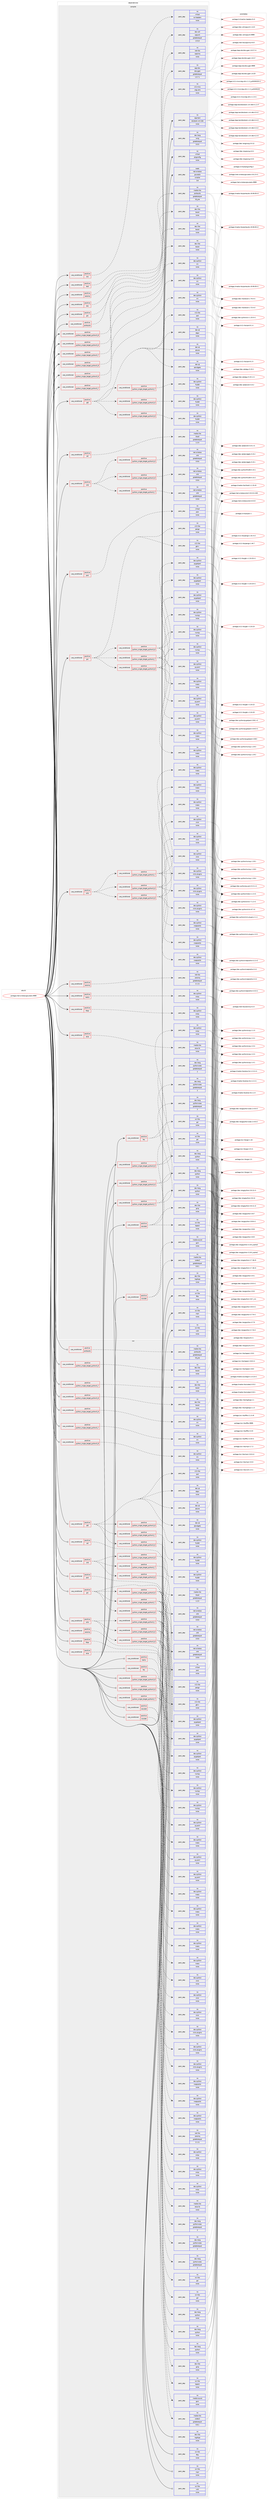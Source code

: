 digraph prolog {

# *************
# Graph options
# *************

newrank=true;
concentrate=true;
compound=true;
graph [rankdir=LR,fontname=Helvetica,fontsize=10,ranksep=1.5];#, ranksep=2.5, nodesep=0.2];
edge  [arrowhead=vee];
node  [fontname=Helvetica,fontsize=10];

# **********
# The ebuild
# **********

subgraph cluster_leftcol {
color=gray;
rank=same;
label=<<i>ebuild</i>>;
id [label="portage://net-wireless/gnuradio-9999", color=red, width=4, href="../net-wireless/gnuradio-9999.svg"];
}

# ****************
# The dependencies
# ****************

subgraph cluster_midcol {
color=gray;
label=<<i>dependencies</i>>;
subgraph cluster_compile {
fillcolor="#eeeeee";
style=filled;
label=<<i>compile</i>>;
subgraph cond1653 {
dependency6596 [label=<<TABLE BORDER="0" CELLBORDER="1" CELLSPACING="0" CELLPADDING="4"><TR><TD ROWSPAN="3" CELLPADDING="10">use_conditional</TD></TR><TR><TD>positive</TD></TR><TR><TD>alsa</TD></TR></TABLE>>, shape=none, color=red];
subgraph pack4860 {
dependency6597 [label=<<TABLE BORDER="0" CELLBORDER="1" CELLSPACING="0" CELLPADDING="4" WIDTH="220"><TR><TD ROWSPAN="6" CELLPADDING="30">pack_dep</TD></TR><TR><TD WIDTH="110">no</TD></TR><TR><TD>media-libs</TD></TR><TR><TD>alsa-lib</TD></TR><TR><TD>none</TD></TR><TR><TD></TD></TR></TABLE>>, shape=none, color=blue];
}
dependency6596:e -> dependency6597:w [weight=20,style="dashed",arrowhead="vee"];
}
id:e -> dependency6596:w [weight=20,style="solid",arrowhead="vee"];
subgraph cond1654 {
dependency6598 [label=<<TABLE BORDER="0" CELLBORDER="1" CELLSPACING="0" CELLPADDING="4"><TR><TD ROWSPAN="3" CELLPADDING="10">use_conditional</TD></TR><TR><TD>positive</TD></TR><TR><TD>doc</TD></TR></TABLE>>, shape=none, color=red];
subgraph pack4861 {
dependency6599 [label=<<TABLE BORDER="0" CELLBORDER="1" CELLSPACING="0" CELLPADDING="4" WIDTH="220"><TR><TD ROWSPAN="6" CELLPADDING="30">pack_dep</TD></TR><TR><TD WIDTH="110">no</TD></TR><TR><TD>app-doc</TD></TR><TR><TD>doxygen</TD></TR><TR><TD>greaterequal</TD></TR><TR><TD>1.5.7.1</TD></TR></TABLE>>, shape=none, color=blue];
}
dependency6598:e -> dependency6599:w [weight=20,style="dashed",arrowhead="vee"];
}
id:e -> dependency6598:w [weight=20,style="solid",arrowhead="vee"];
subgraph cond1655 {
dependency6600 [label=<<TABLE BORDER="0" CELLBORDER="1" CELLSPACING="0" CELLPADDING="4"><TR><TD ROWSPAN="3" CELLPADDING="10">use_conditional</TD></TR><TR><TD>positive</TD></TR><TR><TD>fec</TD></TR></TABLE>>, shape=none, color=red];
subgraph pack4862 {
dependency6601 [label=<<TABLE BORDER="0" CELLBORDER="1" CELLSPACING="0" CELLPADDING="4" WIDTH="220"><TR><TD ROWSPAN="6" CELLPADDING="30">pack_dep</TD></TR><TR><TD WIDTH="110">no</TD></TR><TR><TD>sci-libs</TD></TR><TR><TD>gsl</TD></TR><TR><TD>none</TD></TR><TR><TD></TD></TR></TABLE>>, shape=none, color=blue];
}
dependency6600:e -> dependency6601:w [weight=20,style="dashed",arrowhead="vee"];
subgraph pack4863 {
dependency6602 [label=<<TABLE BORDER="0" CELLBORDER="1" CELLSPACING="0" CELLPADDING="4" WIDTH="220"><TR><TD ROWSPAN="6" CELLPADDING="30">pack_dep</TD></TR><TR><TD WIDTH="110">no</TD></TR><TR><TD>dev-python</TD></TR><TR><TD>scipy</TD></TR><TR><TD>none</TD></TR><TR><TD></TD></TR></TABLE>>, shape=none, color=blue];
}
dependency6600:e -> dependency6602:w [weight=20,style="dashed",arrowhead="vee"];
}
id:e -> dependency6600:w [weight=20,style="solid",arrowhead="vee"];
subgraph cond1656 {
dependency6603 [label=<<TABLE BORDER="0" CELLBORDER="1" CELLSPACING="0" CELLPADDING="4"><TR><TD ROWSPAN="3" CELLPADDING="10">use_conditional</TD></TR><TR><TD>positive</TD></TR><TR><TD>filter</TD></TR></TABLE>>, shape=none, color=red];
subgraph pack4864 {
dependency6604 [label=<<TABLE BORDER="0" CELLBORDER="1" CELLSPACING="0" CELLPADDING="4" WIDTH="220"><TR><TD ROWSPAN="6" CELLPADDING="30">pack_dep</TD></TR><TR><TD WIDTH="110">no</TD></TR><TR><TD>dev-python</TD></TR><TR><TD>scipy</TD></TR><TR><TD>none</TD></TR><TR><TD></TD></TR></TABLE>>, shape=none, color=blue];
}
dependency6603:e -> dependency6604:w [weight=20,style="dashed",arrowhead="vee"];
}
id:e -> dependency6603:w [weight=20,style="solid",arrowhead="vee"];
subgraph cond1657 {
dependency6605 [label=<<TABLE BORDER="0" CELLBORDER="1" CELLSPACING="0" CELLPADDING="4"><TR><TD ROWSPAN="3" CELLPADDING="10">use_conditional</TD></TR><TR><TD>positive</TD></TR><TR><TD>grc</TD></TR></TABLE>>, shape=none, color=red];
subgraph cond1658 {
dependency6606 [label=<<TABLE BORDER="0" CELLBORDER="1" CELLSPACING="0" CELLPADDING="4"><TR><TD ROWSPAN="3" CELLPADDING="10">use_conditional</TD></TR><TR><TD>positive</TD></TR><TR><TD>python_single_target_python3_6</TD></TR></TABLE>>, shape=none, color=red];
subgraph pack4865 {
dependency6607 [label=<<TABLE BORDER="0" CELLBORDER="1" CELLSPACING="0" CELLPADDING="4" WIDTH="220"><TR><TD ROWSPAN="6" CELLPADDING="30">pack_dep</TD></TR><TR><TD WIDTH="110">no</TD></TR><TR><TD>dev-python</TD></TR><TR><TD>mako</TD></TR><TR><TD>none</TD></TR><TR><TD></TD></TR></TABLE>>, shape=none, color=blue];
}
dependency6606:e -> dependency6607:w [weight=20,style="dashed",arrowhead="vee"];
subgraph pack4866 {
dependency6608 [label=<<TABLE BORDER="0" CELLBORDER="1" CELLSPACING="0" CELLPADDING="4" WIDTH="220"><TR><TD ROWSPAN="6" CELLPADDING="30">pack_dep</TD></TR><TR><TD WIDTH="110">no</TD></TR><TR><TD>dev-python</TD></TR><TR><TD>numpy</TD></TR><TR><TD>none</TD></TR><TR><TD></TD></TR></TABLE>>, shape=none, color=blue];
}
dependency6606:e -> dependency6608:w [weight=20,style="dashed",arrowhead="vee"];
subgraph pack4867 {
dependency6609 [label=<<TABLE BORDER="0" CELLBORDER="1" CELLSPACING="0" CELLPADDING="4" WIDTH="220"><TR><TD ROWSPAN="6" CELLPADDING="30">pack_dep</TD></TR><TR><TD WIDTH="110">no</TD></TR><TR><TD>dev-python</TD></TR><TR><TD>pygobject</TD></TR><TR><TD>none</TD></TR><TR><TD></TD></TR></TABLE>>, shape=none, color=blue];
}
dependency6606:e -> dependency6609:w [weight=20,style="dashed",arrowhead="vee"];
subgraph pack4868 {
dependency6610 [label=<<TABLE BORDER="0" CELLBORDER="1" CELLSPACING="0" CELLPADDING="4" WIDTH="220"><TR><TD ROWSPAN="6" CELLPADDING="30">pack_dep</TD></TR><TR><TD WIDTH="110">no</TD></TR><TR><TD>dev-python</TD></TR><TR><TD>pyyaml</TD></TR><TR><TD>none</TD></TR><TR><TD></TD></TR></TABLE>>, shape=none, color=blue];
}
dependency6606:e -> dependency6610:w [weight=20,style="dashed",arrowhead="vee"];
}
dependency6605:e -> dependency6606:w [weight=20,style="dashed",arrowhead="vee"];
subgraph cond1659 {
dependency6611 [label=<<TABLE BORDER="0" CELLBORDER="1" CELLSPACING="0" CELLPADDING="4"><TR><TD ROWSPAN="3" CELLPADDING="10">use_conditional</TD></TR><TR><TD>positive</TD></TR><TR><TD>python_single_target_python3_7</TD></TR></TABLE>>, shape=none, color=red];
subgraph pack4869 {
dependency6612 [label=<<TABLE BORDER="0" CELLBORDER="1" CELLSPACING="0" CELLPADDING="4" WIDTH="220"><TR><TD ROWSPAN="6" CELLPADDING="30">pack_dep</TD></TR><TR><TD WIDTH="110">no</TD></TR><TR><TD>dev-python</TD></TR><TR><TD>mako</TD></TR><TR><TD>none</TD></TR><TR><TD></TD></TR></TABLE>>, shape=none, color=blue];
}
dependency6611:e -> dependency6612:w [weight=20,style="dashed",arrowhead="vee"];
subgraph pack4870 {
dependency6613 [label=<<TABLE BORDER="0" CELLBORDER="1" CELLSPACING="0" CELLPADDING="4" WIDTH="220"><TR><TD ROWSPAN="6" CELLPADDING="30">pack_dep</TD></TR><TR><TD WIDTH="110">no</TD></TR><TR><TD>dev-python</TD></TR><TR><TD>numpy</TD></TR><TR><TD>none</TD></TR><TR><TD></TD></TR></TABLE>>, shape=none, color=blue];
}
dependency6611:e -> dependency6613:w [weight=20,style="dashed",arrowhead="vee"];
subgraph pack4871 {
dependency6614 [label=<<TABLE BORDER="0" CELLBORDER="1" CELLSPACING="0" CELLPADDING="4" WIDTH="220"><TR><TD ROWSPAN="6" CELLPADDING="30">pack_dep</TD></TR><TR><TD WIDTH="110">no</TD></TR><TR><TD>dev-python</TD></TR><TR><TD>pygobject</TD></TR><TR><TD>none</TD></TR><TR><TD></TD></TR></TABLE>>, shape=none, color=blue];
}
dependency6611:e -> dependency6614:w [weight=20,style="dashed",arrowhead="vee"];
subgraph pack4872 {
dependency6615 [label=<<TABLE BORDER="0" CELLBORDER="1" CELLSPACING="0" CELLPADDING="4" WIDTH="220"><TR><TD ROWSPAN="6" CELLPADDING="30">pack_dep</TD></TR><TR><TD WIDTH="110">no</TD></TR><TR><TD>dev-python</TD></TR><TR><TD>pyyaml</TD></TR><TR><TD>none</TD></TR><TR><TD></TD></TR></TABLE>>, shape=none, color=blue];
}
dependency6611:e -> dependency6615:w [weight=20,style="dashed",arrowhead="vee"];
}
dependency6605:e -> dependency6611:w [weight=20,style="dashed",arrowhead="vee"];
subgraph cond1660 {
dependency6616 [label=<<TABLE BORDER="0" CELLBORDER="1" CELLSPACING="0" CELLPADDING="4"><TR><TD ROWSPAN="3" CELLPADDING="10">use_conditional</TD></TR><TR><TD>positive</TD></TR><TR><TD>python_single_target_python3_8</TD></TR></TABLE>>, shape=none, color=red];
subgraph pack4873 {
dependency6617 [label=<<TABLE BORDER="0" CELLBORDER="1" CELLSPACING="0" CELLPADDING="4" WIDTH="220"><TR><TD ROWSPAN="6" CELLPADDING="30">pack_dep</TD></TR><TR><TD WIDTH="110">no</TD></TR><TR><TD>dev-python</TD></TR><TR><TD>mako</TD></TR><TR><TD>none</TD></TR><TR><TD></TD></TR></TABLE>>, shape=none, color=blue];
}
dependency6616:e -> dependency6617:w [weight=20,style="dashed",arrowhead="vee"];
subgraph pack4874 {
dependency6618 [label=<<TABLE BORDER="0" CELLBORDER="1" CELLSPACING="0" CELLPADDING="4" WIDTH="220"><TR><TD ROWSPAN="6" CELLPADDING="30">pack_dep</TD></TR><TR><TD WIDTH="110">no</TD></TR><TR><TD>dev-python</TD></TR><TR><TD>numpy</TD></TR><TR><TD>none</TD></TR><TR><TD></TD></TR></TABLE>>, shape=none, color=blue];
}
dependency6616:e -> dependency6618:w [weight=20,style="dashed",arrowhead="vee"];
subgraph pack4875 {
dependency6619 [label=<<TABLE BORDER="0" CELLBORDER="1" CELLSPACING="0" CELLPADDING="4" WIDTH="220"><TR><TD ROWSPAN="6" CELLPADDING="30">pack_dep</TD></TR><TR><TD WIDTH="110">no</TD></TR><TR><TD>dev-python</TD></TR><TR><TD>pygobject</TD></TR><TR><TD>none</TD></TR><TR><TD></TD></TR></TABLE>>, shape=none, color=blue];
}
dependency6616:e -> dependency6619:w [weight=20,style="dashed",arrowhead="vee"];
subgraph pack4876 {
dependency6620 [label=<<TABLE BORDER="0" CELLBORDER="1" CELLSPACING="0" CELLPADDING="4" WIDTH="220"><TR><TD ROWSPAN="6" CELLPADDING="30">pack_dep</TD></TR><TR><TD WIDTH="110">no</TD></TR><TR><TD>dev-python</TD></TR><TR><TD>pyyaml</TD></TR><TR><TD>none</TD></TR><TR><TD></TD></TR></TABLE>>, shape=none, color=blue];
}
dependency6616:e -> dependency6620:w [weight=20,style="dashed",arrowhead="vee"];
}
dependency6605:e -> dependency6616:w [weight=20,style="dashed",arrowhead="vee"];
subgraph pack4877 {
dependency6621 [label=<<TABLE BORDER="0" CELLBORDER="1" CELLSPACING="0" CELLPADDING="4" WIDTH="220"><TR><TD ROWSPAN="6" CELLPADDING="30">pack_dep</TD></TR><TR><TD WIDTH="110">no</TD></TR><TR><TD>x11-libs</TD></TR><TR><TD>gtk+</TD></TR><TR><TD>none</TD></TR><TR><TD></TD></TR></TABLE>>, shape=none, color=blue];
}
dependency6605:e -> dependency6621:w [weight=20,style="dashed",arrowhead="vee"];
subgraph pack4878 {
dependency6622 [label=<<TABLE BORDER="0" CELLBORDER="1" CELLSPACING="0" CELLPADDING="4" WIDTH="220"><TR><TD ROWSPAN="6" CELLPADDING="30">pack_dep</TD></TR><TR><TD WIDTH="110">no</TD></TR><TR><TD>x11-libs</TD></TR><TR><TD>pango</TD></TR><TR><TD>none</TD></TR><TR><TD></TD></TR></TABLE>>, shape=none, color=blue];
}
dependency6605:e -> dependency6622:w [weight=20,style="dashed",arrowhead="vee"];
}
id:e -> dependency6605:w [weight=20,style="solid",arrowhead="vee"];
subgraph cond1661 {
dependency6623 [label=<<TABLE BORDER="0" CELLBORDER="1" CELLSPACING="0" CELLPADDING="4"><TR><TD ROWSPAN="3" CELLPADDING="10">use_conditional</TD></TR><TR><TD>positive</TD></TR><TR><TD>grc</TD></TR></TABLE>>, shape=none, color=red];
subgraph pack4879 {
dependency6624 [label=<<TABLE BORDER="0" CELLBORDER="1" CELLSPACING="0" CELLPADDING="4" WIDTH="220"><TR><TD ROWSPAN="6" CELLPADDING="30">pack_dep</TD></TR><TR><TD WIDTH="110">no</TD></TR><TR><TD>x11-misc</TD></TR><TR><TD>xdg-utils</TD></TR><TR><TD>none</TD></TR><TR><TD></TD></TR></TABLE>>, shape=none, color=blue];
}
dependency6623:e -> dependency6624:w [weight=20,style="dashed",arrowhead="vee"];
}
id:e -> dependency6623:w [weight=20,style="solid",arrowhead="vee"];
subgraph cond1662 {
dependency6625 [label=<<TABLE BORDER="0" CELLBORDER="1" CELLSPACING="0" CELLPADDING="4"><TR><TD ROWSPAN="3" CELLPADDING="10">use_conditional</TD></TR><TR><TD>positive</TD></TR><TR><TD>jack</TD></TR></TABLE>>, shape=none, color=red];
subgraph pack4880 {
dependency6626 [label=<<TABLE BORDER="0" CELLBORDER="1" CELLSPACING="0" CELLPADDING="4" WIDTH="220"><TR><TD ROWSPAN="6" CELLPADDING="30">pack_dep</TD></TR><TR><TD WIDTH="110">no</TD></TR><TR><TD>virtual</TD></TR><TR><TD>jack</TD></TR><TR><TD>none</TD></TR><TR><TD></TD></TR></TABLE>>, shape=none, color=blue];
}
dependency6625:e -> dependency6626:w [weight=20,style="dashed",arrowhead="vee"];
}
id:e -> dependency6625:w [weight=20,style="solid",arrowhead="vee"];
subgraph cond1663 {
dependency6627 [label=<<TABLE BORDER="0" CELLBORDER="1" CELLSPACING="0" CELLPADDING="4"><TR><TD ROWSPAN="3" CELLPADDING="10">use_conditional</TD></TR><TR><TD>positive</TD></TR><TR><TD>oss</TD></TR></TABLE>>, shape=none, color=red];
subgraph pack4881 {
dependency6628 [label=<<TABLE BORDER="0" CELLBORDER="1" CELLSPACING="0" CELLPADDING="4" WIDTH="220"><TR><TD ROWSPAN="6" CELLPADDING="30">pack_dep</TD></TR><TR><TD WIDTH="110">no</TD></TR><TR><TD>virtual</TD></TR><TR><TD>os-headers</TD></TR><TR><TD>none</TD></TR><TR><TD></TD></TR></TABLE>>, shape=none, color=blue];
}
dependency6627:e -> dependency6628:w [weight=20,style="dashed",arrowhead="vee"];
}
id:e -> dependency6627:w [weight=20,style="solid",arrowhead="vee"];
subgraph cond1664 {
dependency6629 [label=<<TABLE BORDER="0" CELLBORDER="1" CELLSPACING="0" CELLPADDING="4"><TR><TD ROWSPAN="3" CELLPADDING="10">use_conditional</TD></TR><TR><TD>positive</TD></TR><TR><TD>portaudio</TD></TR></TABLE>>, shape=none, color=red];
subgraph pack4882 {
dependency6630 [label=<<TABLE BORDER="0" CELLBORDER="1" CELLSPACING="0" CELLPADDING="4" WIDTH="220"><TR><TD ROWSPAN="6" CELLPADDING="30">pack_dep</TD></TR><TR><TD WIDTH="110">no</TD></TR><TR><TD>media-libs</TD></TR><TR><TD>portaudio</TD></TR><TR><TD>greaterequal</TD></TR><TR><TD>19_pre</TD></TR></TABLE>>, shape=none, color=blue];
}
dependency6629:e -> dependency6630:w [weight=20,style="dashed",arrowhead="vee"];
}
id:e -> dependency6629:w [weight=20,style="solid",arrowhead="vee"];
subgraph cond1665 {
dependency6631 [label=<<TABLE BORDER="0" CELLBORDER="1" CELLSPACING="0" CELLPADDING="4"><TR><TD ROWSPAN="3" CELLPADDING="10">use_conditional</TD></TR><TR><TD>positive</TD></TR><TR><TD>python_single_target_python3_6</TD></TR></TABLE>>, shape=none, color=red];
subgraph pack4883 {
dependency6632 [label=<<TABLE BORDER="0" CELLBORDER="1" CELLSPACING="0" CELLPADDING="4" WIDTH="220"><TR><TD ROWSPAN="6" CELLPADDING="30">pack_dep</TD></TR><TR><TD WIDTH="110">no</TD></TR><TR><TD>dev-lang</TD></TR><TR><TD>python</TD></TR><TR><TD>none</TD></TR><TR><TD></TD></TR></TABLE>>, shape=none, color=blue];
}
dependency6631:e -> dependency6632:w [weight=20,style="dashed",arrowhead="vee"];
subgraph pack4884 {
dependency6633 [label=<<TABLE BORDER="0" CELLBORDER="1" CELLSPACING="0" CELLPADDING="4" WIDTH="220"><TR><TD ROWSPAN="6" CELLPADDING="30">pack_dep</TD></TR><TR><TD WIDTH="110">no</TD></TR><TR><TD>dev-lang</TD></TR><TR><TD>python-exec</TD></TR><TR><TD>greaterequal</TD></TR><TR><TD>2</TD></TR></TABLE>>, shape=none, color=blue];
}
dependency6631:e -> dependency6633:w [weight=20,style="dashed",arrowhead="vee"];
}
id:e -> dependency6631:w [weight=20,style="solid",arrowhead="vee"];
subgraph cond1666 {
dependency6634 [label=<<TABLE BORDER="0" CELLBORDER="1" CELLSPACING="0" CELLPADDING="4"><TR><TD ROWSPAN="3" CELLPADDING="10">use_conditional</TD></TR><TR><TD>positive</TD></TR><TR><TD>python_single_target_python3_6</TD></TR></TABLE>>, shape=none, color=red];
subgraph pack4885 {
dependency6635 [label=<<TABLE BORDER="0" CELLBORDER="1" CELLSPACING="0" CELLPADDING="4" WIDTH="220"><TR><TD ROWSPAN="6" CELLPADDING="30">pack_dep</TD></TR><TR><TD WIDTH="110">no</TD></TR><TR><TD>dev-libs</TD></TR><TR><TD>boost</TD></TR><TR><TD>none</TD></TR><TR><TD></TD></TR></TABLE>>, shape=none, color=blue];
}
dependency6634:e -> dependency6635:w [weight=20,style="dashed",arrowhead="vee"];
}
id:e -> dependency6634:w [weight=20,style="solid",arrowhead="vee"];
subgraph cond1667 {
dependency6636 [label=<<TABLE BORDER="0" CELLBORDER="1" CELLSPACING="0" CELLPADDING="4"><TR><TD ROWSPAN="3" CELLPADDING="10">use_conditional</TD></TR><TR><TD>positive</TD></TR><TR><TD>python_single_target_python3_6</TD></TR></TABLE>>, shape=none, color=red];
subgraph pack4886 {
dependency6637 [label=<<TABLE BORDER="0" CELLBORDER="1" CELLSPACING="0" CELLPADDING="4" WIDTH="220"><TR><TD ROWSPAN="6" CELLPADDING="30">pack_dep</TD></TR><TR><TD WIDTH="110">no</TD></TR><TR><TD>dev-python</TD></TR><TR><TD>six</TD></TR><TR><TD>none</TD></TR><TR><TD></TD></TR></TABLE>>, shape=none, color=blue];
}
dependency6636:e -> dependency6637:w [weight=20,style="dashed",arrowhead="vee"];
}
id:e -> dependency6636:w [weight=20,style="solid",arrowhead="vee"];
subgraph cond1668 {
dependency6638 [label=<<TABLE BORDER="0" CELLBORDER="1" CELLSPACING="0" CELLPADDING="4"><TR><TD ROWSPAN="3" CELLPADDING="10">use_conditional</TD></TR><TR><TD>positive</TD></TR><TR><TD>python_single_target_python3_7</TD></TR></TABLE>>, shape=none, color=red];
subgraph pack4887 {
dependency6639 [label=<<TABLE BORDER="0" CELLBORDER="1" CELLSPACING="0" CELLPADDING="4" WIDTH="220"><TR><TD ROWSPAN="6" CELLPADDING="30">pack_dep</TD></TR><TR><TD WIDTH="110">no</TD></TR><TR><TD>dev-lang</TD></TR><TR><TD>python</TD></TR><TR><TD>none</TD></TR><TR><TD></TD></TR></TABLE>>, shape=none, color=blue];
}
dependency6638:e -> dependency6639:w [weight=20,style="dashed",arrowhead="vee"];
subgraph pack4888 {
dependency6640 [label=<<TABLE BORDER="0" CELLBORDER="1" CELLSPACING="0" CELLPADDING="4" WIDTH="220"><TR><TD ROWSPAN="6" CELLPADDING="30">pack_dep</TD></TR><TR><TD WIDTH="110">no</TD></TR><TR><TD>dev-lang</TD></TR><TR><TD>python-exec</TD></TR><TR><TD>greaterequal</TD></TR><TR><TD>2</TD></TR></TABLE>>, shape=none, color=blue];
}
dependency6638:e -> dependency6640:w [weight=20,style="dashed",arrowhead="vee"];
}
id:e -> dependency6638:w [weight=20,style="solid",arrowhead="vee"];
subgraph cond1669 {
dependency6641 [label=<<TABLE BORDER="0" CELLBORDER="1" CELLSPACING="0" CELLPADDING="4"><TR><TD ROWSPAN="3" CELLPADDING="10">use_conditional</TD></TR><TR><TD>positive</TD></TR><TR><TD>python_single_target_python3_7</TD></TR></TABLE>>, shape=none, color=red];
subgraph pack4889 {
dependency6642 [label=<<TABLE BORDER="0" CELLBORDER="1" CELLSPACING="0" CELLPADDING="4" WIDTH="220"><TR><TD ROWSPAN="6" CELLPADDING="30">pack_dep</TD></TR><TR><TD WIDTH="110">no</TD></TR><TR><TD>dev-libs</TD></TR><TR><TD>boost</TD></TR><TR><TD>none</TD></TR><TR><TD></TD></TR></TABLE>>, shape=none, color=blue];
}
dependency6641:e -> dependency6642:w [weight=20,style="dashed",arrowhead="vee"];
}
id:e -> dependency6641:w [weight=20,style="solid",arrowhead="vee"];
subgraph cond1670 {
dependency6643 [label=<<TABLE BORDER="0" CELLBORDER="1" CELLSPACING="0" CELLPADDING="4"><TR><TD ROWSPAN="3" CELLPADDING="10">use_conditional</TD></TR><TR><TD>positive</TD></TR><TR><TD>python_single_target_python3_7</TD></TR></TABLE>>, shape=none, color=red];
subgraph pack4890 {
dependency6644 [label=<<TABLE BORDER="0" CELLBORDER="1" CELLSPACING="0" CELLPADDING="4" WIDTH="220"><TR><TD ROWSPAN="6" CELLPADDING="30">pack_dep</TD></TR><TR><TD WIDTH="110">no</TD></TR><TR><TD>dev-python</TD></TR><TR><TD>six</TD></TR><TR><TD>none</TD></TR><TR><TD></TD></TR></TABLE>>, shape=none, color=blue];
}
dependency6643:e -> dependency6644:w [weight=20,style="dashed",arrowhead="vee"];
}
id:e -> dependency6643:w [weight=20,style="solid",arrowhead="vee"];
subgraph cond1671 {
dependency6645 [label=<<TABLE BORDER="0" CELLBORDER="1" CELLSPACING="0" CELLPADDING="4"><TR><TD ROWSPAN="3" CELLPADDING="10">use_conditional</TD></TR><TR><TD>positive</TD></TR><TR><TD>python_single_target_python3_8</TD></TR></TABLE>>, shape=none, color=red];
subgraph pack4891 {
dependency6646 [label=<<TABLE BORDER="0" CELLBORDER="1" CELLSPACING="0" CELLPADDING="4" WIDTH="220"><TR><TD ROWSPAN="6" CELLPADDING="30">pack_dep</TD></TR><TR><TD WIDTH="110">no</TD></TR><TR><TD>dev-lang</TD></TR><TR><TD>python</TD></TR><TR><TD>none</TD></TR><TR><TD></TD></TR></TABLE>>, shape=none, color=blue];
}
dependency6645:e -> dependency6646:w [weight=20,style="dashed",arrowhead="vee"];
subgraph pack4892 {
dependency6647 [label=<<TABLE BORDER="0" CELLBORDER="1" CELLSPACING="0" CELLPADDING="4" WIDTH="220"><TR><TD ROWSPAN="6" CELLPADDING="30">pack_dep</TD></TR><TR><TD WIDTH="110">no</TD></TR><TR><TD>dev-lang</TD></TR><TR><TD>python-exec</TD></TR><TR><TD>greaterequal</TD></TR><TR><TD>2</TD></TR></TABLE>>, shape=none, color=blue];
}
dependency6645:e -> dependency6647:w [weight=20,style="dashed",arrowhead="vee"];
}
id:e -> dependency6645:w [weight=20,style="solid",arrowhead="vee"];
subgraph cond1672 {
dependency6648 [label=<<TABLE BORDER="0" CELLBORDER="1" CELLSPACING="0" CELLPADDING="4"><TR><TD ROWSPAN="3" CELLPADDING="10">use_conditional</TD></TR><TR><TD>positive</TD></TR><TR><TD>python_single_target_python3_8</TD></TR></TABLE>>, shape=none, color=red];
subgraph pack4893 {
dependency6649 [label=<<TABLE BORDER="0" CELLBORDER="1" CELLSPACING="0" CELLPADDING="4" WIDTH="220"><TR><TD ROWSPAN="6" CELLPADDING="30">pack_dep</TD></TR><TR><TD WIDTH="110">no</TD></TR><TR><TD>dev-libs</TD></TR><TR><TD>boost</TD></TR><TR><TD>none</TD></TR><TR><TD></TD></TR></TABLE>>, shape=none, color=blue];
}
dependency6648:e -> dependency6649:w [weight=20,style="dashed",arrowhead="vee"];
}
id:e -> dependency6648:w [weight=20,style="solid",arrowhead="vee"];
subgraph cond1673 {
dependency6650 [label=<<TABLE BORDER="0" CELLBORDER="1" CELLSPACING="0" CELLPADDING="4"><TR><TD ROWSPAN="3" CELLPADDING="10">use_conditional</TD></TR><TR><TD>positive</TD></TR><TR><TD>python_single_target_python3_8</TD></TR></TABLE>>, shape=none, color=red];
subgraph pack4894 {
dependency6651 [label=<<TABLE BORDER="0" CELLBORDER="1" CELLSPACING="0" CELLPADDING="4" WIDTH="220"><TR><TD ROWSPAN="6" CELLPADDING="30">pack_dep</TD></TR><TR><TD WIDTH="110">no</TD></TR><TR><TD>dev-python</TD></TR><TR><TD>six</TD></TR><TR><TD>none</TD></TR><TR><TD></TD></TR></TABLE>>, shape=none, color=blue];
}
dependency6650:e -> dependency6651:w [weight=20,style="dashed",arrowhead="vee"];
}
id:e -> dependency6650:w [weight=20,style="solid",arrowhead="vee"];
subgraph cond1674 {
dependency6652 [label=<<TABLE BORDER="0" CELLBORDER="1" CELLSPACING="0" CELLPADDING="4"><TR><TD ROWSPAN="3" CELLPADDING="10">use_conditional</TD></TR><TR><TD>positive</TD></TR><TR><TD>qt5</TD></TR></TABLE>>, shape=none, color=red];
subgraph cond1675 {
dependency6653 [label=<<TABLE BORDER="0" CELLBORDER="1" CELLSPACING="0" CELLPADDING="4"><TR><TD ROWSPAN="3" CELLPADDING="10">use_conditional</TD></TR><TR><TD>positive</TD></TR><TR><TD>python_single_target_python3_6</TD></TR></TABLE>>, shape=none, color=red];
subgraph pack4895 {
dependency6654 [label=<<TABLE BORDER="0" CELLBORDER="1" CELLSPACING="0" CELLPADDING="4" WIDTH="220"><TR><TD ROWSPAN="6" CELLPADDING="30">pack_dep</TD></TR><TR><TD WIDTH="110">no</TD></TR><TR><TD>dev-python</TD></TR><TR><TD>PyQt5</TD></TR><TR><TD>none</TD></TR><TR><TD></TD></TR></TABLE>>, shape=none, color=blue];
}
dependency6653:e -> dependency6654:w [weight=20,style="dashed",arrowhead="vee"];
}
dependency6652:e -> dependency6653:w [weight=20,style="dashed",arrowhead="vee"];
subgraph cond1676 {
dependency6655 [label=<<TABLE BORDER="0" CELLBORDER="1" CELLSPACING="0" CELLPADDING="4"><TR><TD ROWSPAN="3" CELLPADDING="10">use_conditional</TD></TR><TR><TD>positive</TD></TR><TR><TD>python_single_target_python3_7</TD></TR></TABLE>>, shape=none, color=red];
subgraph pack4896 {
dependency6656 [label=<<TABLE BORDER="0" CELLBORDER="1" CELLSPACING="0" CELLPADDING="4" WIDTH="220"><TR><TD ROWSPAN="6" CELLPADDING="30">pack_dep</TD></TR><TR><TD WIDTH="110">no</TD></TR><TR><TD>dev-python</TD></TR><TR><TD>PyQt5</TD></TR><TR><TD>none</TD></TR><TR><TD></TD></TR></TABLE>>, shape=none, color=blue];
}
dependency6655:e -> dependency6656:w [weight=20,style="dashed",arrowhead="vee"];
}
dependency6652:e -> dependency6655:w [weight=20,style="dashed",arrowhead="vee"];
subgraph cond1677 {
dependency6657 [label=<<TABLE BORDER="0" CELLBORDER="1" CELLSPACING="0" CELLPADDING="4"><TR><TD ROWSPAN="3" CELLPADDING="10">use_conditional</TD></TR><TR><TD>positive</TD></TR><TR><TD>python_single_target_python3_8</TD></TR></TABLE>>, shape=none, color=red];
subgraph pack4897 {
dependency6658 [label=<<TABLE BORDER="0" CELLBORDER="1" CELLSPACING="0" CELLPADDING="4" WIDTH="220"><TR><TD ROWSPAN="6" CELLPADDING="30">pack_dep</TD></TR><TR><TD WIDTH="110">no</TD></TR><TR><TD>dev-python</TD></TR><TR><TD>PyQt5</TD></TR><TR><TD>none</TD></TR><TR><TD></TD></TR></TABLE>>, shape=none, color=blue];
}
dependency6657:e -> dependency6658:w [weight=20,style="dashed",arrowhead="vee"];
}
dependency6652:e -> dependency6657:w [weight=20,style="dashed",arrowhead="vee"];
subgraph pack4898 {
dependency6659 [label=<<TABLE BORDER="0" CELLBORDER="1" CELLSPACING="0" CELLPADDING="4" WIDTH="220"><TR><TD ROWSPAN="6" CELLPADDING="30">pack_dep</TD></TR><TR><TD WIDTH="110">no</TD></TR><TR><TD>dev-qt</TD></TR><TR><TD>qtcore</TD></TR><TR><TD>none</TD></TR><TR><TD></TD></TR></TABLE>>, shape=none, color=blue];
}
dependency6652:e -> dependency6659:w [weight=20,style="dashed",arrowhead="vee"];
subgraph pack4899 {
dependency6660 [label=<<TABLE BORDER="0" CELLBORDER="1" CELLSPACING="0" CELLPADDING="4" WIDTH="220"><TR><TD ROWSPAN="6" CELLPADDING="30">pack_dep</TD></TR><TR><TD WIDTH="110">no</TD></TR><TR><TD>dev-qt</TD></TR><TR><TD>qtgui</TD></TR><TR><TD>none</TD></TR><TR><TD></TD></TR></TABLE>>, shape=none, color=blue];
}
dependency6652:e -> dependency6660:w [weight=20,style="dashed",arrowhead="vee"];
subgraph pack4900 {
dependency6661 [label=<<TABLE BORDER="0" CELLBORDER="1" CELLSPACING="0" CELLPADDING="4" WIDTH="220"><TR><TD ROWSPAN="6" CELLPADDING="30">pack_dep</TD></TR><TR><TD WIDTH="110">no</TD></TR><TR><TD>x11-libs</TD></TR><TR><TD>qwt</TD></TR><TR><TD>none</TD></TR><TR><TD></TD></TR></TABLE>>, shape=none, color=blue];
}
dependency6652:e -> dependency6661:w [weight=20,style="dashed",arrowhead="vee"];
subgraph pack4901 {
dependency6662 [label=<<TABLE BORDER="0" CELLBORDER="1" CELLSPACING="0" CELLPADDING="4" WIDTH="220"><TR><TD ROWSPAN="6" CELLPADDING="30">pack_dep</TD></TR><TR><TD WIDTH="110">no</TD></TR><TR><TD>dev-qt</TD></TR><TR><TD>qtwidgets</TD></TR><TR><TD>none</TD></TR><TR><TD></TD></TR></TABLE>>, shape=none, color=blue];
}
dependency6652:e -> dependency6662:w [weight=20,style="dashed",arrowhead="vee"];
}
id:e -> dependency6652:w [weight=20,style="solid",arrowhead="vee"];
subgraph cond1678 {
dependency6663 [label=<<TABLE BORDER="0" CELLBORDER="1" CELLSPACING="0" CELLPADDING="4"><TR><TD ROWSPAN="3" CELLPADDING="10">use_conditional</TD></TR><TR><TD>positive</TD></TR><TR><TD>sdl</TD></TR></TABLE>>, shape=none, color=red];
subgraph pack4902 {
dependency6664 [label=<<TABLE BORDER="0" CELLBORDER="1" CELLSPACING="0" CELLPADDING="4" WIDTH="220"><TR><TD ROWSPAN="6" CELLPADDING="30">pack_dep</TD></TR><TR><TD WIDTH="110">no</TD></TR><TR><TD>media-libs</TD></TR><TR><TD>libsdl</TD></TR><TR><TD>greaterequal</TD></TR><TR><TD>1.2.0</TD></TR></TABLE>>, shape=none, color=blue];
}
dependency6663:e -> dependency6664:w [weight=20,style="dashed",arrowhead="vee"];
}
id:e -> dependency6663:w [weight=20,style="solid",arrowhead="vee"];
subgraph cond1679 {
dependency6665 [label=<<TABLE BORDER="0" CELLBORDER="1" CELLSPACING="0" CELLPADDING="4"><TR><TD ROWSPAN="3" CELLPADDING="10">use_conditional</TD></TR><TR><TD>positive</TD></TR><TR><TD>test</TD></TR></TABLE>>, shape=none, color=red];
subgraph pack4903 {
dependency6666 [label=<<TABLE BORDER="0" CELLBORDER="1" CELLSPACING="0" CELLPADDING="4" WIDTH="220"><TR><TD ROWSPAN="6" CELLPADDING="30">pack_dep</TD></TR><TR><TD WIDTH="110">no</TD></TR><TR><TD>dev-util</TD></TR><TR><TD>cppunit</TD></TR><TR><TD>greaterequal</TD></TR><TR><TD>1.9.14</TD></TR></TABLE>>, shape=none, color=blue];
}
dependency6665:e -> dependency6666:w [weight=20,style="dashed",arrowhead="vee"];
}
id:e -> dependency6665:w [weight=20,style="solid",arrowhead="vee"];
subgraph cond1680 {
dependency6667 [label=<<TABLE BORDER="0" CELLBORDER="1" CELLSPACING="0" CELLPADDING="4"><TR><TD ROWSPAN="3" CELLPADDING="10">use_conditional</TD></TR><TR><TD>positive</TD></TR><TR><TD>trellis</TD></TR></TABLE>>, shape=none, color=red];
subgraph pack4904 {
dependency6668 [label=<<TABLE BORDER="0" CELLBORDER="1" CELLSPACING="0" CELLPADDING="4" WIDTH="220"><TR><TD ROWSPAN="6" CELLPADDING="30">pack_dep</TD></TR><TR><TD WIDTH="110">no</TD></TR><TR><TD>dev-python</TD></TR><TR><TD>scipy</TD></TR><TR><TD>none</TD></TR><TR><TD></TD></TR></TABLE>>, shape=none, color=blue];
}
dependency6667:e -> dependency6668:w [weight=20,style="dashed",arrowhead="vee"];
}
id:e -> dependency6667:w [weight=20,style="solid",arrowhead="vee"];
subgraph cond1681 {
dependency6669 [label=<<TABLE BORDER="0" CELLBORDER="1" CELLSPACING="0" CELLPADDING="4"><TR><TD ROWSPAN="3" CELLPADDING="10">use_conditional</TD></TR><TR><TD>positive</TD></TR><TR><TD>uhd</TD></TR></TABLE>>, shape=none, color=red];
subgraph cond1682 {
dependency6670 [label=<<TABLE BORDER="0" CELLBORDER="1" CELLSPACING="0" CELLPADDING="4"><TR><TD ROWSPAN="3" CELLPADDING="10">use_conditional</TD></TR><TR><TD>positive</TD></TR><TR><TD>python_single_target_python3_6</TD></TR></TABLE>>, shape=none, color=red];
subgraph pack4905 {
dependency6671 [label=<<TABLE BORDER="0" CELLBORDER="1" CELLSPACING="0" CELLPADDING="4" WIDTH="220"><TR><TD ROWSPAN="6" CELLPADDING="30">pack_dep</TD></TR><TR><TD WIDTH="110">no</TD></TR><TR><TD>net-wireless</TD></TR><TR><TD>uhd</TD></TR><TR><TD>greaterequal</TD></TR><TR><TD>3.9.6</TD></TR></TABLE>>, shape=none, color=blue];
}
dependency6670:e -> dependency6671:w [weight=20,style="dashed",arrowhead="vee"];
}
dependency6669:e -> dependency6670:w [weight=20,style="dashed",arrowhead="vee"];
subgraph cond1683 {
dependency6672 [label=<<TABLE BORDER="0" CELLBORDER="1" CELLSPACING="0" CELLPADDING="4"><TR><TD ROWSPAN="3" CELLPADDING="10">use_conditional</TD></TR><TR><TD>positive</TD></TR><TR><TD>python_single_target_python3_7</TD></TR></TABLE>>, shape=none, color=red];
subgraph pack4906 {
dependency6673 [label=<<TABLE BORDER="0" CELLBORDER="1" CELLSPACING="0" CELLPADDING="4" WIDTH="220"><TR><TD ROWSPAN="6" CELLPADDING="30">pack_dep</TD></TR><TR><TD WIDTH="110">no</TD></TR><TR><TD>net-wireless</TD></TR><TR><TD>uhd</TD></TR><TR><TD>greaterequal</TD></TR><TR><TD>3.9.6</TD></TR></TABLE>>, shape=none, color=blue];
}
dependency6672:e -> dependency6673:w [weight=20,style="dashed",arrowhead="vee"];
}
dependency6669:e -> dependency6672:w [weight=20,style="dashed",arrowhead="vee"];
subgraph cond1684 {
dependency6674 [label=<<TABLE BORDER="0" CELLBORDER="1" CELLSPACING="0" CELLPADDING="4"><TR><TD ROWSPAN="3" CELLPADDING="10">use_conditional</TD></TR><TR><TD>positive</TD></TR><TR><TD>python_single_target_python3_8</TD></TR></TABLE>>, shape=none, color=red];
subgraph pack4907 {
dependency6675 [label=<<TABLE BORDER="0" CELLBORDER="1" CELLSPACING="0" CELLPADDING="4" WIDTH="220"><TR><TD ROWSPAN="6" CELLPADDING="30">pack_dep</TD></TR><TR><TD WIDTH="110">no</TD></TR><TR><TD>net-wireless</TD></TR><TR><TD>uhd</TD></TR><TR><TD>greaterequal</TD></TR><TR><TD>3.9.6</TD></TR></TABLE>>, shape=none, color=blue];
}
dependency6674:e -> dependency6675:w [weight=20,style="dashed",arrowhead="vee"];
}
dependency6669:e -> dependency6674:w [weight=20,style="dashed",arrowhead="vee"];
}
id:e -> dependency6669:w [weight=20,style="solid",arrowhead="vee"];
subgraph cond1685 {
dependency6676 [label=<<TABLE BORDER="0" CELLBORDER="1" CELLSPACING="0" CELLPADDING="4"><TR><TD ROWSPAN="3" CELLPADDING="10">use_conditional</TD></TR><TR><TD>positive</TD></TR><TR><TD>utils</TD></TR></TABLE>>, shape=none, color=red];
subgraph cond1686 {
dependency6677 [label=<<TABLE BORDER="0" CELLBORDER="1" CELLSPACING="0" CELLPADDING="4"><TR><TD ROWSPAN="3" CELLPADDING="10">use_conditional</TD></TR><TR><TD>positive</TD></TR><TR><TD>python_single_target_python3_6</TD></TR></TABLE>>, shape=none, color=red];
subgraph pack4908 {
dependency6678 [label=<<TABLE BORDER="0" CELLBORDER="1" CELLSPACING="0" CELLPADDING="4" WIDTH="220"><TR><TD ROWSPAN="6" CELLPADDING="30">pack_dep</TD></TR><TR><TD WIDTH="110">no</TD></TR><TR><TD>dev-python</TD></TR><TR><TD>click</TD></TR><TR><TD>none</TD></TR><TR><TD></TD></TR></TABLE>>, shape=none, color=blue];
}
dependency6677:e -> dependency6678:w [weight=20,style="dashed",arrowhead="vee"];
subgraph pack4909 {
dependency6679 [label=<<TABLE BORDER="0" CELLBORDER="1" CELLSPACING="0" CELLPADDING="4" WIDTH="220"><TR><TD ROWSPAN="6" CELLPADDING="30">pack_dep</TD></TR><TR><TD WIDTH="110">no</TD></TR><TR><TD>dev-python</TD></TR><TR><TD>click-plugins</TD></TR><TR><TD>none</TD></TR><TR><TD></TD></TR></TABLE>>, shape=none, color=blue];
}
dependency6677:e -> dependency6679:w [weight=20,style="dashed",arrowhead="vee"];
subgraph pack4910 {
dependency6680 [label=<<TABLE BORDER="0" CELLBORDER="1" CELLSPACING="0" CELLPADDING="4" WIDTH="220"><TR><TD ROWSPAN="6" CELLPADDING="30">pack_dep</TD></TR><TR><TD WIDTH="110">no</TD></TR><TR><TD>dev-python</TD></TR><TR><TD>mako</TD></TR><TR><TD>none</TD></TR><TR><TD></TD></TR></TABLE>>, shape=none, color=blue];
}
dependency6677:e -> dependency6680:w [weight=20,style="dashed",arrowhead="vee"];
subgraph pack4911 {
dependency6681 [label=<<TABLE BORDER="0" CELLBORDER="1" CELLSPACING="0" CELLPADDING="4" WIDTH="220"><TR><TD ROWSPAN="6" CELLPADDING="30">pack_dep</TD></TR><TR><TD WIDTH="110">no</TD></TR><TR><TD>dev-python</TD></TR><TR><TD>matplotlib</TD></TR><TR><TD>none</TD></TR><TR><TD></TD></TR></TABLE>>, shape=none, color=blue];
}
dependency6677:e -> dependency6681:w [weight=20,style="dashed",arrowhead="vee"];
}
dependency6676:e -> dependency6677:w [weight=20,style="dashed",arrowhead="vee"];
subgraph cond1687 {
dependency6682 [label=<<TABLE BORDER="0" CELLBORDER="1" CELLSPACING="0" CELLPADDING="4"><TR><TD ROWSPAN="3" CELLPADDING="10">use_conditional</TD></TR><TR><TD>positive</TD></TR><TR><TD>python_single_target_python3_7</TD></TR></TABLE>>, shape=none, color=red];
subgraph pack4912 {
dependency6683 [label=<<TABLE BORDER="0" CELLBORDER="1" CELLSPACING="0" CELLPADDING="4" WIDTH="220"><TR><TD ROWSPAN="6" CELLPADDING="30">pack_dep</TD></TR><TR><TD WIDTH="110">no</TD></TR><TR><TD>dev-python</TD></TR><TR><TD>click</TD></TR><TR><TD>none</TD></TR><TR><TD></TD></TR></TABLE>>, shape=none, color=blue];
}
dependency6682:e -> dependency6683:w [weight=20,style="dashed",arrowhead="vee"];
subgraph pack4913 {
dependency6684 [label=<<TABLE BORDER="0" CELLBORDER="1" CELLSPACING="0" CELLPADDING="4" WIDTH="220"><TR><TD ROWSPAN="6" CELLPADDING="30">pack_dep</TD></TR><TR><TD WIDTH="110">no</TD></TR><TR><TD>dev-python</TD></TR><TR><TD>click-plugins</TD></TR><TR><TD>none</TD></TR><TR><TD></TD></TR></TABLE>>, shape=none, color=blue];
}
dependency6682:e -> dependency6684:w [weight=20,style="dashed",arrowhead="vee"];
subgraph pack4914 {
dependency6685 [label=<<TABLE BORDER="0" CELLBORDER="1" CELLSPACING="0" CELLPADDING="4" WIDTH="220"><TR><TD ROWSPAN="6" CELLPADDING="30">pack_dep</TD></TR><TR><TD WIDTH="110">no</TD></TR><TR><TD>dev-python</TD></TR><TR><TD>mako</TD></TR><TR><TD>none</TD></TR><TR><TD></TD></TR></TABLE>>, shape=none, color=blue];
}
dependency6682:e -> dependency6685:w [weight=20,style="dashed",arrowhead="vee"];
subgraph pack4915 {
dependency6686 [label=<<TABLE BORDER="0" CELLBORDER="1" CELLSPACING="0" CELLPADDING="4" WIDTH="220"><TR><TD ROWSPAN="6" CELLPADDING="30">pack_dep</TD></TR><TR><TD WIDTH="110">no</TD></TR><TR><TD>dev-python</TD></TR><TR><TD>matplotlib</TD></TR><TR><TD>none</TD></TR><TR><TD></TD></TR></TABLE>>, shape=none, color=blue];
}
dependency6682:e -> dependency6686:w [weight=20,style="dashed",arrowhead="vee"];
}
dependency6676:e -> dependency6682:w [weight=20,style="dashed",arrowhead="vee"];
subgraph cond1688 {
dependency6687 [label=<<TABLE BORDER="0" CELLBORDER="1" CELLSPACING="0" CELLPADDING="4"><TR><TD ROWSPAN="3" CELLPADDING="10">use_conditional</TD></TR><TR><TD>positive</TD></TR><TR><TD>python_single_target_python3_8</TD></TR></TABLE>>, shape=none, color=red];
subgraph pack4916 {
dependency6688 [label=<<TABLE BORDER="0" CELLBORDER="1" CELLSPACING="0" CELLPADDING="4" WIDTH="220"><TR><TD ROWSPAN="6" CELLPADDING="30">pack_dep</TD></TR><TR><TD WIDTH="110">no</TD></TR><TR><TD>dev-python</TD></TR><TR><TD>click</TD></TR><TR><TD>none</TD></TR><TR><TD></TD></TR></TABLE>>, shape=none, color=blue];
}
dependency6687:e -> dependency6688:w [weight=20,style="dashed",arrowhead="vee"];
subgraph pack4917 {
dependency6689 [label=<<TABLE BORDER="0" CELLBORDER="1" CELLSPACING="0" CELLPADDING="4" WIDTH="220"><TR><TD ROWSPAN="6" CELLPADDING="30">pack_dep</TD></TR><TR><TD WIDTH="110">no</TD></TR><TR><TD>dev-python</TD></TR><TR><TD>click-plugins</TD></TR><TR><TD>none</TD></TR><TR><TD></TD></TR></TABLE>>, shape=none, color=blue];
}
dependency6687:e -> dependency6689:w [weight=20,style="dashed",arrowhead="vee"];
subgraph pack4918 {
dependency6690 [label=<<TABLE BORDER="0" CELLBORDER="1" CELLSPACING="0" CELLPADDING="4" WIDTH="220"><TR><TD ROWSPAN="6" CELLPADDING="30">pack_dep</TD></TR><TR><TD WIDTH="110">no</TD></TR><TR><TD>dev-python</TD></TR><TR><TD>mako</TD></TR><TR><TD>none</TD></TR><TR><TD></TD></TR></TABLE>>, shape=none, color=blue];
}
dependency6687:e -> dependency6690:w [weight=20,style="dashed",arrowhead="vee"];
subgraph pack4919 {
dependency6691 [label=<<TABLE BORDER="0" CELLBORDER="1" CELLSPACING="0" CELLPADDING="4" WIDTH="220"><TR><TD ROWSPAN="6" CELLPADDING="30">pack_dep</TD></TR><TR><TD WIDTH="110">no</TD></TR><TR><TD>dev-python</TD></TR><TR><TD>matplotlib</TD></TR><TR><TD>none</TD></TR><TR><TD></TD></TR></TABLE>>, shape=none, color=blue];
}
dependency6687:e -> dependency6691:w [weight=20,style="dashed",arrowhead="vee"];
}
dependency6676:e -> dependency6687:w [weight=20,style="dashed",arrowhead="vee"];
}
id:e -> dependency6676:w [weight=20,style="solid",arrowhead="vee"];
subgraph cond1689 {
dependency6692 [label=<<TABLE BORDER="0" CELLBORDER="1" CELLSPACING="0" CELLPADDING="4"><TR><TD ROWSPAN="3" CELLPADDING="10">use_conditional</TD></TR><TR><TD>positive</TD></TR><TR><TD>vocoder</TD></TR></TABLE>>, shape=none, color=red];
subgraph pack4920 {
dependency6693 [label=<<TABLE BORDER="0" CELLBORDER="1" CELLSPACING="0" CELLPADDING="4" WIDTH="220"><TR><TD ROWSPAN="6" CELLPADDING="30">pack_dep</TD></TR><TR><TD WIDTH="110">no</TD></TR><TR><TD>media-sound</TD></TR><TR><TD>gsm</TD></TR><TR><TD>none</TD></TR><TR><TD></TD></TR></TABLE>>, shape=none, color=blue];
}
dependency6692:e -> dependency6693:w [weight=20,style="dashed",arrowhead="vee"];
subgraph pack4921 {
dependency6694 [label=<<TABLE BORDER="0" CELLBORDER="1" CELLSPACING="0" CELLPADDING="4" WIDTH="220"><TR><TD ROWSPAN="6" CELLPADDING="30">pack_dep</TD></TR><TR><TD WIDTH="110">no</TD></TR><TR><TD>media-libs</TD></TR><TR><TD>codec2</TD></TR><TR><TD>greaterequal</TD></TR><TR><TD>0.8.1</TD></TR></TABLE>>, shape=none, color=blue];
}
dependency6692:e -> dependency6694:w [weight=20,style="dashed",arrowhead="vee"];
}
id:e -> dependency6692:w [weight=20,style="solid",arrowhead="vee"];
subgraph cond1690 {
dependency6695 [label=<<TABLE BORDER="0" CELLBORDER="1" CELLSPACING="0" CELLPADDING="4"><TR><TD ROWSPAN="3" CELLPADDING="10">use_conditional</TD></TR><TR><TD>positive</TD></TR><TR><TD>wavelet</TD></TR></TABLE>>, shape=none, color=red];
subgraph pack4922 {
dependency6696 [label=<<TABLE BORDER="0" CELLBORDER="1" CELLSPACING="0" CELLPADDING="4" WIDTH="220"><TR><TD ROWSPAN="6" CELLPADDING="30">pack_dep</TD></TR><TR><TD WIDTH="110">no</TD></TR><TR><TD>sci-libs</TD></TR><TR><TD>gsl</TD></TR><TR><TD>none</TD></TR><TR><TD></TD></TR></TABLE>>, shape=none, color=blue];
}
dependency6695:e -> dependency6696:w [weight=20,style="dashed",arrowhead="vee"];
subgraph pack4923 {
dependency6697 [label=<<TABLE BORDER="0" CELLBORDER="1" CELLSPACING="0" CELLPADDING="4" WIDTH="220"><TR><TD ROWSPAN="6" CELLPADDING="30">pack_dep</TD></TR><TR><TD WIDTH="110">no</TD></TR><TR><TD>dev-libs</TD></TR><TR><TD>gmp</TD></TR><TR><TD>none</TD></TR><TR><TD></TD></TR></TABLE>>, shape=none, color=blue];
}
dependency6695:e -> dependency6697:w [weight=20,style="dashed",arrowhead="vee"];
subgraph pack4924 {
dependency6698 [label=<<TABLE BORDER="0" CELLBORDER="1" CELLSPACING="0" CELLPADDING="4" WIDTH="220"><TR><TD ROWSPAN="6" CELLPADDING="30">pack_dep</TD></TR><TR><TD WIDTH="110">no</TD></TR><TR><TD>sci-libs</TD></TR><TR><TD>lapack</TD></TR><TR><TD>none</TD></TR><TR><TD></TD></TR></TABLE>>, shape=none, color=blue];
}
dependency6695:e -> dependency6698:w [weight=20,style="dashed",arrowhead="vee"];
}
id:e -> dependency6695:w [weight=20,style="solid",arrowhead="vee"];
subgraph cond1691 {
dependency6699 [label=<<TABLE BORDER="0" CELLBORDER="1" CELLSPACING="0" CELLPADDING="4"><TR><TD ROWSPAN="3" CELLPADDING="10">use_conditional</TD></TR><TR><TD>positive</TD></TR><TR><TD>zeromq</TD></TR></TABLE>>, shape=none, color=red];
subgraph pack4925 {
dependency6700 [label=<<TABLE BORDER="0" CELLBORDER="1" CELLSPACING="0" CELLPADDING="4" WIDTH="220"><TR><TD ROWSPAN="6" CELLPADDING="30">pack_dep</TD></TR><TR><TD WIDTH="110">no</TD></TR><TR><TD>net-libs</TD></TR><TR><TD>cppzmq</TD></TR><TR><TD>none</TD></TR><TR><TD></TD></TR></TABLE>>, shape=none, color=blue];
}
dependency6699:e -> dependency6700:w [weight=20,style="dashed",arrowhead="vee"];
}
id:e -> dependency6699:w [weight=20,style="solid",arrowhead="vee"];
subgraph cond1692 {
dependency6701 [label=<<TABLE BORDER="0" CELLBORDER="1" CELLSPACING="0" CELLPADDING="4"><TR><TD ROWSPAN="3" CELLPADDING="10">use_conditional</TD></TR><TR><TD>positive</TD></TR><TR><TD>zeromq</TD></TR></TABLE>>, shape=none, color=red];
subgraph pack4926 {
dependency6702 [label=<<TABLE BORDER="0" CELLBORDER="1" CELLSPACING="0" CELLPADDING="4" WIDTH="220"><TR><TD ROWSPAN="6" CELLPADDING="30">pack_dep</TD></TR><TR><TD WIDTH="110">no</TD></TR><TR><TD>net-libs</TD></TR><TR><TD>zeromq</TD></TR><TR><TD>greaterequal</TD></TR><TR><TD>2.1.11</TD></TR></TABLE>>, shape=none, color=blue];
}
dependency6701:e -> dependency6702:w [weight=20,style="dashed",arrowhead="vee"];
}
id:e -> dependency6701:w [weight=20,style="solid",arrowhead="vee"];
subgraph pack4927 {
dependency6703 [label=<<TABLE BORDER="0" CELLBORDER="1" CELLSPACING="0" CELLPADDING="4" WIDTH="220"><TR><TD ROWSPAN="6" CELLPADDING="30">pack_dep</TD></TR><TR><TD WIDTH="110">no</TD></TR><TR><TD>app-text</TD></TR><TR><TD>docbook-xml-dtd</TD></TR><TR><TD>none</TD></TR><TR><TD></TD></TR></TABLE>>, shape=none, color=blue];
}
id:e -> dependency6703:w [weight=20,style="solid",arrowhead="vee"];
subgraph pack4928 {
dependency6704 [label=<<TABLE BORDER="0" CELLBORDER="1" CELLSPACING="0" CELLPADDING="4" WIDTH="220"><TR><TD ROWSPAN="6" CELLPADDING="30">pack_dep</TD></TR><TR><TD WIDTH="110">no</TD></TR><TR><TD>dev-lang</TD></TR><TR><TD>swig</TD></TR><TR><TD>greaterequal</TD></TR><TR><TD>3.0.5</TD></TR></TABLE>>, shape=none, color=blue];
}
id:e -> dependency6704:w [weight=20,style="solid",arrowhead="vee"];
subgraph pack4929 {
dependency6705 [label=<<TABLE BORDER="0" CELLBORDER="1" CELLSPACING="0" CELLPADDING="4" WIDTH="220"><TR><TD ROWSPAN="6" CELLPADDING="30">pack_dep</TD></TR><TR><TD WIDTH="110">no</TD></TR><TR><TD>dev-libs</TD></TR><TR><TD>log4cpp</TD></TR><TR><TD>none</TD></TR><TR><TD></TD></TR></TABLE>>, shape=none, color=blue];
}
id:e -> dependency6705:w [weight=20,style="solid",arrowhead="vee"];
subgraph pack4930 {
dependency6706 [label=<<TABLE BORDER="0" CELLBORDER="1" CELLSPACING="0" CELLPADDING="4" WIDTH="220"><TR><TD ROWSPAN="6" CELLPADDING="30">pack_dep</TD></TR><TR><TD WIDTH="110">no</TD></TR><TR><TD>sci-libs</TD></TR><TR><TD>fftw</TD></TR><TR><TD>none</TD></TR><TR><TD></TD></TR></TABLE>>, shape=none, color=blue];
}
id:e -> dependency6706:w [weight=20,style="solid",arrowhead="vee"];
subgraph pack4931 {
dependency6707 [label=<<TABLE BORDER="0" CELLBORDER="1" CELLSPACING="0" CELLPADDING="4" WIDTH="220"><TR><TD ROWSPAN="6" CELLPADDING="30">pack_dep</TD></TR><TR><TD WIDTH="110">no</TD></TR><TR><TD>sci-libs</TD></TR><TR><TD>mpir</TD></TR><TR><TD>none</TD></TR><TR><TD></TD></TR></TABLE>>, shape=none, color=blue];
}
id:e -> dependency6707:w [weight=20,style="solid",arrowhead="vee"];
subgraph pack4932 {
dependency6708 [label=<<TABLE BORDER="0" CELLBORDER="1" CELLSPACING="0" CELLPADDING="4" WIDTH="220"><TR><TD ROWSPAN="6" CELLPADDING="30">pack_dep</TD></TR><TR><TD WIDTH="110">no</TD></TR><TR><TD>sci-libs</TD></TR><TR><TD>volk</TD></TR><TR><TD>none</TD></TR><TR><TD></TD></TR></TABLE>>, shape=none, color=blue];
}
id:e -> dependency6708:w [weight=20,style="solid",arrowhead="vee"];
subgraph pack4933 {
dependency6709 [label=<<TABLE BORDER="0" CELLBORDER="1" CELLSPACING="0" CELLPADDING="4" WIDTH="220"><TR><TD ROWSPAN="6" CELLPADDING="30">pack_dep</TD></TR><TR><TD WIDTH="110">no</TD></TR><TR><TD>virtual</TD></TR><TR><TD>pkgconfig</TD></TR><TR><TD>none</TD></TR><TR><TD></TD></TR></TABLE>>, shape=none, color=blue];
}
id:e -> dependency6709:w [weight=20,style="solid",arrowhead="vee"];
subgraph pack4934 {
dependency6710 [label=<<TABLE BORDER="0" CELLBORDER="1" CELLSPACING="0" CELLPADDING="4" WIDTH="220"><TR><TD ROWSPAN="6" CELLPADDING="30">pack_dep</TD></TR><TR><TD WIDTH="110">weak</TD></TR><TR><TD>net-wireless</TD></TR><TR><TD>gnuradio</TD></TR><TR><TD>smaller</TD></TR><TR><TD>3.8</TD></TR></TABLE>>, shape=none, color=blue];
}
id:e -> dependency6710:w [weight=20,style="solid",arrowhead="vee"];
}
subgraph cluster_compileandrun {
fillcolor="#eeeeee";
style=filled;
label=<<i>compile and run</i>>;
}
subgraph cluster_run {
fillcolor="#eeeeee";
style=filled;
label=<<i>run</i>>;
subgraph cond1693 {
dependency6711 [label=<<TABLE BORDER="0" CELLBORDER="1" CELLSPACING="0" CELLPADDING="4"><TR><TD ROWSPAN="3" CELLPADDING="10">use_conditional</TD></TR><TR><TD>positive</TD></TR><TR><TD>alsa</TD></TR></TABLE>>, shape=none, color=red];
subgraph pack4935 {
dependency6712 [label=<<TABLE BORDER="0" CELLBORDER="1" CELLSPACING="0" CELLPADDING="4" WIDTH="220"><TR><TD ROWSPAN="6" CELLPADDING="30">pack_dep</TD></TR><TR><TD WIDTH="110">no</TD></TR><TR><TD>media-libs</TD></TR><TR><TD>alsa-lib</TD></TR><TR><TD>none</TD></TR><TR><TD></TD></TR></TABLE>>, shape=none, color=blue];
}
dependency6711:e -> dependency6712:w [weight=20,style="dashed",arrowhead="vee"];
}
id:e -> dependency6711:w [weight=20,style="solid",arrowhead="odot"];
subgraph cond1694 {
dependency6713 [label=<<TABLE BORDER="0" CELLBORDER="1" CELLSPACING="0" CELLPADDING="4"><TR><TD ROWSPAN="3" CELLPADDING="10">use_conditional</TD></TR><TR><TD>positive</TD></TR><TR><TD>fec</TD></TR></TABLE>>, shape=none, color=red];
subgraph pack4936 {
dependency6714 [label=<<TABLE BORDER="0" CELLBORDER="1" CELLSPACING="0" CELLPADDING="4" WIDTH="220"><TR><TD ROWSPAN="6" CELLPADDING="30">pack_dep</TD></TR><TR><TD WIDTH="110">no</TD></TR><TR><TD>sci-libs</TD></TR><TR><TD>gsl</TD></TR><TR><TD>none</TD></TR><TR><TD></TD></TR></TABLE>>, shape=none, color=blue];
}
dependency6713:e -> dependency6714:w [weight=20,style="dashed",arrowhead="vee"];
subgraph pack4937 {
dependency6715 [label=<<TABLE BORDER="0" CELLBORDER="1" CELLSPACING="0" CELLPADDING="4" WIDTH="220"><TR><TD ROWSPAN="6" CELLPADDING="30">pack_dep</TD></TR><TR><TD WIDTH="110">no</TD></TR><TR><TD>dev-python</TD></TR><TR><TD>scipy</TD></TR><TR><TD>none</TD></TR><TR><TD></TD></TR></TABLE>>, shape=none, color=blue];
}
dependency6713:e -> dependency6715:w [weight=20,style="dashed",arrowhead="vee"];
}
id:e -> dependency6713:w [weight=20,style="solid",arrowhead="odot"];
subgraph cond1695 {
dependency6716 [label=<<TABLE BORDER="0" CELLBORDER="1" CELLSPACING="0" CELLPADDING="4"><TR><TD ROWSPAN="3" CELLPADDING="10">use_conditional</TD></TR><TR><TD>positive</TD></TR><TR><TD>filter</TD></TR></TABLE>>, shape=none, color=red];
subgraph pack4938 {
dependency6717 [label=<<TABLE BORDER="0" CELLBORDER="1" CELLSPACING="0" CELLPADDING="4" WIDTH="220"><TR><TD ROWSPAN="6" CELLPADDING="30">pack_dep</TD></TR><TR><TD WIDTH="110">no</TD></TR><TR><TD>dev-python</TD></TR><TR><TD>scipy</TD></TR><TR><TD>none</TD></TR><TR><TD></TD></TR></TABLE>>, shape=none, color=blue];
}
dependency6716:e -> dependency6717:w [weight=20,style="dashed",arrowhead="vee"];
}
id:e -> dependency6716:w [weight=20,style="solid",arrowhead="odot"];
subgraph cond1696 {
dependency6718 [label=<<TABLE BORDER="0" CELLBORDER="1" CELLSPACING="0" CELLPADDING="4"><TR><TD ROWSPAN="3" CELLPADDING="10">use_conditional</TD></TR><TR><TD>positive</TD></TR><TR><TD>grc</TD></TR></TABLE>>, shape=none, color=red];
subgraph cond1697 {
dependency6719 [label=<<TABLE BORDER="0" CELLBORDER="1" CELLSPACING="0" CELLPADDING="4"><TR><TD ROWSPAN="3" CELLPADDING="10">use_conditional</TD></TR><TR><TD>positive</TD></TR><TR><TD>python_single_target_python3_6</TD></TR></TABLE>>, shape=none, color=red];
subgraph pack4939 {
dependency6720 [label=<<TABLE BORDER="0" CELLBORDER="1" CELLSPACING="0" CELLPADDING="4" WIDTH="220"><TR><TD ROWSPAN="6" CELLPADDING="30">pack_dep</TD></TR><TR><TD WIDTH="110">no</TD></TR><TR><TD>dev-python</TD></TR><TR><TD>mako</TD></TR><TR><TD>none</TD></TR><TR><TD></TD></TR></TABLE>>, shape=none, color=blue];
}
dependency6719:e -> dependency6720:w [weight=20,style="dashed",arrowhead="vee"];
subgraph pack4940 {
dependency6721 [label=<<TABLE BORDER="0" CELLBORDER="1" CELLSPACING="0" CELLPADDING="4" WIDTH="220"><TR><TD ROWSPAN="6" CELLPADDING="30">pack_dep</TD></TR><TR><TD WIDTH="110">no</TD></TR><TR><TD>dev-python</TD></TR><TR><TD>numpy</TD></TR><TR><TD>none</TD></TR><TR><TD></TD></TR></TABLE>>, shape=none, color=blue];
}
dependency6719:e -> dependency6721:w [weight=20,style="dashed",arrowhead="vee"];
subgraph pack4941 {
dependency6722 [label=<<TABLE BORDER="0" CELLBORDER="1" CELLSPACING="0" CELLPADDING="4" WIDTH="220"><TR><TD ROWSPAN="6" CELLPADDING="30">pack_dep</TD></TR><TR><TD WIDTH="110">no</TD></TR><TR><TD>dev-python</TD></TR><TR><TD>pygobject</TD></TR><TR><TD>none</TD></TR><TR><TD></TD></TR></TABLE>>, shape=none, color=blue];
}
dependency6719:e -> dependency6722:w [weight=20,style="dashed",arrowhead="vee"];
subgraph pack4942 {
dependency6723 [label=<<TABLE BORDER="0" CELLBORDER="1" CELLSPACING="0" CELLPADDING="4" WIDTH="220"><TR><TD ROWSPAN="6" CELLPADDING="30">pack_dep</TD></TR><TR><TD WIDTH="110">no</TD></TR><TR><TD>dev-python</TD></TR><TR><TD>pyyaml</TD></TR><TR><TD>none</TD></TR><TR><TD></TD></TR></TABLE>>, shape=none, color=blue];
}
dependency6719:e -> dependency6723:w [weight=20,style="dashed",arrowhead="vee"];
}
dependency6718:e -> dependency6719:w [weight=20,style="dashed",arrowhead="vee"];
subgraph cond1698 {
dependency6724 [label=<<TABLE BORDER="0" CELLBORDER="1" CELLSPACING="0" CELLPADDING="4"><TR><TD ROWSPAN="3" CELLPADDING="10">use_conditional</TD></TR><TR><TD>positive</TD></TR><TR><TD>python_single_target_python3_7</TD></TR></TABLE>>, shape=none, color=red];
subgraph pack4943 {
dependency6725 [label=<<TABLE BORDER="0" CELLBORDER="1" CELLSPACING="0" CELLPADDING="4" WIDTH="220"><TR><TD ROWSPAN="6" CELLPADDING="30">pack_dep</TD></TR><TR><TD WIDTH="110">no</TD></TR><TR><TD>dev-python</TD></TR><TR><TD>mako</TD></TR><TR><TD>none</TD></TR><TR><TD></TD></TR></TABLE>>, shape=none, color=blue];
}
dependency6724:e -> dependency6725:w [weight=20,style="dashed",arrowhead="vee"];
subgraph pack4944 {
dependency6726 [label=<<TABLE BORDER="0" CELLBORDER="1" CELLSPACING="0" CELLPADDING="4" WIDTH="220"><TR><TD ROWSPAN="6" CELLPADDING="30">pack_dep</TD></TR><TR><TD WIDTH="110">no</TD></TR><TR><TD>dev-python</TD></TR><TR><TD>numpy</TD></TR><TR><TD>none</TD></TR><TR><TD></TD></TR></TABLE>>, shape=none, color=blue];
}
dependency6724:e -> dependency6726:w [weight=20,style="dashed",arrowhead="vee"];
subgraph pack4945 {
dependency6727 [label=<<TABLE BORDER="0" CELLBORDER="1" CELLSPACING="0" CELLPADDING="4" WIDTH="220"><TR><TD ROWSPAN="6" CELLPADDING="30">pack_dep</TD></TR><TR><TD WIDTH="110">no</TD></TR><TR><TD>dev-python</TD></TR><TR><TD>pygobject</TD></TR><TR><TD>none</TD></TR><TR><TD></TD></TR></TABLE>>, shape=none, color=blue];
}
dependency6724:e -> dependency6727:w [weight=20,style="dashed",arrowhead="vee"];
subgraph pack4946 {
dependency6728 [label=<<TABLE BORDER="0" CELLBORDER="1" CELLSPACING="0" CELLPADDING="4" WIDTH="220"><TR><TD ROWSPAN="6" CELLPADDING="30">pack_dep</TD></TR><TR><TD WIDTH="110">no</TD></TR><TR><TD>dev-python</TD></TR><TR><TD>pyyaml</TD></TR><TR><TD>none</TD></TR><TR><TD></TD></TR></TABLE>>, shape=none, color=blue];
}
dependency6724:e -> dependency6728:w [weight=20,style="dashed",arrowhead="vee"];
}
dependency6718:e -> dependency6724:w [weight=20,style="dashed",arrowhead="vee"];
subgraph cond1699 {
dependency6729 [label=<<TABLE BORDER="0" CELLBORDER="1" CELLSPACING="0" CELLPADDING="4"><TR><TD ROWSPAN="3" CELLPADDING="10">use_conditional</TD></TR><TR><TD>positive</TD></TR><TR><TD>python_single_target_python3_8</TD></TR></TABLE>>, shape=none, color=red];
subgraph pack4947 {
dependency6730 [label=<<TABLE BORDER="0" CELLBORDER="1" CELLSPACING="0" CELLPADDING="4" WIDTH="220"><TR><TD ROWSPAN="6" CELLPADDING="30">pack_dep</TD></TR><TR><TD WIDTH="110">no</TD></TR><TR><TD>dev-python</TD></TR><TR><TD>mako</TD></TR><TR><TD>none</TD></TR><TR><TD></TD></TR></TABLE>>, shape=none, color=blue];
}
dependency6729:e -> dependency6730:w [weight=20,style="dashed",arrowhead="vee"];
subgraph pack4948 {
dependency6731 [label=<<TABLE BORDER="0" CELLBORDER="1" CELLSPACING="0" CELLPADDING="4" WIDTH="220"><TR><TD ROWSPAN="6" CELLPADDING="30">pack_dep</TD></TR><TR><TD WIDTH="110">no</TD></TR><TR><TD>dev-python</TD></TR><TR><TD>numpy</TD></TR><TR><TD>none</TD></TR><TR><TD></TD></TR></TABLE>>, shape=none, color=blue];
}
dependency6729:e -> dependency6731:w [weight=20,style="dashed",arrowhead="vee"];
subgraph pack4949 {
dependency6732 [label=<<TABLE BORDER="0" CELLBORDER="1" CELLSPACING="0" CELLPADDING="4" WIDTH="220"><TR><TD ROWSPAN="6" CELLPADDING="30">pack_dep</TD></TR><TR><TD WIDTH="110">no</TD></TR><TR><TD>dev-python</TD></TR><TR><TD>pygobject</TD></TR><TR><TD>none</TD></TR><TR><TD></TD></TR></TABLE>>, shape=none, color=blue];
}
dependency6729:e -> dependency6732:w [weight=20,style="dashed",arrowhead="vee"];
subgraph pack4950 {
dependency6733 [label=<<TABLE BORDER="0" CELLBORDER="1" CELLSPACING="0" CELLPADDING="4" WIDTH="220"><TR><TD ROWSPAN="6" CELLPADDING="30">pack_dep</TD></TR><TR><TD WIDTH="110">no</TD></TR><TR><TD>dev-python</TD></TR><TR><TD>pyyaml</TD></TR><TR><TD>none</TD></TR><TR><TD></TD></TR></TABLE>>, shape=none, color=blue];
}
dependency6729:e -> dependency6733:w [weight=20,style="dashed",arrowhead="vee"];
}
dependency6718:e -> dependency6729:w [weight=20,style="dashed",arrowhead="vee"];
subgraph pack4951 {
dependency6734 [label=<<TABLE BORDER="0" CELLBORDER="1" CELLSPACING="0" CELLPADDING="4" WIDTH="220"><TR><TD ROWSPAN="6" CELLPADDING="30">pack_dep</TD></TR><TR><TD WIDTH="110">no</TD></TR><TR><TD>x11-libs</TD></TR><TR><TD>gtk+</TD></TR><TR><TD>none</TD></TR><TR><TD></TD></TR></TABLE>>, shape=none, color=blue];
}
dependency6718:e -> dependency6734:w [weight=20,style="dashed",arrowhead="vee"];
subgraph pack4952 {
dependency6735 [label=<<TABLE BORDER="0" CELLBORDER="1" CELLSPACING="0" CELLPADDING="4" WIDTH="220"><TR><TD ROWSPAN="6" CELLPADDING="30">pack_dep</TD></TR><TR><TD WIDTH="110">no</TD></TR><TR><TD>x11-libs</TD></TR><TR><TD>pango</TD></TR><TR><TD>none</TD></TR><TR><TD></TD></TR></TABLE>>, shape=none, color=blue];
}
dependency6718:e -> dependency6735:w [weight=20,style="dashed",arrowhead="vee"];
}
id:e -> dependency6718:w [weight=20,style="solid",arrowhead="odot"];
subgraph cond1700 {
dependency6736 [label=<<TABLE BORDER="0" CELLBORDER="1" CELLSPACING="0" CELLPADDING="4"><TR><TD ROWSPAN="3" CELLPADDING="10">use_conditional</TD></TR><TR><TD>positive</TD></TR><TR><TD>jack</TD></TR></TABLE>>, shape=none, color=red];
subgraph pack4953 {
dependency6737 [label=<<TABLE BORDER="0" CELLBORDER="1" CELLSPACING="0" CELLPADDING="4" WIDTH="220"><TR><TD ROWSPAN="6" CELLPADDING="30">pack_dep</TD></TR><TR><TD WIDTH="110">no</TD></TR><TR><TD>virtual</TD></TR><TR><TD>jack</TD></TR><TR><TD>none</TD></TR><TR><TD></TD></TR></TABLE>>, shape=none, color=blue];
}
dependency6736:e -> dependency6737:w [weight=20,style="dashed",arrowhead="vee"];
}
id:e -> dependency6736:w [weight=20,style="solid",arrowhead="odot"];
subgraph cond1701 {
dependency6738 [label=<<TABLE BORDER="0" CELLBORDER="1" CELLSPACING="0" CELLPADDING="4"><TR><TD ROWSPAN="3" CELLPADDING="10">use_conditional</TD></TR><TR><TD>positive</TD></TR><TR><TD>portaudio</TD></TR></TABLE>>, shape=none, color=red];
subgraph pack4954 {
dependency6739 [label=<<TABLE BORDER="0" CELLBORDER="1" CELLSPACING="0" CELLPADDING="4" WIDTH="220"><TR><TD ROWSPAN="6" CELLPADDING="30">pack_dep</TD></TR><TR><TD WIDTH="110">no</TD></TR><TR><TD>media-libs</TD></TR><TR><TD>portaudio</TD></TR><TR><TD>greaterequal</TD></TR><TR><TD>19_pre</TD></TR></TABLE>>, shape=none, color=blue];
}
dependency6738:e -> dependency6739:w [weight=20,style="dashed",arrowhead="vee"];
}
id:e -> dependency6738:w [weight=20,style="solid",arrowhead="odot"];
subgraph cond1702 {
dependency6740 [label=<<TABLE BORDER="0" CELLBORDER="1" CELLSPACING="0" CELLPADDING="4"><TR><TD ROWSPAN="3" CELLPADDING="10">use_conditional</TD></TR><TR><TD>positive</TD></TR><TR><TD>python_single_target_python3_6</TD></TR></TABLE>>, shape=none, color=red];
subgraph pack4955 {
dependency6741 [label=<<TABLE BORDER="0" CELLBORDER="1" CELLSPACING="0" CELLPADDING="4" WIDTH="220"><TR><TD ROWSPAN="6" CELLPADDING="30">pack_dep</TD></TR><TR><TD WIDTH="110">no</TD></TR><TR><TD>dev-lang</TD></TR><TR><TD>python</TD></TR><TR><TD>none</TD></TR><TR><TD></TD></TR></TABLE>>, shape=none, color=blue];
}
dependency6740:e -> dependency6741:w [weight=20,style="dashed",arrowhead="vee"];
subgraph pack4956 {
dependency6742 [label=<<TABLE BORDER="0" CELLBORDER="1" CELLSPACING="0" CELLPADDING="4" WIDTH="220"><TR><TD ROWSPAN="6" CELLPADDING="30">pack_dep</TD></TR><TR><TD WIDTH="110">no</TD></TR><TR><TD>dev-lang</TD></TR><TR><TD>python-exec</TD></TR><TR><TD>greaterequal</TD></TR><TR><TD>2</TD></TR></TABLE>>, shape=none, color=blue];
}
dependency6740:e -> dependency6742:w [weight=20,style="dashed",arrowhead="vee"];
}
id:e -> dependency6740:w [weight=20,style="solid",arrowhead="odot"];
subgraph cond1703 {
dependency6743 [label=<<TABLE BORDER="0" CELLBORDER="1" CELLSPACING="0" CELLPADDING="4"><TR><TD ROWSPAN="3" CELLPADDING="10">use_conditional</TD></TR><TR><TD>positive</TD></TR><TR><TD>python_single_target_python3_6</TD></TR></TABLE>>, shape=none, color=red];
subgraph pack4957 {
dependency6744 [label=<<TABLE BORDER="0" CELLBORDER="1" CELLSPACING="0" CELLPADDING="4" WIDTH="220"><TR><TD ROWSPAN="6" CELLPADDING="30">pack_dep</TD></TR><TR><TD WIDTH="110">no</TD></TR><TR><TD>dev-libs</TD></TR><TR><TD>boost</TD></TR><TR><TD>none</TD></TR><TR><TD></TD></TR></TABLE>>, shape=none, color=blue];
}
dependency6743:e -> dependency6744:w [weight=20,style="dashed",arrowhead="vee"];
}
id:e -> dependency6743:w [weight=20,style="solid",arrowhead="odot"];
subgraph cond1704 {
dependency6745 [label=<<TABLE BORDER="0" CELLBORDER="1" CELLSPACING="0" CELLPADDING="4"><TR><TD ROWSPAN="3" CELLPADDING="10">use_conditional</TD></TR><TR><TD>positive</TD></TR><TR><TD>python_single_target_python3_6</TD></TR></TABLE>>, shape=none, color=red];
subgraph pack4958 {
dependency6746 [label=<<TABLE BORDER="0" CELLBORDER="1" CELLSPACING="0" CELLPADDING="4" WIDTH="220"><TR><TD ROWSPAN="6" CELLPADDING="30">pack_dep</TD></TR><TR><TD WIDTH="110">no</TD></TR><TR><TD>dev-python</TD></TR><TR><TD>six</TD></TR><TR><TD>none</TD></TR><TR><TD></TD></TR></TABLE>>, shape=none, color=blue];
}
dependency6745:e -> dependency6746:w [weight=20,style="dashed",arrowhead="vee"];
}
id:e -> dependency6745:w [weight=20,style="solid",arrowhead="odot"];
subgraph cond1705 {
dependency6747 [label=<<TABLE BORDER="0" CELLBORDER="1" CELLSPACING="0" CELLPADDING="4"><TR><TD ROWSPAN="3" CELLPADDING="10">use_conditional</TD></TR><TR><TD>positive</TD></TR><TR><TD>python_single_target_python3_7</TD></TR></TABLE>>, shape=none, color=red];
subgraph pack4959 {
dependency6748 [label=<<TABLE BORDER="0" CELLBORDER="1" CELLSPACING="0" CELLPADDING="4" WIDTH="220"><TR><TD ROWSPAN="6" CELLPADDING="30">pack_dep</TD></TR><TR><TD WIDTH="110">no</TD></TR><TR><TD>dev-lang</TD></TR><TR><TD>python</TD></TR><TR><TD>none</TD></TR><TR><TD></TD></TR></TABLE>>, shape=none, color=blue];
}
dependency6747:e -> dependency6748:w [weight=20,style="dashed",arrowhead="vee"];
subgraph pack4960 {
dependency6749 [label=<<TABLE BORDER="0" CELLBORDER="1" CELLSPACING="0" CELLPADDING="4" WIDTH="220"><TR><TD ROWSPAN="6" CELLPADDING="30">pack_dep</TD></TR><TR><TD WIDTH="110">no</TD></TR><TR><TD>dev-lang</TD></TR><TR><TD>python-exec</TD></TR><TR><TD>greaterequal</TD></TR><TR><TD>2</TD></TR></TABLE>>, shape=none, color=blue];
}
dependency6747:e -> dependency6749:w [weight=20,style="dashed",arrowhead="vee"];
}
id:e -> dependency6747:w [weight=20,style="solid",arrowhead="odot"];
subgraph cond1706 {
dependency6750 [label=<<TABLE BORDER="0" CELLBORDER="1" CELLSPACING="0" CELLPADDING="4"><TR><TD ROWSPAN="3" CELLPADDING="10">use_conditional</TD></TR><TR><TD>positive</TD></TR><TR><TD>python_single_target_python3_7</TD></TR></TABLE>>, shape=none, color=red];
subgraph pack4961 {
dependency6751 [label=<<TABLE BORDER="0" CELLBORDER="1" CELLSPACING="0" CELLPADDING="4" WIDTH="220"><TR><TD ROWSPAN="6" CELLPADDING="30">pack_dep</TD></TR><TR><TD WIDTH="110">no</TD></TR><TR><TD>dev-libs</TD></TR><TR><TD>boost</TD></TR><TR><TD>none</TD></TR><TR><TD></TD></TR></TABLE>>, shape=none, color=blue];
}
dependency6750:e -> dependency6751:w [weight=20,style="dashed",arrowhead="vee"];
}
id:e -> dependency6750:w [weight=20,style="solid",arrowhead="odot"];
subgraph cond1707 {
dependency6752 [label=<<TABLE BORDER="0" CELLBORDER="1" CELLSPACING="0" CELLPADDING="4"><TR><TD ROWSPAN="3" CELLPADDING="10">use_conditional</TD></TR><TR><TD>positive</TD></TR><TR><TD>python_single_target_python3_7</TD></TR></TABLE>>, shape=none, color=red];
subgraph pack4962 {
dependency6753 [label=<<TABLE BORDER="0" CELLBORDER="1" CELLSPACING="0" CELLPADDING="4" WIDTH="220"><TR><TD ROWSPAN="6" CELLPADDING="30">pack_dep</TD></TR><TR><TD WIDTH="110">no</TD></TR><TR><TD>dev-python</TD></TR><TR><TD>six</TD></TR><TR><TD>none</TD></TR><TR><TD></TD></TR></TABLE>>, shape=none, color=blue];
}
dependency6752:e -> dependency6753:w [weight=20,style="dashed",arrowhead="vee"];
}
id:e -> dependency6752:w [weight=20,style="solid",arrowhead="odot"];
subgraph cond1708 {
dependency6754 [label=<<TABLE BORDER="0" CELLBORDER="1" CELLSPACING="0" CELLPADDING="4"><TR><TD ROWSPAN="3" CELLPADDING="10">use_conditional</TD></TR><TR><TD>positive</TD></TR><TR><TD>python_single_target_python3_8</TD></TR></TABLE>>, shape=none, color=red];
subgraph pack4963 {
dependency6755 [label=<<TABLE BORDER="0" CELLBORDER="1" CELLSPACING="0" CELLPADDING="4" WIDTH="220"><TR><TD ROWSPAN="6" CELLPADDING="30">pack_dep</TD></TR><TR><TD WIDTH="110">no</TD></TR><TR><TD>dev-lang</TD></TR><TR><TD>python</TD></TR><TR><TD>none</TD></TR><TR><TD></TD></TR></TABLE>>, shape=none, color=blue];
}
dependency6754:e -> dependency6755:w [weight=20,style="dashed",arrowhead="vee"];
subgraph pack4964 {
dependency6756 [label=<<TABLE BORDER="0" CELLBORDER="1" CELLSPACING="0" CELLPADDING="4" WIDTH="220"><TR><TD ROWSPAN="6" CELLPADDING="30">pack_dep</TD></TR><TR><TD WIDTH="110">no</TD></TR><TR><TD>dev-lang</TD></TR><TR><TD>python-exec</TD></TR><TR><TD>greaterequal</TD></TR><TR><TD>2</TD></TR></TABLE>>, shape=none, color=blue];
}
dependency6754:e -> dependency6756:w [weight=20,style="dashed",arrowhead="vee"];
}
id:e -> dependency6754:w [weight=20,style="solid",arrowhead="odot"];
subgraph cond1709 {
dependency6757 [label=<<TABLE BORDER="0" CELLBORDER="1" CELLSPACING="0" CELLPADDING="4"><TR><TD ROWSPAN="3" CELLPADDING="10">use_conditional</TD></TR><TR><TD>positive</TD></TR><TR><TD>python_single_target_python3_8</TD></TR></TABLE>>, shape=none, color=red];
subgraph pack4965 {
dependency6758 [label=<<TABLE BORDER="0" CELLBORDER="1" CELLSPACING="0" CELLPADDING="4" WIDTH="220"><TR><TD ROWSPAN="6" CELLPADDING="30">pack_dep</TD></TR><TR><TD WIDTH="110">no</TD></TR><TR><TD>dev-libs</TD></TR><TR><TD>boost</TD></TR><TR><TD>none</TD></TR><TR><TD></TD></TR></TABLE>>, shape=none, color=blue];
}
dependency6757:e -> dependency6758:w [weight=20,style="dashed",arrowhead="vee"];
}
id:e -> dependency6757:w [weight=20,style="solid",arrowhead="odot"];
subgraph cond1710 {
dependency6759 [label=<<TABLE BORDER="0" CELLBORDER="1" CELLSPACING="0" CELLPADDING="4"><TR><TD ROWSPAN="3" CELLPADDING="10">use_conditional</TD></TR><TR><TD>positive</TD></TR><TR><TD>python_single_target_python3_8</TD></TR></TABLE>>, shape=none, color=red];
subgraph pack4966 {
dependency6760 [label=<<TABLE BORDER="0" CELLBORDER="1" CELLSPACING="0" CELLPADDING="4" WIDTH="220"><TR><TD ROWSPAN="6" CELLPADDING="30">pack_dep</TD></TR><TR><TD WIDTH="110">no</TD></TR><TR><TD>dev-python</TD></TR><TR><TD>six</TD></TR><TR><TD>none</TD></TR><TR><TD></TD></TR></TABLE>>, shape=none, color=blue];
}
dependency6759:e -> dependency6760:w [weight=20,style="dashed",arrowhead="vee"];
}
id:e -> dependency6759:w [weight=20,style="solid",arrowhead="odot"];
subgraph cond1711 {
dependency6761 [label=<<TABLE BORDER="0" CELLBORDER="1" CELLSPACING="0" CELLPADDING="4"><TR><TD ROWSPAN="3" CELLPADDING="10">use_conditional</TD></TR><TR><TD>positive</TD></TR><TR><TD>qt5</TD></TR></TABLE>>, shape=none, color=red];
subgraph cond1712 {
dependency6762 [label=<<TABLE BORDER="0" CELLBORDER="1" CELLSPACING="0" CELLPADDING="4"><TR><TD ROWSPAN="3" CELLPADDING="10">use_conditional</TD></TR><TR><TD>positive</TD></TR><TR><TD>python_single_target_python3_6</TD></TR></TABLE>>, shape=none, color=red];
subgraph pack4967 {
dependency6763 [label=<<TABLE BORDER="0" CELLBORDER="1" CELLSPACING="0" CELLPADDING="4" WIDTH="220"><TR><TD ROWSPAN="6" CELLPADDING="30">pack_dep</TD></TR><TR><TD WIDTH="110">no</TD></TR><TR><TD>dev-python</TD></TR><TR><TD>PyQt5</TD></TR><TR><TD>none</TD></TR><TR><TD></TD></TR></TABLE>>, shape=none, color=blue];
}
dependency6762:e -> dependency6763:w [weight=20,style="dashed",arrowhead="vee"];
}
dependency6761:e -> dependency6762:w [weight=20,style="dashed",arrowhead="vee"];
subgraph cond1713 {
dependency6764 [label=<<TABLE BORDER="0" CELLBORDER="1" CELLSPACING="0" CELLPADDING="4"><TR><TD ROWSPAN="3" CELLPADDING="10">use_conditional</TD></TR><TR><TD>positive</TD></TR><TR><TD>python_single_target_python3_7</TD></TR></TABLE>>, shape=none, color=red];
subgraph pack4968 {
dependency6765 [label=<<TABLE BORDER="0" CELLBORDER="1" CELLSPACING="0" CELLPADDING="4" WIDTH="220"><TR><TD ROWSPAN="6" CELLPADDING="30">pack_dep</TD></TR><TR><TD WIDTH="110">no</TD></TR><TR><TD>dev-python</TD></TR><TR><TD>PyQt5</TD></TR><TR><TD>none</TD></TR><TR><TD></TD></TR></TABLE>>, shape=none, color=blue];
}
dependency6764:e -> dependency6765:w [weight=20,style="dashed",arrowhead="vee"];
}
dependency6761:e -> dependency6764:w [weight=20,style="dashed",arrowhead="vee"];
subgraph cond1714 {
dependency6766 [label=<<TABLE BORDER="0" CELLBORDER="1" CELLSPACING="0" CELLPADDING="4"><TR><TD ROWSPAN="3" CELLPADDING="10">use_conditional</TD></TR><TR><TD>positive</TD></TR><TR><TD>python_single_target_python3_8</TD></TR></TABLE>>, shape=none, color=red];
subgraph pack4969 {
dependency6767 [label=<<TABLE BORDER="0" CELLBORDER="1" CELLSPACING="0" CELLPADDING="4" WIDTH="220"><TR><TD ROWSPAN="6" CELLPADDING="30">pack_dep</TD></TR><TR><TD WIDTH="110">no</TD></TR><TR><TD>dev-python</TD></TR><TR><TD>PyQt5</TD></TR><TR><TD>none</TD></TR><TR><TD></TD></TR></TABLE>>, shape=none, color=blue];
}
dependency6766:e -> dependency6767:w [weight=20,style="dashed",arrowhead="vee"];
}
dependency6761:e -> dependency6766:w [weight=20,style="dashed",arrowhead="vee"];
subgraph pack4970 {
dependency6768 [label=<<TABLE BORDER="0" CELLBORDER="1" CELLSPACING="0" CELLPADDING="4" WIDTH="220"><TR><TD ROWSPAN="6" CELLPADDING="30">pack_dep</TD></TR><TR><TD WIDTH="110">no</TD></TR><TR><TD>dev-qt</TD></TR><TR><TD>qtcore</TD></TR><TR><TD>none</TD></TR><TR><TD></TD></TR></TABLE>>, shape=none, color=blue];
}
dependency6761:e -> dependency6768:w [weight=20,style="dashed",arrowhead="vee"];
subgraph pack4971 {
dependency6769 [label=<<TABLE BORDER="0" CELLBORDER="1" CELLSPACING="0" CELLPADDING="4" WIDTH="220"><TR><TD ROWSPAN="6" CELLPADDING="30">pack_dep</TD></TR><TR><TD WIDTH="110">no</TD></TR><TR><TD>dev-qt</TD></TR><TR><TD>qtgui</TD></TR><TR><TD>none</TD></TR><TR><TD></TD></TR></TABLE>>, shape=none, color=blue];
}
dependency6761:e -> dependency6769:w [weight=20,style="dashed",arrowhead="vee"];
subgraph pack4972 {
dependency6770 [label=<<TABLE BORDER="0" CELLBORDER="1" CELLSPACING="0" CELLPADDING="4" WIDTH="220"><TR><TD ROWSPAN="6" CELLPADDING="30">pack_dep</TD></TR><TR><TD WIDTH="110">no</TD></TR><TR><TD>x11-libs</TD></TR><TR><TD>qwt</TD></TR><TR><TD>none</TD></TR><TR><TD></TD></TR></TABLE>>, shape=none, color=blue];
}
dependency6761:e -> dependency6770:w [weight=20,style="dashed",arrowhead="vee"];
subgraph pack4973 {
dependency6771 [label=<<TABLE BORDER="0" CELLBORDER="1" CELLSPACING="0" CELLPADDING="4" WIDTH="220"><TR><TD ROWSPAN="6" CELLPADDING="30">pack_dep</TD></TR><TR><TD WIDTH="110">no</TD></TR><TR><TD>dev-qt</TD></TR><TR><TD>qtwidgets</TD></TR><TR><TD>none</TD></TR><TR><TD></TD></TR></TABLE>>, shape=none, color=blue];
}
dependency6761:e -> dependency6771:w [weight=20,style="dashed",arrowhead="vee"];
}
id:e -> dependency6761:w [weight=20,style="solid",arrowhead="odot"];
subgraph cond1715 {
dependency6772 [label=<<TABLE BORDER="0" CELLBORDER="1" CELLSPACING="0" CELLPADDING="4"><TR><TD ROWSPAN="3" CELLPADDING="10">use_conditional</TD></TR><TR><TD>positive</TD></TR><TR><TD>sdl</TD></TR></TABLE>>, shape=none, color=red];
subgraph pack4974 {
dependency6773 [label=<<TABLE BORDER="0" CELLBORDER="1" CELLSPACING="0" CELLPADDING="4" WIDTH="220"><TR><TD ROWSPAN="6" CELLPADDING="30">pack_dep</TD></TR><TR><TD WIDTH="110">no</TD></TR><TR><TD>media-libs</TD></TR><TR><TD>libsdl</TD></TR><TR><TD>greaterequal</TD></TR><TR><TD>1.2.0</TD></TR></TABLE>>, shape=none, color=blue];
}
dependency6772:e -> dependency6773:w [weight=20,style="dashed",arrowhead="vee"];
}
id:e -> dependency6772:w [weight=20,style="solid",arrowhead="odot"];
subgraph cond1716 {
dependency6774 [label=<<TABLE BORDER="0" CELLBORDER="1" CELLSPACING="0" CELLPADDING="4"><TR><TD ROWSPAN="3" CELLPADDING="10">use_conditional</TD></TR><TR><TD>positive</TD></TR><TR><TD>trellis</TD></TR></TABLE>>, shape=none, color=red];
subgraph pack4975 {
dependency6775 [label=<<TABLE BORDER="0" CELLBORDER="1" CELLSPACING="0" CELLPADDING="4" WIDTH="220"><TR><TD ROWSPAN="6" CELLPADDING="30">pack_dep</TD></TR><TR><TD WIDTH="110">no</TD></TR><TR><TD>dev-python</TD></TR><TR><TD>scipy</TD></TR><TR><TD>none</TD></TR><TR><TD></TD></TR></TABLE>>, shape=none, color=blue];
}
dependency6774:e -> dependency6775:w [weight=20,style="dashed",arrowhead="vee"];
}
id:e -> dependency6774:w [weight=20,style="solid",arrowhead="odot"];
subgraph cond1717 {
dependency6776 [label=<<TABLE BORDER="0" CELLBORDER="1" CELLSPACING="0" CELLPADDING="4"><TR><TD ROWSPAN="3" CELLPADDING="10">use_conditional</TD></TR><TR><TD>positive</TD></TR><TR><TD>uhd</TD></TR></TABLE>>, shape=none, color=red];
subgraph cond1718 {
dependency6777 [label=<<TABLE BORDER="0" CELLBORDER="1" CELLSPACING="0" CELLPADDING="4"><TR><TD ROWSPAN="3" CELLPADDING="10">use_conditional</TD></TR><TR><TD>positive</TD></TR><TR><TD>python_single_target_python3_6</TD></TR></TABLE>>, shape=none, color=red];
subgraph pack4976 {
dependency6778 [label=<<TABLE BORDER="0" CELLBORDER="1" CELLSPACING="0" CELLPADDING="4" WIDTH="220"><TR><TD ROWSPAN="6" CELLPADDING="30">pack_dep</TD></TR><TR><TD WIDTH="110">no</TD></TR><TR><TD>net-wireless</TD></TR><TR><TD>uhd</TD></TR><TR><TD>greaterequal</TD></TR><TR><TD>3.9.6</TD></TR></TABLE>>, shape=none, color=blue];
}
dependency6777:e -> dependency6778:w [weight=20,style="dashed",arrowhead="vee"];
}
dependency6776:e -> dependency6777:w [weight=20,style="dashed",arrowhead="vee"];
subgraph cond1719 {
dependency6779 [label=<<TABLE BORDER="0" CELLBORDER="1" CELLSPACING="0" CELLPADDING="4"><TR><TD ROWSPAN="3" CELLPADDING="10">use_conditional</TD></TR><TR><TD>positive</TD></TR><TR><TD>python_single_target_python3_7</TD></TR></TABLE>>, shape=none, color=red];
subgraph pack4977 {
dependency6780 [label=<<TABLE BORDER="0" CELLBORDER="1" CELLSPACING="0" CELLPADDING="4" WIDTH="220"><TR><TD ROWSPAN="6" CELLPADDING="30">pack_dep</TD></TR><TR><TD WIDTH="110">no</TD></TR><TR><TD>net-wireless</TD></TR><TR><TD>uhd</TD></TR><TR><TD>greaterequal</TD></TR><TR><TD>3.9.6</TD></TR></TABLE>>, shape=none, color=blue];
}
dependency6779:e -> dependency6780:w [weight=20,style="dashed",arrowhead="vee"];
}
dependency6776:e -> dependency6779:w [weight=20,style="dashed",arrowhead="vee"];
subgraph cond1720 {
dependency6781 [label=<<TABLE BORDER="0" CELLBORDER="1" CELLSPACING="0" CELLPADDING="4"><TR><TD ROWSPAN="3" CELLPADDING="10">use_conditional</TD></TR><TR><TD>positive</TD></TR><TR><TD>python_single_target_python3_8</TD></TR></TABLE>>, shape=none, color=red];
subgraph pack4978 {
dependency6782 [label=<<TABLE BORDER="0" CELLBORDER="1" CELLSPACING="0" CELLPADDING="4" WIDTH="220"><TR><TD ROWSPAN="6" CELLPADDING="30">pack_dep</TD></TR><TR><TD WIDTH="110">no</TD></TR><TR><TD>net-wireless</TD></TR><TR><TD>uhd</TD></TR><TR><TD>greaterequal</TD></TR><TR><TD>3.9.6</TD></TR></TABLE>>, shape=none, color=blue];
}
dependency6781:e -> dependency6782:w [weight=20,style="dashed",arrowhead="vee"];
}
dependency6776:e -> dependency6781:w [weight=20,style="dashed",arrowhead="vee"];
}
id:e -> dependency6776:w [weight=20,style="solid",arrowhead="odot"];
subgraph cond1721 {
dependency6783 [label=<<TABLE BORDER="0" CELLBORDER="1" CELLSPACING="0" CELLPADDING="4"><TR><TD ROWSPAN="3" CELLPADDING="10">use_conditional</TD></TR><TR><TD>positive</TD></TR><TR><TD>utils</TD></TR></TABLE>>, shape=none, color=red];
subgraph cond1722 {
dependency6784 [label=<<TABLE BORDER="0" CELLBORDER="1" CELLSPACING="0" CELLPADDING="4"><TR><TD ROWSPAN="3" CELLPADDING="10">use_conditional</TD></TR><TR><TD>positive</TD></TR><TR><TD>python_single_target_python3_6</TD></TR></TABLE>>, shape=none, color=red];
subgraph pack4979 {
dependency6785 [label=<<TABLE BORDER="0" CELLBORDER="1" CELLSPACING="0" CELLPADDING="4" WIDTH="220"><TR><TD ROWSPAN="6" CELLPADDING="30">pack_dep</TD></TR><TR><TD WIDTH="110">no</TD></TR><TR><TD>dev-python</TD></TR><TR><TD>click</TD></TR><TR><TD>none</TD></TR><TR><TD></TD></TR></TABLE>>, shape=none, color=blue];
}
dependency6784:e -> dependency6785:w [weight=20,style="dashed",arrowhead="vee"];
subgraph pack4980 {
dependency6786 [label=<<TABLE BORDER="0" CELLBORDER="1" CELLSPACING="0" CELLPADDING="4" WIDTH="220"><TR><TD ROWSPAN="6" CELLPADDING="30">pack_dep</TD></TR><TR><TD WIDTH="110">no</TD></TR><TR><TD>dev-python</TD></TR><TR><TD>click-plugins</TD></TR><TR><TD>none</TD></TR><TR><TD></TD></TR></TABLE>>, shape=none, color=blue];
}
dependency6784:e -> dependency6786:w [weight=20,style="dashed",arrowhead="vee"];
subgraph pack4981 {
dependency6787 [label=<<TABLE BORDER="0" CELLBORDER="1" CELLSPACING="0" CELLPADDING="4" WIDTH="220"><TR><TD ROWSPAN="6" CELLPADDING="30">pack_dep</TD></TR><TR><TD WIDTH="110">no</TD></TR><TR><TD>dev-python</TD></TR><TR><TD>mako</TD></TR><TR><TD>none</TD></TR><TR><TD></TD></TR></TABLE>>, shape=none, color=blue];
}
dependency6784:e -> dependency6787:w [weight=20,style="dashed",arrowhead="vee"];
subgraph pack4982 {
dependency6788 [label=<<TABLE BORDER="0" CELLBORDER="1" CELLSPACING="0" CELLPADDING="4" WIDTH="220"><TR><TD ROWSPAN="6" CELLPADDING="30">pack_dep</TD></TR><TR><TD WIDTH="110">no</TD></TR><TR><TD>dev-python</TD></TR><TR><TD>matplotlib</TD></TR><TR><TD>none</TD></TR><TR><TD></TD></TR></TABLE>>, shape=none, color=blue];
}
dependency6784:e -> dependency6788:w [weight=20,style="dashed",arrowhead="vee"];
}
dependency6783:e -> dependency6784:w [weight=20,style="dashed",arrowhead="vee"];
subgraph cond1723 {
dependency6789 [label=<<TABLE BORDER="0" CELLBORDER="1" CELLSPACING="0" CELLPADDING="4"><TR><TD ROWSPAN="3" CELLPADDING="10">use_conditional</TD></TR><TR><TD>positive</TD></TR><TR><TD>python_single_target_python3_7</TD></TR></TABLE>>, shape=none, color=red];
subgraph pack4983 {
dependency6790 [label=<<TABLE BORDER="0" CELLBORDER="1" CELLSPACING="0" CELLPADDING="4" WIDTH="220"><TR><TD ROWSPAN="6" CELLPADDING="30">pack_dep</TD></TR><TR><TD WIDTH="110">no</TD></TR><TR><TD>dev-python</TD></TR><TR><TD>click</TD></TR><TR><TD>none</TD></TR><TR><TD></TD></TR></TABLE>>, shape=none, color=blue];
}
dependency6789:e -> dependency6790:w [weight=20,style="dashed",arrowhead="vee"];
subgraph pack4984 {
dependency6791 [label=<<TABLE BORDER="0" CELLBORDER="1" CELLSPACING="0" CELLPADDING="4" WIDTH="220"><TR><TD ROWSPAN="6" CELLPADDING="30">pack_dep</TD></TR><TR><TD WIDTH="110">no</TD></TR><TR><TD>dev-python</TD></TR><TR><TD>click-plugins</TD></TR><TR><TD>none</TD></TR><TR><TD></TD></TR></TABLE>>, shape=none, color=blue];
}
dependency6789:e -> dependency6791:w [weight=20,style="dashed",arrowhead="vee"];
subgraph pack4985 {
dependency6792 [label=<<TABLE BORDER="0" CELLBORDER="1" CELLSPACING="0" CELLPADDING="4" WIDTH="220"><TR><TD ROWSPAN="6" CELLPADDING="30">pack_dep</TD></TR><TR><TD WIDTH="110">no</TD></TR><TR><TD>dev-python</TD></TR><TR><TD>mako</TD></TR><TR><TD>none</TD></TR><TR><TD></TD></TR></TABLE>>, shape=none, color=blue];
}
dependency6789:e -> dependency6792:w [weight=20,style="dashed",arrowhead="vee"];
subgraph pack4986 {
dependency6793 [label=<<TABLE BORDER="0" CELLBORDER="1" CELLSPACING="0" CELLPADDING="4" WIDTH="220"><TR><TD ROWSPAN="6" CELLPADDING="30">pack_dep</TD></TR><TR><TD WIDTH="110">no</TD></TR><TR><TD>dev-python</TD></TR><TR><TD>matplotlib</TD></TR><TR><TD>none</TD></TR><TR><TD></TD></TR></TABLE>>, shape=none, color=blue];
}
dependency6789:e -> dependency6793:w [weight=20,style="dashed",arrowhead="vee"];
}
dependency6783:e -> dependency6789:w [weight=20,style="dashed",arrowhead="vee"];
subgraph cond1724 {
dependency6794 [label=<<TABLE BORDER="0" CELLBORDER="1" CELLSPACING="0" CELLPADDING="4"><TR><TD ROWSPAN="3" CELLPADDING="10">use_conditional</TD></TR><TR><TD>positive</TD></TR><TR><TD>python_single_target_python3_8</TD></TR></TABLE>>, shape=none, color=red];
subgraph pack4987 {
dependency6795 [label=<<TABLE BORDER="0" CELLBORDER="1" CELLSPACING="0" CELLPADDING="4" WIDTH="220"><TR><TD ROWSPAN="6" CELLPADDING="30">pack_dep</TD></TR><TR><TD WIDTH="110">no</TD></TR><TR><TD>dev-python</TD></TR><TR><TD>click</TD></TR><TR><TD>none</TD></TR><TR><TD></TD></TR></TABLE>>, shape=none, color=blue];
}
dependency6794:e -> dependency6795:w [weight=20,style="dashed",arrowhead="vee"];
subgraph pack4988 {
dependency6796 [label=<<TABLE BORDER="0" CELLBORDER="1" CELLSPACING="0" CELLPADDING="4" WIDTH="220"><TR><TD ROWSPAN="6" CELLPADDING="30">pack_dep</TD></TR><TR><TD WIDTH="110">no</TD></TR><TR><TD>dev-python</TD></TR><TR><TD>click-plugins</TD></TR><TR><TD>none</TD></TR><TR><TD></TD></TR></TABLE>>, shape=none, color=blue];
}
dependency6794:e -> dependency6796:w [weight=20,style="dashed",arrowhead="vee"];
subgraph pack4989 {
dependency6797 [label=<<TABLE BORDER="0" CELLBORDER="1" CELLSPACING="0" CELLPADDING="4" WIDTH="220"><TR><TD ROWSPAN="6" CELLPADDING="30">pack_dep</TD></TR><TR><TD WIDTH="110">no</TD></TR><TR><TD>dev-python</TD></TR><TR><TD>mako</TD></TR><TR><TD>none</TD></TR><TR><TD></TD></TR></TABLE>>, shape=none, color=blue];
}
dependency6794:e -> dependency6797:w [weight=20,style="dashed",arrowhead="vee"];
subgraph pack4990 {
dependency6798 [label=<<TABLE BORDER="0" CELLBORDER="1" CELLSPACING="0" CELLPADDING="4" WIDTH="220"><TR><TD ROWSPAN="6" CELLPADDING="30">pack_dep</TD></TR><TR><TD WIDTH="110">no</TD></TR><TR><TD>dev-python</TD></TR><TR><TD>matplotlib</TD></TR><TR><TD>none</TD></TR><TR><TD></TD></TR></TABLE>>, shape=none, color=blue];
}
dependency6794:e -> dependency6798:w [weight=20,style="dashed",arrowhead="vee"];
}
dependency6783:e -> dependency6794:w [weight=20,style="dashed",arrowhead="vee"];
}
id:e -> dependency6783:w [weight=20,style="solid",arrowhead="odot"];
subgraph cond1725 {
dependency6799 [label=<<TABLE BORDER="0" CELLBORDER="1" CELLSPACING="0" CELLPADDING="4"><TR><TD ROWSPAN="3" CELLPADDING="10">use_conditional</TD></TR><TR><TD>positive</TD></TR><TR><TD>vocoder</TD></TR></TABLE>>, shape=none, color=red];
subgraph pack4991 {
dependency6800 [label=<<TABLE BORDER="0" CELLBORDER="1" CELLSPACING="0" CELLPADDING="4" WIDTH="220"><TR><TD ROWSPAN="6" CELLPADDING="30">pack_dep</TD></TR><TR><TD WIDTH="110">no</TD></TR><TR><TD>media-sound</TD></TR><TR><TD>gsm</TD></TR><TR><TD>none</TD></TR><TR><TD></TD></TR></TABLE>>, shape=none, color=blue];
}
dependency6799:e -> dependency6800:w [weight=20,style="dashed",arrowhead="vee"];
subgraph pack4992 {
dependency6801 [label=<<TABLE BORDER="0" CELLBORDER="1" CELLSPACING="0" CELLPADDING="4" WIDTH="220"><TR><TD ROWSPAN="6" CELLPADDING="30">pack_dep</TD></TR><TR><TD WIDTH="110">no</TD></TR><TR><TD>media-libs</TD></TR><TR><TD>codec2</TD></TR><TR><TD>greaterequal</TD></TR><TR><TD>0.8.1</TD></TR></TABLE>>, shape=none, color=blue];
}
dependency6799:e -> dependency6801:w [weight=20,style="dashed",arrowhead="vee"];
}
id:e -> dependency6799:w [weight=20,style="solid",arrowhead="odot"];
subgraph cond1726 {
dependency6802 [label=<<TABLE BORDER="0" CELLBORDER="1" CELLSPACING="0" CELLPADDING="4"><TR><TD ROWSPAN="3" CELLPADDING="10">use_conditional</TD></TR><TR><TD>positive</TD></TR><TR><TD>wavelet</TD></TR></TABLE>>, shape=none, color=red];
subgraph pack4993 {
dependency6803 [label=<<TABLE BORDER="0" CELLBORDER="1" CELLSPACING="0" CELLPADDING="4" WIDTH="220"><TR><TD ROWSPAN="6" CELLPADDING="30">pack_dep</TD></TR><TR><TD WIDTH="110">no</TD></TR><TR><TD>sci-libs</TD></TR><TR><TD>gsl</TD></TR><TR><TD>none</TD></TR><TR><TD></TD></TR></TABLE>>, shape=none, color=blue];
}
dependency6802:e -> dependency6803:w [weight=20,style="dashed",arrowhead="vee"];
subgraph pack4994 {
dependency6804 [label=<<TABLE BORDER="0" CELLBORDER="1" CELLSPACING="0" CELLPADDING="4" WIDTH="220"><TR><TD ROWSPAN="6" CELLPADDING="30">pack_dep</TD></TR><TR><TD WIDTH="110">no</TD></TR><TR><TD>dev-libs</TD></TR><TR><TD>gmp</TD></TR><TR><TD>none</TD></TR><TR><TD></TD></TR></TABLE>>, shape=none, color=blue];
}
dependency6802:e -> dependency6804:w [weight=20,style="dashed",arrowhead="vee"];
subgraph pack4995 {
dependency6805 [label=<<TABLE BORDER="0" CELLBORDER="1" CELLSPACING="0" CELLPADDING="4" WIDTH="220"><TR><TD ROWSPAN="6" CELLPADDING="30">pack_dep</TD></TR><TR><TD WIDTH="110">no</TD></TR><TR><TD>sci-libs</TD></TR><TR><TD>lapack</TD></TR><TR><TD>none</TD></TR><TR><TD></TD></TR></TABLE>>, shape=none, color=blue];
}
dependency6802:e -> dependency6805:w [weight=20,style="dashed",arrowhead="vee"];
}
id:e -> dependency6802:w [weight=20,style="solid",arrowhead="odot"];
subgraph cond1727 {
dependency6806 [label=<<TABLE BORDER="0" CELLBORDER="1" CELLSPACING="0" CELLPADDING="4"><TR><TD ROWSPAN="3" CELLPADDING="10">use_conditional</TD></TR><TR><TD>positive</TD></TR><TR><TD>zeromq</TD></TR></TABLE>>, shape=none, color=red];
subgraph pack4996 {
dependency6807 [label=<<TABLE BORDER="0" CELLBORDER="1" CELLSPACING="0" CELLPADDING="4" WIDTH="220"><TR><TD ROWSPAN="6" CELLPADDING="30">pack_dep</TD></TR><TR><TD WIDTH="110">no</TD></TR><TR><TD>net-libs</TD></TR><TR><TD>zeromq</TD></TR><TR><TD>greaterequal</TD></TR><TR><TD>2.1.11</TD></TR></TABLE>>, shape=none, color=blue];
}
dependency6806:e -> dependency6807:w [weight=20,style="dashed",arrowhead="vee"];
}
id:e -> dependency6806:w [weight=20,style="solid",arrowhead="odot"];
subgraph pack4997 {
dependency6808 [label=<<TABLE BORDER="0" CELLBORDER="1" CELLSPACING="0" CELLPADDING="4" WIDTH="220"><TR><TD ROWSPAN="6" CELLPADDING="30">pack_dep</TD></TR><TR><TD WIDTH="110">no</TD></TR><TR><TD>dev-libs</TD></TR><TR><TD>log4cpp</TD></TR><TR><TD>none</TD></TR><TR><TD></TD></TR></TABLE>>, shape=none, color=blue];
}
id:e -> dependency6808:w [weight=20,style="solid",arrowhead="odot"];
subgraph pack4998 {
dependency6809 [label=<<TABLE BORDER="0" CELLBORDER="1" CELLSPACING="0" CELLPADDING="4" WIDTH="220"><TR><TD ROWSPAN="6" CELLPADDING="30">pack_dep</TD></TR><TR><TD WIDTH="110">no</TD></TR><TR><TD>sci-libs</TD></TR><TR><TD>fftw</TD></TR><TR><TD>none</TD></TR><TR><TD></TD></TR></TABLE>>, shape=none, color=blue];
}
id:e -> dependency6809:w [weight=20,style="solid",arrowhead="odot"];
subgraph pack4999 {
dependency6810 [label=<<TABLE BORDER="0" CELLBORDER="1" CELLSPACING="0" CELLPADDING="4" WIDTH="220"><TR><TD ROWSPAN="6" CELLPADDING="30">pack_dep</TD></TR><TR><TD WIDTH="110">no</TD></TR><TR><TD>sci-libs</TD></TR><TR><TD>mpir</TD></TR><TR><TD>none</TD></TR><TR><TD></TD></TR></TABLE>>, shape=none, color=blue];
}
id:e -> dependency6810:w [weight=20,style="solid",arrowhead="odot"];
subgraph pack5000 {
dependency6811 [label=<<TABLE BORDER="0" CELLBORDER="1" CELLSPACING="0" CELLPADDING="4" WIDTH="220"><TR><TD ROWSPAN="6" CELLPADDING="30">pack_dep</TD></TR><TR><TD WIDTH="110">no</TD></TR><TR><TD>sci-libs</TD></TR><TR><TD>volk</TD></TR><TR><TD>none</TD></TR><TR><TD></TD></TR></TABLE>>, shape=none, color=blue];
}
id:e -> dependency6811:w [weight=20,style="solid",arrowhead="odot"];
}
}

# **************
# The candidates
# **************

subgraph cluster_choices {
rank=same;
color=gray;
label=<<i>candidates</i>>;

subgraph choice4860 {
color=black;
nodesep=1;
choice1091011001059745108105981154797108115974510810598454946504652 [label="portage://media-libs/alsa-lib-1.2.4", color=red, width=4,href="../media-libs/alsa-lib-1.2.4.svg"];
choice109101100105974510810598115479710811597451081059845494650465146504511449 [label="portage://media-libs/alsa-lib-1.2.3.2-r1", color=red, width=4,href="../media-libs/alsa-lib-1.2.3.2-r1.svg"];
choice10910110010597451081059811547971081159745108105984549465046504511449 [label="portage://media-libs/alsa-lib-1.2.2-r1", color=red, width=4,href="../media-libs/alsa-lib-1.2.2-r1.svg"];
dependency6597:e -> choice1091011001059745108105981154797108115974510810598454946504652:w [style=dotted,weight="100"];
dependency6597:e -> choice109101100105974510810598115479710811597451081059845494650465146504511449:w [style=dotted,weight="100"];
dependency6597:e -> choice10910110010597451081059811547971081159745108105984549465046504511449:w [style=dotted,weight="100"];
}
subgraph choice4861 {
color=black;
nodesep=1;
choice971121124510011199471001111201211031011104557575757 [label="portage://app-doc/doxygen-9999", color=red, width=4,href="../app-doc/doxygen-9999.svg"];
choice9711211245100111994710011112012110310111045494656465048 [label="portage://app-doc/doxygen-1.8.20", color=red, width=4,href="../app-doc/doxygen-1.8.20.svg"];
choice97112112451001119947100111120121103101110454946564649554511449 [label="portage://app-doc/doxygen-1.8.17-r1", color=red, width=4,href="../app-doc/doxygen-1.8.17-r1.svg"];
choice9711211245100111994710011112012110310111045494656464955 [label="portage://app-doc/doxygen-1.8.17", color=red, width=4,href="../app-doc/doxygen-1.8.17.svg"];
dependency6599:e -> choice971121124510011199471001111201211031011104557575757:w [style=dotted,weight="100"];
dependency6599:e -> choice9711211245100111994710011112012110310111045494656465048:w [style=dotted,weight="100"];
dependency6599:e -> choice97112112451001119947100111120121103101110454946564649554511449:w [style=dotted,weight="100"];
dependency6599:e -> choice9711211245100111994710011112012110310111045494656464955:w [style=dotted,weight="100"];
}
subgraph choice4862 {
color=black;
nodesep=1;
choice11599105451081059811547103115108455046534511449 [label="portage://sci-libs/gsl-2.5-r1", color=red, width=4,href="../sci-libs/gsl-2.5-r1.svg"];
choice1159910545108105981154710311510845504653 [label="portage://sci-libs/gsl-2.5", color=red, width=4,href="../sci-libs/gsl-2.5.svg"];
choice1159910545108105981154710311510845504652 [label="portage://sci-libs/gsl-2.4", color=red, width=4,href="../sci-libs/gsl-2.4.svg"];
choice115991054510810598115471031151084549464954 [label="portage://sci-libs/gsl-1.16", color=red, width=4,href="../sci-libs/gsl-1.16.svg"];
dependency6601:e -> choice11599105451081059811547103115108455046534511449:w [style=dotted,weight="100"];
dependency6601:e -> choice1159910545108105981154710311510845504653:w [style=dotted,weight="100"];
dependency6601:e -> choice1159910545108105981154710311510845504652:w [style=dotted,weight="100"];
dependency6601:e -> choice115991054510810598115471031151084549464954:w [style=dotted,weight="100"];
}
subgraph choice4863 {
color=black;
nodesep=1;
choice100101118451121211161041111104711599105112121454946534652 [label="portage://dev-python/scipy-1.5.4", color=red, width=4,href="../dev-python/scipy-1.5.4.svg"];
choice100101118451121211161041111104711599105112121454946534651 [label="portage://dev-python/scipy-1.5.3", color=red, width=4,href="../dev-python/scipy-1.5.3.svg"];
choice100101118451121211161041111104711599105112121454946534650 [label="portage://dev-python/scipy-1.5.2", color=red, width=4,href="../dev-python/scipy-1.5.2.svg"];
choice100101118451121211161041111104711599105112121454946524649 [label="portage://dev-python/scipy-1.4.1", color=red, width=4,href="../dev-python/scipy-1.4.1.svg"];
choice100101118451121211161041111104711599105112121454946494648 [label="portage://dev-python/scipy-1.1.0", color=red, width=4,href="../dev-python/scipy-1.1.0.svg"];
dependency6602:e -> choice100101118451121211161041111104711599105112121454946534652:w [style=dotted,weight="100"];
dependency6602:e -> choice100101118451121211161041111104711599105112121454946534651:w [style=dotted,weight="100"];
dependency6602:e -> choice100101118451121211161041111104711599105112121454946534650:w [style=dotted,weight="100"];
dependency6602:e -> choice100101118451121211161041111104711599105112121454946524649:w [style=dotted,weight="100"];
dependency6602:e -> choice100101118451121211161041111104711599105112121454946494648:w [style=dotted,weight="100"];
}
subgraph choice4864 {
color=black;
nodesep=1;
choice100101118451121211161041111104711599105112121454946534652 [label="portage://dev-python/scipy-1.5.4", color=red, width=4,href="../dev-python/scipy-1.5.4.svg"];
choice100101118451121211161041111104711599105112121454946534651 [label="portage://dev-python/scipy-1.5.3", color=red, width=4,href="../dev-python/scipy-1.5.3.svg"];
choice100101118451121211161041111104711599105112121454946534650 [label="portage://dev-python/scipy-1.5.2", color=red, width=4,href="../dev-python/scipy-1.5.2.svg"];
choice100101118451121211161041111104711599105112121454946524649 [label="portage://dev-python/scipy-1.4.1", color=red, width=4,href="../dev-python/scipy-1.4.1.svg"];
choice100101118451121211161041111104711599105112121454946494648 [label="portage://dev-python/scipy-1.1.0", color=red, width=4,href="../dev-python/scipy-1.1.0.svg"];
dependency6604:e -> choice100101118451121211161041111104711599105112121454946534652:w [style=dotted,weight="100"];
dependency6604:e -> choice100101118451121211161041111104711599105112121454946534651:w [style=dotted,weight="100"];
dependency6604:e -> choice100101118451121211161041111104711599105112121454946534650:w [style=dotted,weight="100"];
dependency6604:e -> choice100101118451121211161041111104711599105112121454946524649:w [style=dotted,weight="100"];
dependency6604:e -> choice100101118451121211161041111104711599105112121454946494648:w [style=dotted,weight="100"];
}
subgraph choice4865 {
color=black;
nodesep=1;
choice1001011184511212111610411111047109971071114549464946514511449 [label="portage://dev-python/mako-1.1.3-r1", color=red, width=4,href="../dev-python/mako-1.1.3-r1.svg"];
dependency6607:e -> choice1001011184511212111610411111047109971071114549464946514511449:w [style=dotted,weight="100"];
}
subgraph choice4866 {
color=black;
nodesep=1;
choice100101118451121211161041111104711011710911212145494649574652 [label="portage://dev-python/numpy-1.19.4", color=red, width=4,href="../dev-python/numpy-1.19.4.svg"];
choice100101118451121211161041111104711011710911212145494649574651 [label="portage://dev-python/numpy-1.19.3", color=red, width=4,href="../dev-python/numpy-1.19.3.svg"];
choice100101118451121211161041111104711011710911212145494649574650 [label="portage://dev-python/numpy-1.19.2", color=red, width=4,href="../dev-python/numpy-1.19.2.svg"];
choice100101118451121211161041111104711011710911212145494649574649 [label="portage://dev-python/numpy-1.19.1", color=red, width=4,href="../dev-python/numpy-1.19.1.svg"];
choice100101118451121211161041111104711011710911212145494649574648 [label="portage://dev-python/numpy-1.19.0", color=red, width=4,href="../dev-python/numpy-1.19.0.svg"];
dependency6608:e -> choice100101118451121211161041111104711011710911212145494649574652:w [style=dotted,weight="100"];
dependency6608:e -> choice100101118451121211161041111104711011710911212145494649574651:w [style=dotted,weight="100"];
dependency6608:e -> choice100101118451121211161041111104711011710911212145494649574650:w [style=dotted,weight="100"];
dependency6608:e -> choice100101118451121211161041111104711011710911212145494649574649:w [style=dotted,weight="100"];
dependency6608:e -> choice100101118451121211161041111104711011710911212145494649574648:w [style=dotted,weight="100"];
}
subgraph choice4867 {
color=black;
nodesep=1;
choice1001011184511212111610411111047112121103111981061019911645514651564648 [label="portage://dev-python/pygobject-3.38.0", color=red, width=4,href="../dev-python/pygobject-3.38.0.svg"];
choice10010111845112121116104111110471121211031119810610199116455146515446494511449 [label="portage://dev-python/pygobject-3.36.1-r1", color=red, width=4,href="../dev-python/pygobject-3.36.1-r1.svg"];
choice10010111845112121116104111110471121211031119810610199116455146515246484511449 [label="portage://dev-python/pygobject-3.34.0-r1", color=red, width=4,href="../dev-python/pygobject-3.34.0-r1.svg"];
dependency6609:e -> choice1001011184511212111610411111047112121103111981061019911645514651564648:w [style=dotted,weight="100"];
dependency6609:e -> choice10010111845112121116104111110471121211031119810610199116455146515446494511449:w [style=dotted,weight="100"];
dependency6609:e -> choice10010111845112121116104111110471121211031119810610199116455146515246484511449:w [style=dotted,weight="100"];
}
subgraph choice4868 {
color=black;
nodesep=1;
choice1001011184511212111610411111047112121121971091084553465146494511449 [label="portage://dev-python/pyyaml-5.3.1-r1", color=red, width=4,href="../dev-python/pyyaml-5.3.1-r1.svg"];
dependency6610:e -> choice1001011184511212111610411111047112121121971091084553465146494511449:w [style=dotted,weight="100"];
}
subgraph choice4869 {
color=black;
nodesep=1;
choice1001011184511212111610411111047109971071114549464946514511449 [label="portage://dev-python/mako-1.1.3-r1", color=red, width=4,href="../dev-python/mako-1.1.3-r1.svg"];
dependency6612:e -> choice1001011184511212111610411111047109971071114549464946514511449:w [style=dotted,weight="100"];
}
subgraph choice4870 {
color=black;
nodesep=1;
choice100101118451121211161041111104711011710911212145494649574652 [label="portage://dev-python/numpy-1.19.4", color=red, width=4,href="../dev-python/numpy-1.19.4.svg"];
choice100101118451121211161041111104711011710911212145494649574651 [label="portage://dev-python/numpy-1.19.3", color=red, width=4,href="../dev-python/numpy-1.19.3.svg"];
choice100101118451121211161041111104711011710911212145494649574650 [label="portage://dev-python/numpy-1.19.2", color=red, width=4,href="../dev-python/numpy-1.19.2.svg"];
choice100101118451121211161041111104711011710911212145494649574649 [label="portage://dev-python/numpy-1.19.1", color=red, width=4,href="../dev-python/numpy-1.19.1.svg"];
choice100101118451121211161041111104711011710911212145494649574648 [label="portage://dev-python/numpy-1.19.0", color=red, width=4,href="../dev-python/numpy-1.19.0.svg"];
dependency6613:e -> choice100101118451121211161041111104711011710911212145494649574652:w [style=dotted,weight="100"];
dependency6613:e -> choice100101118451121211161041111104711011710911212145494649574651:w [style=dotted,weight="100"];
dependency6613:e -> choice100101118451121211161041111104711011710911212145494649574650:w [style=dotted,weight="100"];
dependency6613:e -> choice100101118451121211161041111104711011710911212145494649574649:w [style=dotted,weight="100"];
dependency6613:e -> choice100101118451121211161041111104711011710911212145494649574648:w [style=dotted,weight="100"];
}
subgraph choice4871 {
color=black;
nodesep=1;
choice1001011184511212111610411111047112121103111981061019911645514651564648 [label="portage://dev-python/pygobject-3.38.0", color=red, width=4,href="../dev-python/pygobject-3.38.0.svg"];
choice10010111845112121116104111110471121211031119810610199116455146515446494511449 [label="portage://dev-python/pygobject-3.36.1-r1", color=red, width=4,href="../dev-python/pygobject-3.36.1-r1.svg"];
choice10010111845112121116104111110471121211031119810610199116455146515246484511449 [label="portage://dev-python/pygobject-3.34.0-r1", color=red, width=4,href="../dev-python/pygobject-3.34.0-r1.svg"];
dependency6614:e -> choice1001011184511212111610411111047112121103111981061019911645514651564648:w [style=dotted,weight="100"];
dependency6614:e -> choice10010111845112121116104111110471121211031119810610199116455146515446494511449:w [style=dotted,weight="100"];
dependency6614:e -> choice10010111845112121116104111110471121211031119810610199116455146515246484511449:w [style=dotted,weight="100"];
}
subgraph choice4872 {
color=black;
nodesep=1;
choice1001011184511212111610411111047112121121971091084553465146494511449 [label="portage://dev-python/pyyaml-5.3.1-r1", color=red, width=4,href="../dev-python/pyyaml-5.3.1-r1.svg"];
dependency6615:e -> choice1001011184511212111610411111047112121121971091084553465146494511449:w [style=dotted,weight="100"];
}
subgraph choice4873 {
color=black;
nodesep=1;
choice1001011184511212111610411111047109971071114549464946514511449 [label="portage://dev-python/mako-1.1.3-r1", color=red, width=4,href="../dev-python/mako-1.1.3-r1.svg"];
dependency6617:e -> choice1001011184511212111610411111047109971071114549464946514511449:w [style=dotted,weight="100"];
}
subgraph choice4874 {
color=black;
nodesep=1;
choice100101118451121211161041111104711011710911212145494649574652 [label="portage://dev-python/numpy-1.19.4", color=red, width=4,href="../dev-python/numpy-1.19.4.svg"];
choice100101118451121211161041111104711011710911212145494649574651 [label="portage://dev-python/numpy-1.19.3", color=red, width=4,href="../dev-python/numpy-1.19.3.svg"];
choice100101118451121211161041111104711011710911212145494649574650 [label="portage://dev-python/numpy-1.19.2", color=red, width=4,href="../dev-python/numpy-1.19.2.svg"];
choice100101118451121211161041111104711011710911212145494649574649 [label="portage://dev-python/numpy-1.19.1", color=red, width=4,href="../dev-python/numpy-1.19.1.svg"];
choice100101118451121211161041111104711011710911212145494649574648 [label="portage://dev-python/numpy-1.19.0", color=red, width=4,href="../dev-python/numpy-1.19.0.svg"];
dependency6618:e -> choice100101118451121211161041111104711011710911212145494649574652:w [style=dotted,weight="100"];
dependency6618:e -> choice100101118451121211161041111104711011710911212145494649574651:w [style=dotted,weight="100"];
dependency6618:e -> choice100101118451121211161041111104711011710911212145494649574650:w [style=dotted,weight="100"];
dependency6618:e -> choice100101118451121211161041111104711011710911212145494649574649:w [style=dotted,weight="100"];
dependency6618:e -> choice100101118451121211161041111104711011710911212145494649574648:w [style=dotted,weight="100"];
}
subgraph choice4875 {
color=black;
nodesep=1;
choice1001011184511212111610411111047112121103111981061019911645514651564648 [label="portage://dev-python/pygobject-3.38.0", color=red, width=4,href="../dev-python/pygobject-3.38.0.svg"];
choice10010111845112121116104111110471121211031119810610199116455146515446494511449 [label="portage://dev-python/pygobject-3.36.1-r1", color=red, width=4,href="../dev-python/pygobject-3.36.1-r1.svg"];
choice10010111845112121116104111110471121211031119810610199116455146515246484511449 [label="portage://dev-python/pygobject-3.34.0-r1", color=red, width=4,href="../dev-python/pygobject-3.34.0-r1.svg"];
dependency6619:e -> choice1001011184511212111610411111047112121103111981061019911645514651564648:w [style=dotted,weight="100"];
dependency6619:e -> choice10010111845112121116104111110471121211031119810610199116455146515446494511449:w [style=dotted,weight="100"];
dependency6619:e -> choice10010111845112121116104111110471121211031119810610199116455146515246484511449:w [style=dotted,weight="100"];
}
subgraph choice4876 {
color=black;
nodesep=1;
choice1001011184511212111610411111047112121121971091084553465146494511449 [label="portage://dev-python/pyyaml-5.3.1-r1", color=red, width=4,href="../dev-python/pyyaml-5.3.1-r1.svg"];
dependency6620:e -> choice1001011184511212111610411111047112121121971091084553465146494511449:w [style=dotted,weight="100"];
}
subgraph choice4877 {
color=black;
nodesep=1;
choice12049494510810598115471031161074345514650524650524511449 [label="portage://x11-libs/gtk+-3.24.24-r1", color=red, width=4,href="../x11-libs/gtk+-3.24.24-r1.svg"];
choice1204949451081059811547103116107434551465052465052 [label="portage://x11-libs/gtk+-3.24.24", color=red, width=4,href="../x11-libs/gtk+-3.24.24.svg"];
choice1204949451081059811547103116107434551465052465050 [label="portage://x11-libs/gtk+-3.24.22", color=red, width=4,href="../x11-libs/gtk+-3.24.22.svg"];
choice1204949451081059811547103116107434551465052465048 [label="portage://x11-libs/gtk+-3.24.20", color=red, width=4,href="../x11-libs/gtk+-3.24.20.svg"];
choice12049494510810598115471031161074345504650524651504511449 [label="portage://x11-libs/gtk+-2.24.32-r1", color=red, width=4,href="../x11-libs/gtk+-2.24.32-r1.svg"];
dependency6621:e -> choice12049494510810598115471031161074345514650524650524511449:w [style=dotted,weight="100"];
dependency6621:e -> choice1204949451081059811547103116107434551465052465052:w [style=dotted,weight="100"];
dependency6621:e -> choice1204949451081059811547103116107434551465052465050:w [style=dotted,weight="100"];
dependency6621:e -> choice1204949451081059811547103116107434551465052465048:w [style=dotted,weight="100"];
dependency6621:e -> choice12049494510810598115471031161074345504650524651504511449:w [style=dotted,weight="100"];
}
subgraph choice4878 {
color=black;
nodesep=1;
choice12049494510810598115471129711010311145494652524655 [label="portage://x11-libs/pango-1.44.7", color=red, width=4,href="../x11-libs/pango-1.44.7.svg"];
choice120494945108105981154711297110103111454946525046524511450 [label="portage://x11-libs/pango-1.42.4-r2", color=red, width=4,href="../x11-libs/pango-1.42.4-r2.svg"];
dependency6622:e -> choice12049494510810598115471129711010311145494652524655:w [style=dotted,weight="100"];
dependency6622:e -> choice120494945108105981154711297110103111454946525046524511450:w [style=dotted,weight="100"];
}
subgraph choice4879 {
color=black;
nodesep=1;
choice1204949451091051159947120100103451171161051081154549464946519511250485048485050484511449 [label="portage://x11-misc/xdg-utils-1.1.3_p20200220-r1", color=red, width=4,href="../x11-misc/xdg-utils-1.1.3_p20200220-r1.svg"];
choice120494945109105115994712010010345117116105108115454946494651951125048504848505048 [label="portage://x11-misc/xdg-utils-1.1.3_p20200220", color=red, width=4,href="../x11-misc/xdg-utils-1.1.3_p20200220.svg"];
choice1204949451091051159947120100103451171161051081154549464946514511449 [label="portage://x11-misc/xdg-utils-1.1.3-r1", color=red, width=4,href="../x11-misc/xdg-utils-1.1.3-r1.svg"];
dependency6624:e -> choice1204949451091051159947120100103451171161051081154549464946519511250485048485050484511449:w [style=dotted,weight="100"];
dependency6624:e -> choice120494945109105115994712010010345117116105108115454946494651951125048504848505048:w [style=dotted,weight="100"];
dependency6624:e -> choice1204949451091051159947120100103451171161051081154549464946514511449:w [style=dotted,weight="100"];
}
subgraph choice4880 {
color=black;
nodesep=1;
choice118105114116117971084710697991074549 [label="portage://virtual/jack-1", color=red, width=4,href="../virtual/jack-1.svg"];
dependency6626:e -> choice118105114116117971084710697991074549:w [style=dotted,weight="100"];
}
subgraph choice4881 {
color=black;
nodesep=1;
choice1181051141161179710847111115451041019710010111411545484511450 [label="portage://virtual/os-headers-0-r2", color=red, width=4,href="../virtual/os-headers-0-r2.svg"];
dependency6628:e -> choice1181051141161179710847111115451041019710010111411545484511450:w [style=dotted,weight="100"];
}
subgraph choice4882 {
color=black;
nodesep=1;
choice10910110010597451081059811547112111114116971171001051114549574648544648484511451 [label="portage://media-libs/portaudio-19.06.00-r3", color=red, width=4,href="../media-libs/portaudio-19.06.00-r3.svg"];
choice10910110010597451081059811547112111114116971171001051114549574648544648484511450 [label="portage://media-libs/portaudio-19.06.00-r2", color=red, width=4,href="../media-libs/portaudio-19.06.00-r2.svg"];
choice10910110010597451081059811547112111114116971171001051114549574648544648484511449 [label="portage://media-libs/portaudio-19.06.00-r1", color=red, width=4,href="../media-libs/portaudio-19.06.00-r1.svg"];
dependency6630:e -> choice10910110010597451081059811547112111114116971171001051114549574648544648484511451:w [style=dotted,weight="100"];
dependency6630:e -> choice10910110010597451081059811547112111114116971171001051114549574648544648484511450:w [style=dotted,weight="100"];
dependency6630:e -> choice10910110010597451081059811547112111114116971171001051114549574648544648484511449:w [style=dotted,weight="100"];
}
subgraph choice4883 {
color=black;
nodesep=1;
choice100101118451089711010347112121116104111110455146574649 [label="portage://dev-lang/python-3.9.1", color=red, width=4,href="../dev-lang/python-3.9.1.svg"];
choice1001011184510897110103471121211161041111104551465746484511449 [label="portage://dev-lang/python-3.9.0-r1", color=red, width=4,href="../dev-lang/python-3.9.0-r1.svg"];
choice100101118451089711010347112121116104111110455146574648 [label="portage://dev-lang/python-3.9.0", color=red, width=4,href="../dev-lang/python-3.9.0.svg"];
choice100101118451089711010347112121116104111110455146564655951149949 [label="portage://dev-lang/python-3.8.7_rc1", color=red, width=4,href="../dev-lang/python-3.8.7_rc1.svg"];
choice100101118451089711010347112121116104111110455146564655 [label="portage://dev-lang/python-3.8.7", color=red, width=4,href="../dev-lang/python-3.8.7.svg"];
choice1001011184510897110103471121211161041111104551465646544511449 [label="portage://dev-lang/python-3.8.6-r1", color=red, width=4,href="../dev-lang/python-3.8.6-r1.svg"];
choice100101118451089711010347112121116104111110455146564654 [label="portage://dev-lang/python-3.8.6", color=red, width=4,href="../dev-lang/python-3.8.6.svg"];
choice100101118451089711010347112121116104111110455146564653 [label="portage://dev-lang/python-3.8.5", color=red, width=4,href="../dev-lang/python-3.8.5.svg"];
choice1001011184510897110103471121211161041111104551465646524511449 [label="portage://dev-lang/python-3.8.4-r1", color=red, width=4,href="../dev-lang/python-3.8.4-r1.svg"];
choice1001011184510897110103471121211161041111104551465546574511449 [label="portage://dev-lang/python-3.7.9-r1", color=red, width=4,href="../dev-lang/python-3.7.9-r1.svg"];
choice100101118451089711010347112121116104111110455146554657 [label="portage://dev-lang/python-3.7.9", color=red, width=4,href="../dev-lang/python-3.7.9.svg"];
choice1001011184510897110103471121211161041111104551465546564511450 [label="portage://dev-lang/python-3.7.8-r2", color=red, width=4,href="../dev-lang/python-3.7.8-r2.svg"];
choice100101118451089711010347112121116104111110455146544649504511449 [label="portage://dev-lang/python-3.6.12-r1", color=red, width=4,href="../dev-lang/python-3.6.12-r1.svg"];
choice10010111845108971101034711212111610411111045514654464950 [label="portage://dev-lang/python-3.6.12", color=red, width=4,href="../dev-lang/python-3.6.12.svg"];
choice100101118451089711010347112121116104111110455146544649494511450 [label="portage://dev-lang/python-3.6.11-r2", color=red, width=4,href="../dev-lang/python-3.6.11-r2.svg"];
choice1001011184510897110103471121211161041111104551464948464895971081121049751 [label="portage://dev-lang/python-3.10.0_alpha3", color=red, width=4,href="../dev-lang/python-3.10.0_alpha3.svg"];
choice1001011184510897110103471121211161041111104551464948464895971081121049749 [label="portage://dev-lang/python-3.10.0_alpha1", color=red, width=4,href="../dev-lang/python-3.10.0_alpha1.svg"];
choice100101118451089711010347112121116104111110455046554649564511453 [label="portage://dev-lang/python-2.7.18-r5", color=red, width=4,href="../dev-lang/python-2.7.18-r5.svg"];
choice100101118451089711010347112121116104111110455046554649564511452 [label="portage://dev-lang/python-2.7.18-r4", color=red, width=4,href="../dev-lang/python-2.7.18-r4.svg"];
dependency6632:e -> choice100101118451089711010347112121116104111110455146574649:w [style=dotted,weight="100"];
dependency6632:e -> choice1001011184510897110103471121211161041111104551465746484511449:w [style=dotted,weight="100"];
dependency6632:e -> choice100101118451089711010347112121116104111110455146574648:w [style=dotted,weight="100"];
dependency6632:e -> choice100101118451089711010347112121116104111110455146564655951149949:w [style=dotted,weight="100"];
dependency6632:e -> choice100101118451089711010347112121116104111110455146564655:w [style=dotted,weight="100"];
dependency6632:e -> choice1001011184510897110103471121211161041111104551465646544511449:w [style=dotted,weight="100"];
dependency6632:e -> choice100101118451089711010347112121116104111110455146564654:w [style=dotted,weight="100"];
dependency6632:e -> choice100101118451089711010347112121116104111110455146564653:w [style=dotted,weight="100"];
dependency6632:e -> choice1001011184510897110103471121211161041111104551465646524511449:w [style=dotted,weight="100"];
dependency6632:e -> choice1001011184510897110103471121211161041111104551465546574511449:w [style=dotted,weight="100"];
dependency6632:e -> choice100101118451089711010347112121116104111110455146554657:w [style=dotted,weight="100"];
dependency6632:e -> choice1001011184510897110103471121211161041111104551465546564511450:w [style=dotted,weight="100"];
dependency6632:e -> choice100101118451089711010347112121116104111110455146544649504511449:w [style=dotted,weight="100"];
dependency6632:e -> choice10010111845108971101034711212111610411111045514654464950:w [style=dotted,weight="100"];
dependency6632:e -> choice100101118451089711010347112121116104111110455146544649494511450:w [style=dotted,weight="100"];
dependency6632:e -> choice1001011184510897110103471121211161041111104551464948464895971081121049751:w [style=dotted,weight="100"];
dependency6632:e -> choice1001011184510897110103471121211161041111104551464948464895971081121049749:w [style=dotted,weight="100"];
dependency6632:e -> choice100101118451089711010347112121116104111110455046554649564511453:w [style=dotted,weight="100"];
dependency6632:e -> choice100101118451089711010347112121116104111110455046554649564511452:w [style=dotted,weight="100"];
}
subgraph choice4884 {
color=black;
nodesep=1;
choice10010111845108971101034711212111610411111045101120101994550465246544511451 [label="portage://dev-lang/python-exec-2.4.6-r3", color=red, width=4,href="../dev-lang/python-exec-2.4.6-r3.svg"];
choice10010111845108971101034711212111610411111045101120101994550465246544511450 [label="portage://dev-lang/python-exec-2.4.6-r2", color=red, width=4,href="../dev-lang/python-exec-2.4.6-r2.svg"];
dependency6633:e -> choice10010111845108971101034711212111610411111045101120101994550465246544511451:w [style=dotted,weight="100"];
dependency6633:e -> choice10010111845108971101034711212111610411111045101120101994550465246544511450:w [style=dotted,weight="100"];
}
subgraph choice4885 {
color=black;
nodesep=1;
choice10010111845108105981154798111111115116454946555246484511449 [label="portage://dev-libs/boost-1.74.0-r1", color=red, width=4,href="../dev-libs/boost-1.74.0-r1.svg"];
choice10010111845108105981154798111111115116454946555046484511450 [label="portage://dev-libs/boost-1.72.0-r2", color=red, width=4,href="../dev-libs/boost-1.72.0-r2.svg"];
dependency6635:e -> choice10010111845108105981154798111111115116454946555246484511449:w [style=dotted,weight="100"];
dependency6635:e -> choice10010111845108105981154798111111115116454946555046484511450:w [style=dotted,weight="100"];
}
subgraph choice4886 {
color=black;
nodesep=1;
choice1001011184511212111610411111047115105120454946495346484511449 [label="portage://dev-python/six-1.15.0-r1", color=red, width=4,href="../dev-python/six-1.15.0-r1.svg"];
dependency6637:e -> choice1001011184511212111610411111047115105120454946495346484511449:w [style=dotted,weight="100"];
}
subgraph choice4887 {
color=black;
nodesep=1;
choice100101118451089711010347112121116104111110455146574649 [label="portage://dev-lang/python-3.9.1", color=red, width=4,href="../dev-lang/python-3.9.1.svg"];
choice1001011184510897110103471121211161041111104551465746484511449 [label="portage://dev-lang/python-3.9.0-r1", color=red, width=4,href="../dev-lang/python-3.9.0-r1.svg"];
choice100101118451089711010347112121116104111110455146574648 [label="portage://dev-lang/python-3.9.0", color=red, width=4,href="../dev-lang/python-3.9.0.svg"];
choice100101118451089711010347112121116104111110455146564655951149949 [label="portage://dev-lang/python-3.8.7_rc1", color=red, width=4,href="../dev-lang/python-3.8.7_rc1.svg"];
choice100101118451089711010347112121116104111110455146564655 [label="portage://dev-lang/python-3.8.7", color=red, width=4,href="../dev-lang/python-3.8.7.svg"];
choice1001011184510897110103471121211161041111104551465646544511449 [label="portage://dev-lang/python-3.8.6-r1", color=red, width=4,href="../dev-lang/python-3.8.6-r1.svg"];
choice100101118451089711010347112121116104111110455146564654 [label="portage://dev-lang/python-3.8.6", color=red, width=4,href="../dev-lang/python-3.8.6.svg"];
choice100101118451089711010347112121116104111110455146564653 [label="portage://dev-lang/python-3.8.5", color=red, width=4,href="../dev-lang/python-3.8.5.svg"];
choice1001011184510897110103471121211161041111104551465646524511449 [label="portage://dev-lang/python-3.8.4-r1", color=red, width=4,href="../dev-lang/python-3.8.4-r1.svg"];
choice1001011184510897110103471121211161041111104551465546574511449 [label="portage://dev-lang/python-3.7.9-r1", color=red, width=4,href="../dev-lang/python-3.7.9-r1.svg"];
choice100101118451089711010347112121116104111110455146554657 [label="portage://dev-lang/python-3.7.9", color=red, width=4,href="../dev-lang/python-3.7.9.svg"];
choice1001011184510897110103471121211161041111104551465546564511450 [label="portage://dev-lang/python-3.7.8-r2", color=red, width=4,href="../dev-lang/python-3.7.8-r2.svg"];
choice100101118451089711010347112121116104111110455146544649504511449 [label="portage://dev-lang/python-3.6.12-r1", color=red, width=4,href="../dev-lang/python-3.6.12-r1.svg"];
choice10010111845108971101034711212111610411111045514654464950 [label="portage://dev-lang/python-3.6.12", color=red, width=4,href="../dev-lang/python-3.6.12.svg"];
choice100101118451089711010347112121116104111110455146544649494511450 [label="portage://dev-lang/python-3.6.11-r2", color=red, width=4,href="../dev-lang/python-3.6.11-r2.svg"];
choice1001011184510897110103471121211161041111104551464948464895971081121049751 [label="portage://dev-lang/python-3.10.0_alpha3", color=red, width=4,href="../dev-lang/python-3.10.0_alpha3.svg"];
choice1001011184510897110103471121211161041111104551464948464895971081121049749 [label="portage://dev-lang/python-3.10.0_alpha1", color=red, width=4,href="../dev-lang/python-3.10.0_alpha1.svg"];
choice100101118451089711010347112121116104111110455046554649564511453 [label="portage://dev-lang/python-2.7.18-r5", color=red, width=4,href="../dev-lang/python-2.7.18-r5.svg"];
choice100101118451089711010347112121116104111110455046554649564511452 [label="portage://dev-lang/python-2.7.18-r4", color=red, width=4,href="../dev-lang/python-2.7.18-r4.svg"];
dependency6639:e -> choice100101118451089711010347112121116104111110455146574649:w [style=dotted,weight="100"];
dependency6639:e -> choice1001011184510897110103471121211161041111104551465746484511449:w [style=dotted,weight="100"];
dependency6639:e -> choice100101118451089711010347112121116104111110455146574648:w [style=dotted,weight="100"];
dependency6639:e -> choice100101118451089711010347112121116104111110455146564655951149949:w [style=dotted,weight="100"];
dependency6639:e -> choice100101118451089711010347112121116104111110455146564655:w [style=dotted,weight="100"];
dependency6639:e -> choice1001011184510897110103471121211161041111104551465646544511449:w [style=dotted,weight="100"];
dependency6639:e -> choice100101118451089711010347112121116104111110455146564654:w [style=dotted,weight="100"];
dependency6639:e -> choice100101118451089711010347112121116104111110455146564653:w [style=dotted,weight="100"];
dependency6639:e -> choice1001011184510897110103471121211161041111104551465646524511449:w [style=dotted,weight="100"];
dependency6639:e -> choice1001011184510897110103471121211161041111104551465546574511449:w [style=dotted,weight="100"];
dependency6639:e -> choice100101118451089711010347112121116104111110455146554657:w [style=dotted,weight="100"];
dependency6639:e -> choice1001011184510897110103471121211161041111104551465546564511450:w [style=dotted,weight="100"];
dependency6639:e -> choice100101118451089711010347112121116104111110455146544649504511449:w [style=dotted,weight="100"];
dependency6639:e -> choice10010111845108971101034711212111610411111045514654464950:w [style=dotted,weight="100"];
dependency6639:e -> choice100101118451089711010347112121116104111110455146544649494511450:w [style=dotted,weight="100"];
dependency6639:e -> choice1001011184510897110103471121211161041111104551464948464895971081121049751:w [style=dotted,weight="100"];
dependency6639:e -> choice1001011184510897110103471121211161041111104551464948464895971081121049749:w [style=dotted,weight="100"];
dependency6639:e -> choice100101118451089711010347112121116104111110455046554649564511453:w [style=dotted,weight="100"];
dependency6639:e -> choice100101118451089711010347112121116104111110455046554649564511452:w [style=dotted,weight="100"];
}
subgraph choice4888 {
color=black;
nodesep=1;
choice10010111845108971101034711212111610411111045101120101994550465246544511451 [label="portage://dev-lang/python-exec-2.4.6-r3", color=red, width=4,href="../dev-lang/python-exec-2.4.6-r3.svg"];
choice10010111845108971101034711212111610411111045101120101994550465246544511450 [label="portage://dev-lang/python-exec-2.4.6-r2", color=red, width=4,href="../dev-lang/python-exec-2.4.6-r2.svg"];
dependency6640:e -> choice10010111845108971101034711212111610411111045101120101994550465246544511451:w [style=dotted,weight="100"];
dependency6640:e -> choice10010111845108971101034711212111610411111045101120101994550465246544511450:w [style=dotted,weight="100"];
}
subgraph choice4889 {
color=black;
nodesep=1;
choice10010111845108105981154798111111115116454946555246484511449 [label="portage://dev-libs/boost-1.74.0-r1", color=red, width=4,href="../dev-libs/boost-1.74.0-r1.svg"];
choice10010111845108105981154798111111115116454946555046484511450 [label="portage://dev-libs/boost-1.72.0-r2", color=red, width=4,href="../dev-libs/boost-1.72.0-r2.svg"];
dependency6642:e -> choice10010111845108105981154798111111115116454946555246484511449:w [style=dotted,weight="100"];
dependency6642:e -> choice10010111845108105981154798111111115116454946555046484511450:w [style=dotted,weight="100"];
}
subgraph choice4890 {
color=black;
nodesep=1;
choice1001011184511212111610411111047115105120454946495346484511449 [label="portage://dev-python/six-1.15.0-r1", color=red, width=4,href="../dev-python/six-1.15.0-r1.svg"];
dependency6644:e -> choice1001011184511212111610411111047115105120454946495346484511449:w [style=dotted,weight="100"];
}
subgraph choice4891 {
color=black;
nodesep=1;
choice100101118451089711010347112121116104111110455146574649 [label="portage://dev-lang/python-3.9.1", color=red, width=4,href="../dev-lang/python-3.9.1.svg"];
choice1001011184510897110103471121211161041111104551465746484511449 [label="portage://dev-lang/python-3.9.0-r1", color=red, width=4,href="../dev-lang/python-3.9.0-r1.svg"];
choice100101118451089711010347112121116104111110455146574648 [label="portage://dev-lang/python-3.9.0", color=red, width=4,href="../dev-lang/python-3.9.0.svg"];
choice100101118451089711010347112121116104111110455146564655951149949 [label="portage://dev-lang/python-3.8.7_rc1", color=red, width=4,href="../dev-lang/python-3.8.7_rc1.svg"];
choice100101118451089711010347112121116104111110455146564655 [label="portage://dev-lang/python-3.8.7", color=red, width=4,href="../dev-lang/python-3.8.7.svg"];
choice1001011184510897110103471121211161041111104551465646544511449 [label="portage://dev-lang/python-3.8.6-r1", color=red, width=4,href="../dev-lang/python-3.8.6-r1.svg"];
choice100101118451089711010347112121116104111110455146564654 [label="portage://dev-lang/python-3.8.6", color=red, width=4,href="../dev-lang/python-3.8.6.svg"];
choice100101118451089711010347112121116104111110455146564653 [label="portage://dev-lang/python-3.8.5", color=red, width=4,href="../dev-lang/python-3.8.5.svg"];
choice1001011184510897110103471121211161041111104551465646524511449 [label="portage://dev-lang/python-3.8.4-r1", color=red, width=4,href="../dev-lang/python-3.8.4-r1.svg"];
choice1001011184510897110103471121211161041111104551465546574511449 [label="portage://dev-lang/python-3.7.9-r1", color=red, width=4,href="../dev-lang/python-3.7.9-r1.svg"];
choice100101118451089711010347112121116104111110455146554657 [label="portage://dev-lang/python-3.7.9", color=red, width=4,href="../dev-lang/python-3.7.9.svg"];
choice1001011184510897110103471121211161041111104551465546564511450 [label="portage://dev-lang/python-3.7.8-r2", color=red, width=4,href="../dev-lang/python-3.7.8-r2.svg"];
choice100101118451089711010347112121116104111110455146544649504511449 [label="portage://dev-lang/python-3.6.12-r1", color=red, width=4,href="../dev-lang/python-3.6.12-r1.svg"];
choice10010111845108971101034711212111610411111045514654464950 [label="portage://dev-lang/python-3.6.12", color=red, width=4,href="../dev-lang/python-3.6.12.svg"];
choice100101118451089711010347112121116104111110455146544649494511450 [label="portage://dev-lang/python-3.6.11-r2", color=red, width=4,href="../dev-lang/python-3.6.11-r2.svg"];
choice1001011184510897110103471121211161041111104551464948464895971081121049751 [label="portage://dev-lang/python-3.10.0_alpha3", color=red, width=4,href="../dev-lang/python-3.10.0_alpha3.svg"];
choice1001011184510897110103471121211161041111104551464948464895971081121049749 [label="portage://dev-lang/python-3.10.0_alpha1", color=red, width=4,href="../dev-lang/python-3.10.0_alpha1.svg"];
choice100101118451089711010347112121116104111110455046554649564511453 [label="portage://dev-lang/python-2.7.18-r5", color=red, width=4,href="../dev-lang/python-2.7.18-r5.svg"];
choice100101118451089711010347112121116104111110455046554649564511452 [label="portage://dev-lang/python-2.7.18-r4", color=red, width=4,href="../dev-lang/python-2.7.18-r4.svg"];
dependency6646:e -> choice100101118451089711010347112121116104111110455146574649:w [style=dotted,weight="100"];
dependency6646:e -> choice1001011184510897110103471121211161041111104551465746484511449:w [style=dotted,weight="100"];
dependency6646:e -> choice100101118451089711010347112121116104111110455146574648:w [style=dotted,weight="100"];
dependency6646:e -> choice100101118451089711010347112121116104111110455146564655951149949:w [style=dotted,weight="100"];
dependency6646:e -> choice100101118451089711010347112121116104111110455146564655:w [style=dotted,weight="100"];
dependency6646:e -> choice1001011184510897110103471121211161041111104551465646544511449:w [style=dotted,weight="100"];
dependency6646:e -> choice100101118451089711010347112121116104111110455146564654:w [style=dotted,weight="100"];
dependency6646:e -> choice100101118451089711010347112121116104111110455146564653:w [style=dotted,weight="100"];
dependency6646:e -> choice1001011184510897110103471121211161041111104551465646524511449:w [style=dotted,weight="100"];
dependency6646:e -> choice1001011184510897110103471121211161041111104551465546574511449:w [style=dotted,weight="100"];
dependency6646:e -> choice100101118451089711010347112121116104111110455146554657:w [style=dotted,weight="100"];
dependency6646:e -> choice1001011184510897110103471121211161041111104551465546564511450:w [style=dotted,weight="100"];
dependency6646:e -> choice100101118451089711010347112121116104111110455146544649504511449:w [style=dotted,weight="100"];
dependency6646:e -> choice10010111845108971101034711212111610411111045514654464950:w [style=dotted,weight="100"];
dependency6646:e -> choice100101118451089711010347112121116104111110455146544649494511450:w [style=dotted,weight="100"];
dependency6646:e -> choice1001011184510897110103471121211161041111104551464948464895971081121049751:w [style=dotted,weight="100"];
dependency6646:e -> choice1001011184510897110103471121211161041111104551464948464895971081121049749:w [style=dotted,weight="100"];
dependency6646:e -> choice100101118451089711010347112121116104111110455046554649564511453:w [style=dotted,weight="100"];
dependency6646:e -> choice100101118451089711010347112121116104111110455046554649564511452:w [style=dotted,weight="100"];
}
subgraph choice4892 {
color=black;
nodesep=1;
choice10010111845108971101034711212111610411111045101120101994550465246544511451 [label="portage://dev-lang/python-exec-2.4.6-r3", color=red, width=4,href="../dev-lang/python-exec-2.4.6-r3.svg"];
choice10010111845108971101034711212111610411111045101120101994550465246544511450 [label="portage://dev-lang/python-exec-2.4.6-r2", color=red, width=4,href="../dev-lang/python-exec-2.4.6-r2.svg"];
dependency6647:e -> choice10010111845108971101034711212111610411111045101120101994550465246544511451:w [style=dotted,weight="100"];
dependency6647:e -> choice10010111845108971101034711212111610411111045101120101994550465246544511450:w [style=dotted,weight="100"];
}
subgraph choice4893 {
color=black;
nodesep=1;
choice10010111845108105981154798111111115116454946555246484511449 [label="portage://dev-libs/boost-1.74.0-r1", color=red, width=4,href="../dev-libs/boost-1.74.0-r1.svg"];
choice10010111845108105981154798111111115116454946555046484511450 [label="portage://dev-libs/boost-1.72.0-r2", color=red, width=4,href="../dev-libs/boost-1.72.0-r2.svg"];
dependency6649:e -> choice10010111845108105981154798111111115116454946555246484511449:w [style=dotted,weight="100"];
dependency6649:e -> choice10010111845108105981154798111111115116454946555046484511450:w [style=dotted,weight="100"];
}
subgraph choice4894 {
color=black;
nodesep=1;
choice1001011184511212111610411111047115105120454946495346484511449 [label="portage://dev-python/six-1.15.0-r1", color=red, width=4,href="../dev-python/six-1.15.0-r1.svg"];
dependency6651:e -> choice1001011184511212111610411111047115105120454946495346484511449:w [style=dotted,weight="100"];
}
subgraph choice4895 {
color=black;
nodesep=1;
choice100101118451121211161041111104780121811165345534649534650 [label="portage://dev-python/PyQt5-5.15.2", color=red, width=4,href="../dev-python/PyQt5-5.15.2.svg"];
choice100101118451121211161041111104780121811165345534649534649 [label="portage://dev-python/PyQt5-5.15.1", color=red, width=4,href="../dev-python/PyQt5-5.15.1.svg"];
dependency6654:e -> choice100101118451121211161041111104780121811165345534649534650:w [style=dotted,weight="100"];
dependency6654:e -> choice100101118451121211161041111104780121811165345534649534649:w [style=dotted,weight="100"];
}
subgraph choice4896 {
color=black;
nodesep=1;
choice100101118451121211161041111104780121811165345534649534650 [label="portage://dev-python/PyQt5-5.15.2", color=red, width=4,href="../dev-python/PyQt5-5.15.2.svg"];
choice100101118451121211161041111104780121811165345534649534649 [label="portage://dev-python/PyQt5-5.15.1", color=red, width=4,href="../dev-python/PyQt5-5.15.1.svg"];
dependency6656:e -> choice100101118451121211161041111104780121811165345534649534650:w [style=dotted,weight="100"];
dependency6656:e -> choice100101118451121211161041111104780121811165345534649534649:w [style=dotted,weight="100"];
}
subgraph choice4897 {
color=black;
nodesep=1;
choice100101118451121211161041111104780121811165345534649534650 [label="portage://dev-python/PyQt5-5.15.2", color=red, width=4,href="../dev-python/PyQt5-5.15.2.svg"];
choice100101118451121211161041111104780121811165345534649534649 [label="portage://dev-python/PyQt5-5.15.1", color=red, width=4,href="../dev-python/PyQt5-5.15.1.svg"];
dependency6658:e -> choice100101118451121211161041111104780121811165345534649534650:w [style=dotted,weight="100"];
dependency6658:e -> choice100101118451121211161041111104780121811165345534649534649:w [style=dotted,weight="100"];
}
subgraph choice4898 {
color=black;
nodesep=1;
choice10010111845113116471131169911111410145534649534650 [label="portage://dev-qt/qtcore-5.15.2", color=red, width=4,href="../dev-qt/qtcore-5.15.2.svg"];
choice100101118451131164711311699111114101455346495346494511449 [label="portage://dev-qt/qtcore-5.15.1-r1", color=red, width=4,href="../dev-qt/qtcore-5.15.1-r1.svg"];
dependency6659:e -> choice10010111845113116471131169911111410145534649534650:w [style=dotted,weight="100"];
dependency6659:e -> choice100101118451131164711311699111114101455346495346494511449:w [style=dotted,weight="100"];
}
subgraph choice4899 {
color=black;
nodesep=1;
choice100101118451131164711311610311710545534649534650 [label="portage://dev-qt/qtgui-5.15.2", color=red, width=4,href="../dev-qt/qtgui-5.15.2.svg"];
choice1001011184511311647113116103117105455346495346494511449 [label="portage://dev-qt/qtgui-5.15.1-r1", color=red, width=4,href="../dev-qt/qtgui-5.15.1-r1.svg"];
dependency6660:e -> choice100101118451131164711311610311710545534649534650:w [style=dotted,weight="100"];
dependency6660:e -> choice1001011184511311647113116103117105455346495346494511449:w [style=dotted,weight="100"];
}
subgraph choice4900 {
color=black;
nodesep=1;
choice1204949451081059811547113119116455446494653 [label="portage://x11-libs/qwt-6.1.5", color=red, width=4,href="../x11-libs/qwt-6.1.5.svg"];
choice1204949451081059811547113119116455446494652 [label="portage://x11-libs/qwt-6.1.4", color=red, width=4,href="../x11-libs/qwt-6.1.4.svg"];
dependency6661:e -> choice1204949451081059811547113119116455446494653:w [style=dotted,weight="100"];
dependency6661:e -> choice1204949451081059811547113119116455446494652:w [style=dotted,weight="100"];
}
subgraph choice4901 {
color=black;
nodesep=1;
choice100101118451131164711311611910510010310111611545534649534650 [label="portage://dev-qt/qtwidgets-5.15.2", color=red, width=4,href="../dev-qt/qtwidgets-5.15.2.svg"];
choice100101118451131164711311611910510010310111611545534649534649 [label="portage://dev-qt/qtwidgets-5.15.1", color=red, width=4,href="../dev-qt/qtwidgets-5.15.1.svg"];
dependency6662:e -> choice100101118451131164711311611910510010310111611545534649534650:w [style=dotted,weight="100"];
dependency6662:e -> choice100101118451131164711311611910510010310111611545534649534649:w [style=dotted,weight="100"];
}
subgraph choice4902 {
color=black;
nodesep=1;
choice1091011001059745108105981154710810598115100108454946504649534511457 [label="portage://media-libs/libsdl-1.2.15-r9", color=red, width=4,href="../media-libs/libsdl-1.2.15-r9.svg"];
dependency6664:e -> choice1091011001059745108105981154710810598115100108454946504649534511457:w [style=dotted,weight="100"];
}
subgraph choice4903 {
color=black;
nodesep=1;
choice1001011184511711610510847991121121171101051164557575757 [label="portage://dev-util/cppunit-9999", color=red, width=4,href="../dev-util/cppunit-9999.svg"];
choice10010111845117116105108479911211211711010511645494649524648 [label="portage://dev-util/cppunit-1.14.0", color=red, width=4,href="../dev-util/cppunit-1.14.0.svg"];
dependency6666:e -> choice1001011184511711610510847991121121171101051164557575757:w [style=dotted,weight="100"];
dependency6666:e -> choice10010111845117116105108479911211211711010511645494649524648:w [style=dotted,weight="100"];
}
subgraph choice4904 {
color=black;
nodesep=1;
choice100101118451121211161041111104711599105112121454946534652 [label="portage://dev-python/scipy-1.5.4", color=red, width=4,href="../dev-python/scipy-1.5.4.svg"];
choice100101118451121211161041111104711599105112121454946534651 [label="portage://dev-python/scipy-1.5.3", color=red, width=4,href="../dev-python/scipy-1.5.3.svg"];
choice100101118451121211161041111104711599105112121454946534650 [label="portage://dev-python/scipy-1.5.2", color=red, width=4,href="../dev-python/scipy-1.5.2.svg"];
choice100101118451121211161041111104711599105112121454946524649 [label="portage://dev-python/scipy-1.4.1", color=red, width=4,href="../dev-python/scipy-1.4.1.svg"];
choice100101118451121211161041111104711599105112121454946494648 [label="portage://dev-python/scipy-1.1.0", color=red, width=4,href="../dev-python/scipy-1.1.0.svg"];
dependency6668:e -> choice100101118451121211161041111104711599105112121454946534652:w [style=dotted,weight="100"];
dependency6668:e -> choice100101118451121211161041111104711599105112121454946534651:w [style=dotted,weight="100"];
dependency6668:e -> choice100101118451121211161041111104711599105112121454946534650:w [style=dotted,weight="100"];
dependency6668:e -> choice100101118451121211161041111104711599105112121454946524649:w [style=dotted,weight="100"];
dependency6668:e -> choice100101118451121211161041111104711599105112121454946494648:w [style=dotted,weight="100"];
}
subgraph choice4905 {
color=black;
nodesep=1;
choice11010111645119105114101108101115115471171041004552464846484648 [label="portage://net-wireless/uhd-4.0.0.0", color=red, width=4,href="../net-wireless/uhd-4.0.0.0.svg"];
choice110101116451191051141011081011151154711710410045514649534648464845114494848 [label="portage://net-wireless/uhd-3.15.0.0-r100", color=red, width=4,href="../net-wireless/uhd-3.15.0.0-r100.svg"];
dependency6671:e -> choice11010111645119105114101108101115115471171041004552464846484648:w [style=dotted,weight="100"];
dependency6671:e -> choice110101116451191051141011081011151154711710410045514649534648464845114494848:w [style=dotted,weight="100"];
}
subgraph choice4906 {
color=black;
nodesep=1;
choice11010111645119105114101108101115115471171041004552464846484648 [label="portage://net-wireless/uhd-4.0.0.0", color=red, width=4,href="../net-wireless/uhd-4.0.0.0.svg"];
choice110101116451191051141011081011151154711710410045514649534648464845114494848 [label="portage://net-wireless/uhd-3.15.0.0-r100", color=red, width=4,href="../net-wireless/uhd-3.15.0.0-r100.svg"];
dependency6673:e -> choice11010111645119105114101108101115115471171041004552464846484648:w [style=dotted,weight="100"];
dependency6673:e -> choice110101116451191051141011081011151154711710410045514649534648464845114494848:w [style=dotted,weight="100"];
}
subgraph choice4907 {
color=black;
nodesep=1;
choice11010111645119105114101108101115115471171041004552464846484648 [label="portage://net-wireless/uhd-4.0.0.0", color=red, width=4,href="../net-wireless/uhd-4.0.0.0.svg"];
choice110101116451191051141011081011151154711710410045514649534648464845114494848 [label="portage://net-wireless/uhd-3.15.0.0-r100", color=red, width=4,href="../net-wireless/uhd-3.15.0.0-r100.svg"];
dependency6675:e -> choice11010111645119105114101108101115115471171041004552464846484648:w [style=dotted,weight="100"];
dependency6675:e -> choice110101116451191051141011081011151154711710410045514649534648464845114494848:w [style=dotted,weight="100"];
}
subgraph choice4908 {
color=black;
nodesep=1;
choice100101118451121211161041111104799108105991074555464946504511449 [label="portage://dev-python/click-7.1.2-r1", color=red, width=4,href="../dev-python/click-7.1.2-r1.svg"];
choice10010111845112121116104111110479910810599107455446554511450 [label="portage://dev-python/click-6.7-r2", color=red, width=4,href="../dev-python/click-6.7-r2.svg"];
dependency6678:e -> choice100101118451121211161041111104799108105991074555464946504511449:w [style=dotted,weight="100"];
dependency6678:e -> choice10010111845112121116104111110479910810599107455446554511450:w [style=dotted,weight="100"];
}
subgraph choice4909 {
color=black;
nodesep=1;
choice1001011184511212111610411111047991081059910745112108117103105110115454946494649 [label="portage://dev-python/click-plugins-1.1.1", color=red, width=4,href="../dev-python/click-plugins-1.1.1.svg"];
choice1001011184511212111610411111047991081059910745112108117103105110115454946484651 [label="portage://dev-python/click-plugins-1.0.3", color=red, width=4,href="../dev-python/click-plugins-1.0.3.svg"];
dependency6679:e -> choice1001011184511212111610411111047991081059910745112108117103105110115454946494649:w [style=dotted,weight="100"];
dependency6679:e -> choice1001011184511212111610411111047991081059910745112108117103105110115454946484651:w [style=dotted,weight="100"];
}
subgraph choice4910 {
color=black;
nodesep=1;
choice1001011184511212111610411111047109971071114549464946514511449 [label="portage://dev-python/mako-1.1.3-r1", color=red, width=4,href="../dev-python/mako-1.1.3-r1.svg"];
dependency6680:e -> choice1001011184511212111610411111047109971071114549464946514511449:w [style=dotted,weight="100"];
}
subgraph choice4911 {
color=black;
nodesep=1;
choice10010111845112121116104111110471099711611210811111610810598455146514651 [label="portage://dev-python/matplotlib-3.3.3", color=red, width=4,href="../dev-python/matplotlib-3.3.3.svg"];
choice10010111845112121116104111110471099711611210811111610810598455146514650 [label="portage://dev-python/matplotlib-3.3.2", color=red, width=4,href="../dev-python/matplotlib-3.3.2.svg"];
choice100101118451121211161041111104710997116112108111116108105984551465146484511449 [label="portage://dev-python/matplotlib-3.3.0-r1", color=red, width=4,href="../dev-python/matplotlib-3.3.0-r1.svg"];
choice100101118451121211161041111104710997116112108111116108105984551465046504511450 [label="portage://dev-python/matplotlib-3.2.2-r2", color=red, width=4,href="../dev-python/matplotlib-3.2.2-r2.svg"];
dependency6681:e -> choice10010111845112121116104111110471099711611210811111610810598455146514651:w [style=dotted,weight="100"];
dependency6681:e -> choice10010111845112121116104111110471099711611210811111610810598455146514650:w [style=dotted,weight="100"];
dependency6681:e -> choice100101118451121211161041111104710997116112108111116108105984551465146484511449:w [style=dotted,weight="100"];
dependency6681:e -> choice100101118451121211161041111104710997116112108111116108105984551465046504511450:w [style=dotted,weight="100"];
}
subgraph choice4912 {
color=black;
nodesep=1;
choice100101118451121211161041111104799108105991074555464946504511449 [label="portage://dev-python/click-7.1.2-r1", color=red, width=4,href="../dev-python/click-7.1.2-r1.svg"];
choice10010111845112121116104111110479910810599107455446554511450 [label="portage://dev-python/click-6.7-r2", color=red, width=4,href="../dev-python/click-6.7-r2.svg"];
dependency6683:e -> choice100101118451121211161041111104799108105991074555464946504511449:w [style=dotted,weight="100"];
dependency6683:e -> choice10010111845112121116104111110479910810599107455446554511450:w [style=dotted,weight="100"];
}
subgraph choice4913 {
color=black;
nodesep=1;
choice1001011184511212111610411111047991081059910745112108117103105110115454946494649 [label="portage://dev-python/click-plugins-1.1.1", color=red, width=4,href="../dev-python/click-plugins-1.1.1.svg"];
choice1001011184511212111610411111047991081059910745112108117103105110115454946484651 [label="portage://dev-python/click-plugins-1.0.3", color=red, width=4,href="../dev-python/click-plugins-1.0.3.svg"];
dependency6684:e -> choice1001011184511212111610411111047991081059910745112108117103105110115454946494649:w [style=dotted,weight="100"];
dependency6684:e -> choice1001011184511212111610411111047991081059910745112108117103105110115454946484651:w [style=dotted,weight="100"];
}
subgraph choice4914 {
color=black;
nodesep=1;
choice1001011184511212111610411111047109971071114549464946514511449 [label="portage://dev-python/mako-1.1.3-r1", color=red, width=4,href="../dev-python/mako-1.1.3-r1.svg"];
dependency6685:e -> choice1001011184511212111610411111047109971071114549464946514511449:w [style=dotted,weight="100"];
}
subgraph choice4915 {
color=black;
nodesep=1;
choice10010111845112121116104111110471099711611210811111610810598455146514651 [label="portage://dev-python/matplotlib-3.3.3", color=red, width=4,href="../dev-python/matplotlib-3.3.3.svg"];
choice10010111845112121116104111110471099711611210811111610810598455146514650 [label="portage://dev-python/matplotlib-3.3.2", color=red, width=4,href="../dev-python/matplotlib-3.3.2.svg"];
choice100101118451121211161041111104710997116112108111116108105984551465146484511449 [label="portage://dev-python/matplotlib-3.3.0-r1", color=red, width=4,href="../dev-python/matplotlib-3.3.0-r1.svg"];
choice100101118451121211161041111104710997116112108111116108105984551465046504511450 [label="portage://dev-python/matplotlib-3.2.2-r2", color=red, width=4,href="../dev-python/matplotlib-3.2.2-r2.svg"];
dependency6686:e -> choice10010111845112121116104111110471099711611210811111610810598455146514651:w [style=dotted,weight="100"];
dependency6686:e -> choice10010111845112121116104111110471099711611210811111610810598455146514650:w [style=dotted,weight="100"];
dependency6686:e -> choice100101118451121211161041111104710997116112108111116108105984551465146484511449:w [style=dotted,weight="100"];
dependency6686:e -> choice100101118451121211161041111104710997116112108111116108105984551465046504511450:w [style=dotted,weight="100"];
}
subgraph choice4916 {
color=black;
nodesep=1;
choice100101118451121211161041111104799108105991074555464946504511449 [label="portage://dev-python/click-7.1.2-r1", color=red, width=4,href="../dev-python/click-7.1.2-r1.svg"];
choice10010111845112121116104111110479910810599107455446554511450 [label="portage://dev-python/click-6.7-r2", color=red, width=4,href="../dev-python/click-6.7-r2.svg"];
dependency6688:e -> choice100101118451121211161041111104799108105991074555464946504511449:w [style=dotted,weight="100"];
dependency6688:e -> choice10010111845112121116104111110479910810599107455446554511450:w [style=dotted,weight="100"];
}
subgraph choice4917 {
color=black;
nodesep=1;
choice1001011184511212111610411111047991081059910745112108117103105110115454946494649 [label="portage://dev-python/click-plugins-1.1.1", color=red, width=4,href="../dev-python/click-plugins-1.1.1.svg"];
choice1001011184511212111610411111047991081059910745112108117103105110115454946484651 [label="portage://dev-python/click-plugins-1.0.3", color=red, width=4,href="../dev-python/click-plugins-1.0.3.svg"];
dependency6689:e -> choice1001011184511212111610411111047991081059910745112108117103105110115454946494649:w [style=dotted,weight="100"];
dependency6689:e -> choice1001011184511212111610411111047991081059910745112108117103105110115454946484651:w [style=dotted,weight="100"];
}
subgraph choice4918 {
color=black;
nodesep=1;
choice1001011184511212111610411111047109971071114549464946514511449 [label="portage://dev-python/mako-1.1.3-r1", color=red, width=4,href="../dev-python/mako-1.1.3-r1.svg"];
dependency6690:e -> choice1001011184511212111610411111047109971071114549464946514511449:w [style=dotted,weight="100"];
}
subgraph choice4919 {
color=black;
nodesep=1;
choice10010111845112121116104111110471099711611210811111610810598455146514651 [label="portage://dev-python/matplotlib-3.3.3", color=red, width=4,href="../dev-python/matplotlib-3.3.3.svg"];
choice10010111845112121116104111110471099711611210811111610810598455146514650 [label="portage://dev-python/matplotlib-3.3.2", color=red, width=4,href="../dev-python/matplotlib-3.3.2.svg"];
choice100101118451121211161041111104710997116112108111116108105984551465146484511449 [label="portage://dev-python/matplotlib-3.3.0-r1", color=red, width=4,href="../dev-python/matplotlib-3.3.0-r1.svg"];
choice100101118451121211161041111104710997116112108111116108105984551465046504511450 [label="portage://dev-python/matplotlib-3.2.2-r2", color=red, width=4,href="../dev-python/matplotlib-3.2.2-r2.svg"];
dependency6691:e -> choice10010111845112121116104111110471099711611210811111610810598455146514651:w [style=dotted,weight="100"];
dependency6691:e -> choice10010111845112121116104111110471099711611210811111610810598455146514650:w [style=dotted,weight="100"];
dependency6691:e -> choice100101118451121211161041111104710997116112108111116108105984551465146484511449:w [style=dotted,weight="100"];
dependency6691:e -> choice100101118451121211161041111104710997116112108111116108105984551465046504511450:w [style=dotted,weight="100"];
}
subgraph choice4920 {
color=black;
nodesep=1;
choice109101100105974511511111711010047103115109454946484649514511449 [label="portage://media-sound/gsm-1.0.13-r1", color=red, width=4,href="../media-sound/gsm-1.0.13-r1.svg"];
dependency6693:e -> choice109101100105974511511111711010047103115109454946484649514511449:w [style=dotted,weight="100"];
}
subgraph choice4921 {
color=black;
nodesep=1;
choice10910110010597451081059811547991111001019950454846574650 [label="portage://media-libs/codec2-0.9.2", color=red, width=4,href="../media-libs/codec2-0.9.2.svg"];
choice10910110010597451081059811547991111001019950454846564649 [label="portage://media-libs/codec2-0.8.1", color=red, width=4,href="../media-libs/codec2-0.8.1.svg"];
dependency6694:e -> choice10910110010597451081059811547991111001019950454846574650:w [style=dotted,weight="100"];
dependency6694:e -> choice10910110010597451081059811547991111001019950454846564649:w [style=dotted,weight="100"];
}
subgraph choice4922 {
color=black;
nodesep=1;
choice11599105451081059811547103115108455046534511449 [label="portage://sci-libs/gsl-2.5-r1", color=red, width=4,href="../sci-libs/gsl-2.5-r1.svg"];
choice1159910545108105981154710311510845504653 [label="portage://sci-libs/gsl-2.5", color=red, width=4,href="../sci-libs/gsl-2.5.svg"];
choice1159910545108105981154710311510845504652 [label="portage://sci-libs/gsl-2.4", color=red, width=4,href="../sci-libs/gsl-2.4.svg"];
choice115991054510810598115471031151084549464954 [label="portage://sci-libs/gsl-1.16", color=red, width=4,href="../sci-libs/gsl-1.16.svg"];
dependency6696:e -> choice11599105451081059811547103115108455046534511449:w [style=dotted,weight="100"];
dependency6696:e -> choice1159910545108105981154710311510845504653:w [style=dotted,weight="100"];
dependency6696:e -> choice1159910545108105981154710311510845504652:w [style=dotted,weight="100"];
dependency6696:e -> choice115991054510810598115471031151084549464954:w [style=dotted,weight="100"];
}
subgraph choice4923 {
color=black;
nodesep=1;
choice100101118451081059811547103109112455446504649 [label="portage://dev-libs/gmp-6.2.1", color=red, width=4,href="../dev-libs/gmp-6.2.1.svg"];
choice1001011184510810598115471031091124554465046484511449 [label="portage://dev-libs/gmp-6.2.0-r1", color=red, width=4,href="../dev-libs/gmp-6.2.0-r1.svg"];
dependency6697:e -> choice100101118451081059811547103109112455446504649:w [style=dotted,weight="100"];
dependency6697:e -> choice1001011184510810598115471031091124554465046484511449:w [style=dotted,weight="100"];
}
subgraph choice4924 {
color=black;
nodesep=1;
choice11599105451081059811547108971129799107455146574648 [label="portage://sci-libs/lapack-3.9.0", color=red, width=4,href="../sci-libs/lapack-3.9.0.svg"];
choice115991054510810598115471089711297991074551465646484511449 [label="portage://sci-libs/lapack-3.8.0-r1", color=red, width=4,href="../sci-libs/lapack-3.8.0-r1.svg"];
choice11599105451081059811547108971129799107455146564648 [label="portage://sci-libs/lapack-3.8.0", color=red, width=4,href="../sci-libs/lapack-3.8.0.svg"];
dependency6698:e -> choice11599105451081059811547108971129799107455146574648:w [style=dotted,weight="100"];
dependency6698:e -> choice115991054510810598115471089711297991074551465646484511449:w [style=dotted,weight="100"];
dependency6698:e -> choice11599105451081059811547108971129799107455146564648:w [style=dotted,weight="100"];
}
subgraph choice4925 {
color=black;
nodesep=1;
choice11010111645108105981154799112112122109113455246544648 [label="portage://net-libs/cppzmq-4.6.0", color=red, width=4,href="../net-libs/cppzmq-4.6.0.svg"];
dependency6700:e -> choice11010111645108105981154799112112122109113455246544648:w [style=dotted,weight="100"];
}
subgraph choice4926 {
color=black;
nodesep=1;
choice110101116451081059811547122101114111109113455246514651 [label="portage://net-libs/zeromq-4.3.3", color=red, width=4,href="../net-libs/zeromq-4.3.3.svg"];
dependency6702:e -> choice110101116451081059811547122101114111109113455246514651:w [style=dotted,weight="100"];
}
subgraph choice4927 {
color=black;
nodesep=1;
choice97112112451161011201164710011199981111111074512010910845100116100455246534511450 [label="portage://app-text/docbook-xml-dtd-4.5-r2", color=red, width=4,href="../app-text/docbook-xml-dtd-4.5-r2.svg"];
choice97112112451161011201164710011199981111111074512010910845100116100455246524511451 [label="portage://app-text/docbook-xml-dtd-4.4-r3", color=red, width=4,href="../app-text/docbook-xml-dtd-4.4-r3.svg"];
choice97112112451161011201164710011199981111111074512010910845100116100455246514511450 [label="portage://app-text/docbook-xml-dtd-4.3-r2", color=red, width=4,href="../app-text/docbook-xml-dtd-4.3-r2.svg"];
choice97112112451161011201164710011199981111111074512010910845100116100455246504511451 [label="portage://app-text/docbook-xml-dtd-4.2-r3", color=red, width=4,href="../app-text/docbook-xml-dtd-4.2-r3.svg"];
choice971121124511610112011647100111999811111110745120109108451001161004552464946504511455 [label="portage://app-text/docbook-xml-dtd-4.1.2-r7", color=red, width=4,href="../app-text/docbook-xml-dtd-4.1.2-r7.svg"];
dependency6703:e -> choice97112112451161011201164710011199981111111074512010910845100116100455246534511450:w [style=dotted,weight="100"];
dependency6703:e -> choice97112112451161011201164710011199981111111074512010910845100116100455246524511451:w [style=dotted,weight="100"];
dependency6703:e -> choice97112112451161011201164710011199981111111074512010910845100116100455246514511450:w [style=dotted,weight="100"];
dependency6703:e -> choice97112112451161011201164710011199981111111074512010910845100116100455246504511451:w [style=dotted,weight="100"];
dependency6703:e -> choice971121124511610112011647100111999811111110745120109108451001161004552464946504511455:w [style=dotted,weight="100"];
}
subgraph choice4928 {
color=black;
nodesep=1;
choice100101118451089711010347115119105103455246484650 [label="portage://dev-lang/swig-4.0.2", color=red, width=4,href="../dev-lang/swig-4.0.2.svg"];
choice100101118451089711010347115119105103455246484648 [label="portage://dev-lang/swig-4.0.0", color=red, width=4,href="../dev-lang/swig-4.0.0.svg"];
choice10010111845108971101034711511910510345514648464950 [label="portage://dev-lang/swig-3.0.12", color=red, width=4,href="../dev-lang/swig-3.0.12.svg"];
dependency6704:e -> choice100101118451089711010347115119105103455246484650:w [style=dotted,weight="100"];
dependency6704:e -> choice100101118451089711010347115119105103455246484648:w [style=dotted,weight="100"];
dependency6704:e -> choice10010111845108971101034711511910510345514648464950:w [style=dotted,weight="100"];
}
subgraph choice4929 {
color=black;
nodesep=1;
choice1001011184510810598115471081111035299112112454946494651 [label="portage://dev-libs/log4cpp-1.1.3", color=red, width=4,href="../dev-libs/log4cpp-1.1.3.svg"];
choice100101118451081059811547108111103529911211245494649 [label="portage://dev-libs/log4cpp-1.1", color=red, width=4,href="../dev-libs/log4cpp-1.1.svg"];
dependency6705:e -> choice1001011184510810598115471081111035299112112454946494651:w [style=dotted,weight="100"];
dependency6705:e -> choice100101118451081059811547108111103529911211245494649:w [style=dotted,weight="100"];
}
subgraph choice4930 {
color=black;
nodesep=1;
choice115991054510810598115471021021161194557575757 [label="portage://sci-libs/fftw-9999", color=red, width=4,href="../sci-libs/fftw-9999.svg"];
choice11599105451081059811547102102116119455146514657 [label="portage://sci-libs/fftw-3.3.9", color=red, width=4,href="../sci-libs/fftw-3.3.9.svg"];
choice115991054510810598115471021021161194551465146564511449 [label="portage://sci-libs/fftw-3.3.8-r1", color=red, width=4,href="../sci-libs/fftw-3.3.8-r1.svg"];
choice115991054510810598115471021021161194550464946534511457 [label="portage://sci-libs/fftw-2.1.5-r9", color=red, width=4,href="../sci-libs/fftw-2.1.5-r9.svg"];
dependency6706:e -> choice115991054510810598115471021021161194557575757:w [style=dotted,weight="100"];
dependency6706:e -> choice11599105451081059811547102102116119455146514657:w [style=dotted,weight="100"];
dependency6706:e -> choice115991054510810598115471021021161194551465146564511449:w [style=dotted,weight="100"];
dependency6706:e -> choice115991054510810598115471021021161194550464946534511457:w [style=dotted,weight="100"];
}
subgraph choice4931 {
color=black;
nodesep=1;
choice11599105451081059811547109112105114455146484648 [label="portage://sci-libs/mpir-3.0.0", color=red, width=4,href="../sci-libs/mpir-3.0.0.svg"];
choice11599105451081059811547109112105114455046554650 [label="portage://sci-libs/mpir-2.7.2", color=red, width=4,href="../sci-libs/mpir-2.7.2.svg"];
choice115991054510810598115471091121051144550465446484511450 [label="portage://sci-libs/mpir-2.6.0-r2", color=red, width=4,href="../sci-libs/mpir-2.6.0-r2.svg"];
dependency6707:e -> choice11599105451081059811547109112105114455146484648:w [style=dotted,weight="100"];
dependency6707:e -> choice11599105451081059811547109112105114455046554650:w [style=dotted,weight="100"];
dependency6707:e -> choice115991054510810598115471091121051144550465446484511450:w [style=dotted,weight="100"];
}
subgraph choice4932 {
color=black;
nodesep=1;
choice11599105451081059811547118111108107455046524649 [label="portage://sci-libs/volk-2.4.1", color=red, width=4,href="../sci-libs/volk-2.4.1.svg"];
dependency6708:e -> choice11599105451081059811547118111108107455046524649:w [style=dotted,weight="100"];
}
subgraph choice4933 {
color=black;
nodesep=1;
choice1181051141161179710847112107103991111101021051034550 [label="portage://virtual/pkgconfig-2", color=red, width=4,href="../virtual/pkgconfig-2.svg"];
dependency6709:e -> choice1181051141161179710847112107103991111101021051034550:w [style=dotted,weight="100"];
}
subgraph choice4934 {
color=black;
nodesep=1;
choice1101011164511910511410110810111511547103110117114971001051114557575757 [label="portage://net-wireless/gnuradio-9999", color=red, width=4,href="../net-wireless/gnuradio-9999.svg"];
choice11010111645119105114101108101115115471031101171149710010511145514656465046484511449 [label="portage://net-wireless/gnuradio-3.8.2.0-r1", color=red, width=4,href="../net-wireless/gnuradio-3.8.2.0-r1.svg"];
dependency6710:e -> choice1101011164511910511410110810111511547103110117114971001051114557575757:w [style=dotted,weight="100"];
dependency6710:e -> choice11010111645119105114101108101115115471031101171149710010511145514656465046484511449:w [style=dotted,weight="100"];
}
subgraph choice4935 {
color=black;
nodesep=1;
choice1091011001059745108105981154797108115974510810598454946504652 [label="portage://media-libs/alsa-lib-1.2.4", color=red, width=4,href="../media-libs/alsa-lib-1.2.4.svg"];
choice109101100105974510810598115479710811597451081059845494650465146504511449 [label="portage://media-libs/alsa-lib-1.2.3.2-r1", color=red, width=4,href="../media-libs/alsa-lib-1.2.3.2-r1.svg"];
choice10910110010597451081059811547971081159745108105984549465046504511449 [label="portage://media-libs/alsa-lib-1.2.2-r1", color=red, width=4,href="../media-libs/alsa-lib-1.2.2-r1.svg"];
dependency6712:e -> choice1091011001059745108105981154797108115974510810598454946504652:w [style=dotted,weight="100"];
dependency6712:e -> choice109101100105974510810598115479710811597451081059845494650465146504511449:w [style=dotted,weight="100"];
dependency6712:e -> choice10910110010597451081059811547971081159745108105984549465046504511449:w [style=dotted,weight="100"];
}
subgraph choice4936 {
color=black;
nodesep=1;
choice11599105451081059811547103115108455046534511449 [label="portage://sci-libs/gsl-2.5-r1", color=red, width=4,href="../sci-libs/gsl-2.5-r1.svg"];
choice1159910545108105981154710311510845504653 [label="portage://sci-libs/gsl-2.5", color=red, width=4,href="../sci-libs/gsl-2.5.svg"];
choice1159910545108105981154710311510845504652 [label="portage://sci-libs/gsl-2.4", color=red, width=4,href="../sci-libs/gsl-2.4.svg"];
choice115991054510810598115471031151084549464954 [label="portage://sci-libs/gsl-1.16", color=red, width=4,href="../sci-libs/gsl-1.16.svg"];
dependency6714:e -> choice11599105451081059811547103115108455046534511449:w [style=dotted,weight="100"];
dependency6714:e -> choice1159910545108105981154710311510845504653:w [style=dotted,weight="100"];
dependency6714:e -> choice1159910545108105981154710311510845504652:w [style=dotted,weight="100"];
dependency6714:e -> choice115991054510810598115471031151084549464954:w [style=dotted,weight="100"];
}
subgraph choice4937 {
color=black;
nodesep=1;
choice100101118451121211161041111104711599105112121454946534652 [label="portage://dev-python/scipy-1.5.4", color=red, width=4,href="../dev-python/scipy-1.5.4.svg"];
choice100101118451121211161041111104711599105112121454946534651 [label="portage://dev-python/scipy-1.5.3", color=red, width=4,href="../dev-python/scipy-1.5.3.svg"];
choice100101118451121211161041111104711599105112121454946534650 [label="portage://dev-python/scipy-1.5.2", color=red, width=4,href="../dev-python/scipy-1.5.2.svg"];
choice100101118451121211161041111104711599105112121454946524649 [label="portage://dev-python/scipy-1.4.1", color=red, width=4,href="../dev-python/scipy-1.4.1.svg"];
choice100101118451121211161041111104711599105112121454946494648 [label="portage://dev-python/scipy-1.1.0", color=red, width=4,href="../dev-python/scipy-1.1.0.svg"];
dependency6715:e -> choice100101118451121211161041111104711599105112121454946534652:w [style=dotted,weight="100"];
dependency6715:e -> choice100101118451121211161041111104711599105112121454946534651:w [style=dotted,weight="100"];
dependency6715:e -> choice100101118451121211161041111104711599105112121454946534650:w [style=dotted,weight="100"];
dependency6715:e -> choice100101118451121211161041111104711599105112121454946524649:w [style=dotted,weight="100"];
dependency6715:e -> choice100101118451121211161041111104711599105112121454946494648:w [style=dotted,weight="100"];
}
subgraph choice4938 {
color=black;
nodesep=1;
choice100101118451121211161041111104711599105112121454946534652 [label="portage://dev-python/scipy-1.5.4", color=red, width=4,href="../dev-python/scipy-1.5.4.svg"];
choice100101118451121211161041111104711599105112121454946534651 [label="portage://dev-python/scipy-1.5.3", color=red, width=4,href="../dev-python/scipy-1.5.3.svg"];
choice100101118451121211161041111104711599105112121454946534650 [label="portage://dev-python/scipy-1.5.2", color=red, width=4,href="../dev-python/scipy-1.5.2.svg"];
choice100101118451121211161041111104711599105112121454946524649 [label="portage://dev-python/scipy-1.4.1", color=red, width=4,href="../dev-python/scipy-1.4.1.svg"];
choice100101118451121211161041111104711599105112121454946494648 [label="portage://dev-python/scipy-1.1.0", color=red, width=4,href="../dev-python/scipy-1.1.0.svg"];
dependency6717:e -> choice100101118451121211161041111104711599105112121454946534652:w [style=dotted,weight="100"];
dependency6717:e -> choice100101118451121211161041111104711599105112121454946534651:w [style=dotted,weight="100"];
dependency6717:e -> choice100101118451121211161041111104711599105112121454946534650:w [style=dotted,weight="100"];
dependency6717:e -> choice100101118451121211161041111104711599105112121454946524649:w [style=dotted,weight="100"];
dependency6717:e -> choice100101118451121211161041111104711599105112121454946494648:w [style=dotted,weight="100"];
}
subgraph choice4939 {
color=black;
nodesep=1;
choice1001011184511212111610411111047109971071114549464946514511449 [label="portage://dev-python/mako-1.1.3-r1", color=red, width=4,href="../dev-python/mako-1.1.3-r1.svg"];
dependency6720:e -> choice1001011184511212111610411111047109971071114549464946514511449:w [style=dotted,weight="100"];
}
subgraph choice4940 {
color=black;
nodesep=1;
choice100101118451121211161041111104711011710911212145494649574652 [label="portage://dev-python/numpy-1.19.4", color=red, width=4,href="../dev-python/numpy-1.19.4.svg"];
choice100101118451121211161041111104711011710911212145494649574651 [label="portage://dev-python/numpy-1.19.3", color=red, width=4,href="../dev-python/numpy-1.19.3.svg"];
choice100101118451121211161041111104711011710911212145494649574650 [label="portage://dev-python/numpy-1.19.2", color=red, width=4,href="../dev-python/numpy-1.19.2.svg"];
choice100101118451121211161041111104711011710911212145494649574649 [label="portage://dev-python/numpy-1.19.1", color=red, width=4,href="../dev-python/numpy-1.19.1.svg"];
choice100101118451121211161041111104711011710911212145494649574648 [label="portage://dev-python/numpy-1.19.0", color=red, width=4,href="../dev-python/numpy-1.19.0.svg"];
dependency6721:e -> choice100101118451121211161041111104711011710911212145494649574652:w [style=dotted,weight="100"];
dependency6721:e -> choice100101118451121211161041111104711011710911212145494649574651:w [style=dotted,weight="100"];
dependency6721:e -> choice100101118451121211161041111104711011710911212145494649574650:w [style=dotted,weight="100"];
dependency6721:e -> choice100101118451121211161041111104711011710911212145494649574649:w [style=dotted,weight="100"];
dependency6721:e -> choice100101118451121211161041111104711011710911212145494649574648:w [style=dotted,weight="100"];
}
subgraph choice4941 {
color=black;
nodesep=1;
choice1001011184511212111610411111047112121103111981061019911645514651564648 [label="portage://dev-python/pygobject-3.38.0", color=red, width=4,href="../dev-python/pygobject-3.38.0.svg"];
choice10010111845112121116104111110471121211031119810610199116455146515446494511449 [label="portage://dev-python/pygobject-3.36.1-r1", color=red, width=4,href="../dev-python/pygobject-3.36.1-r1.svg"];
choice10010111845112121116104111110471121211031119810610199116455146515246484511449 [label="portage://dev-python/pygobject-3.34.0-r1", color=red, width=4,href="../dev-python/pygobject-3.34.0-r1.svg"];
dependency6722:e -> choice1001011184511212111610411111047112121103111981061019911645514651564648:w [style=dotted,weight="100"];
dependency6722:e -> choice10010111845112121116104111110471121211031119810610199116455146515446494511449:w [style=dotted,weight="100"];
dependency6722:e -> choice10010111845112121116104111110471121211031119810610199116455146515246484511449:w [style=dotted,weight="100"];
}
subgraph choice4942 {
color=black;
nodesep=1;
choice1001011184511212111610411111047112121121971091084553465146494511449 [label="portage://dev-python/pyyaml-5.3.1-r1", color=red, width=4,href="../dev-python/pyyaml-5.3.1-r1.svg"];
dependency6723:e -> choice1001011184511212111610411111047112121121971091084553465146494511449:w [style=dotted,weight="100"];
}
subgraph choice4943 {
color=black;
nodesep=1;
choice1001011184511212111610411111047109971071114549464946514511449 [label="portage://dev-python/mako-1.1.3-r1", color=red, width=4,href="../dev-python/mako-1.1.3-r1.svg"];
dependency6725:e -> choice1001011184511212111610411111047109971071114549464946514511449:w [style=dotted,weight="100"];
}
subgraph choice4944 {
color=black;
nodesep=1;
choice100101118451121211161041111104711011710911212145494649574652 [label="portage://dev-python/numpy-1.19.4", color=red, width=4,href="../dev-python/numpy-1.19.4.svg"];
choice100101118451121211161041111104711011710911212145494649574651 [label="portage://dev-python/numpy-1.19.3", color=red, width=4,href="../dev-python/numpy-1.19.3.svg"];
choice100101118451121211161041111104711011710911212145494649574650 [label="portage://dev-python/numpy-1.19.2", color=red, width=4,href="../dev-python/numpy-1.19.2.svg"];
choice100101118451121211161041111104711011710911212145494649574649 [label="portage://dev-python/numpy-1.19.1", color=red, width=4,href="../dev-python/numpy-1.19.1.svg"];
choice100101118451121211161041111104711011710911212145494649574648 [label="portage://dev-python/numpy-1.19.0", color=red, width=4,href="../dev-python/numpy-1.19.0.svg"];
dependency6726:e -> choice100101118451121211161041111104711011710911212145494649574652:w [style=dotted,weight="100"];
dependency6726:e -> choice100101118451121211161041111104711011710911212145494649574651:w [style=dotted,weight="100"];
dependency6726:e -> choice100101118451121211161041111104711011710911212145494649574650:w [style=dotted,weight="100"];
dependency6726:e -> choice100101118451121211161041111104711011710911212145494649574649:w [style=dotted,weight="100"];
dependency6726:e -> choice100101118451121211161041111104711011710911212145494649574648:w [style=dotted,weight="100"];
}
subgraph choice4945 {
color=black;
nodesep=1;
choice1001011184511212111610411111047112121103111981061019911645514651564648 [label="portage://dev-python/pygobject-3.38.0", color=red, width=4,href="../dev-python/pygobject-3.38.0.svg"];
choice10010111845112121116104111110471121211031119810610199116455146515446494511449 [label="portage://dev-python/pygobject-3.36.1-r1", color=red, width=4,href="../dev-python/pygobject-3.36.1-r1.svg"];
choice10010111845112121116104111110471121211031119810610199116455146515246484511449 [label="portage://dev-python/pygobject-3.34.0-r1", color=red, width=4,href="../dev-python/pygobject-3.34.0-r1.svg"];
dependency6727:e -> choice1001011184511212111610411111047112121103111981061019911645514651564648:w [style=dotted,weight="100"];
dependency6727:e -> choice10010111845112121116104111110471121211031119810610199116455146515446494511449:w [style=dotted,weight="100"];
dependency6727:e -> choice10010111845112121116104111110471121211031119810610199116455146515246484511449:w [style=dotted,weight="100"];
}
subgraph choice4946 {
color=black;
nodesep=1;
choice1001011184511212111610411111047112121121971091084553465146494511449 [label="portage://dev-python/pyyaml-5.3.1-r1", color=red, width=4,href="../dev-python/pyyaml-5.3.1-r1.svg"];
dependency6728:e -> choice1001011184511212111610411111047112121121971091084553465146494511449:w [style=dotted,weight="100"];
}
subgraph choice4947 {
color=black;
nodesep=1;
choice1001011184511212111610411111047109971071114549464946514511449 [label="portage://dev-python/mako-1.1.3-r1", color=red, width=4,href="../dev-python/mako-1.1.3-r1.svg"];
dependency6730:e -> choice1001011184511212111610411111047109971071114549464946514511449:w [style=dotted,weight="100"];
}
subgraph choice4948 {
color=black;
nodesep=1;
choice100101118451121211161041111104711011710911212145494649574652 [label="portage://dev-python/numpy-1.19.4", color=red, width=4,href="../dev-python/numpy-1.19.4.svg"];
choice100101118451121211161041111104711011710911212145494649574651 [label="portage://dev-python/numpy-1.19.3", color=red, width=4,href="../dev-python/numpy-1.19.3.svg"];
choice100101118451121211161041111104711011710911212145494649574650 [label="portage://dev-python/numpy-1.19.2", color=red, width=4,href="../dev-python/numpy-1.19.2.svg"];
choice100101118451121211161041111104711011710911212145494649574649 [label="portage://dev-python/numpy-1.19.1", color=red, width=4,href="../dev-python/numpy-1.19.1.svg"];
choice100101118451121211161041111104711011710911212145494649574648 [label="portage://dev-python/numpy-1.19.0", color=red, width=4,href="../dev-python/numpy-1.19.0.svg"];
dependency6731:e -> choice100101118451121211161041111104711011710911212145494649574652:w [style=dotted,weight="100"];
dependency6731:e -> choice100101118451121211161041111104711011710911212145494649574651:w [style=dotted,weight="100"];
dependency6731:e -> choice100101118451121211161041111104711011710911212145494649574650:w [style=dotted,weight="100"];
dependency6731:e -> choice100101118451121211161041111104711011710911212145494649574649:w [style=dotted,weight="100"];
dependency6731:e -> choice100101118451121211161041111104711011710911212145494649574648:w [style=dotted,weight="100"];
}
subgraph choice4949 {
color=black;
nodesep=1;
choice1001011184511212111610411111047112121103111981061019911645514651564648 [label="portage://dev-python/pygobject-3.38.0", color=red, width=4,href="../dev-python/pygobject-3.38.0.svg"];
choice10010111845112121116104111110471121211031119810610199116455146515446494511449 [label="portage://dev-python/pygobject-3.36.1-r1", color=red, width=4,href="../dev-python/pygobject-3.36.1-r1.svg"];
choice10010111845112121116104111110471121211031119810610199116455146515246484511449 [label="portage://dev-python/pygobject-3.34.0-r1", color=red, width=4,href="../dev-python/pygobject-3.34.0-r1.svg"];
dependency6732:e -> choice1001011184511212111610411111047112121103111981061019911645514651564648:w [style=dotted,weight="100"];
dependency6732:e -> choice10010111845112121116104111110471121211031119810610199116455146515446494511449:w [style=dotted,weight="100"];
dependency6732:e -> choice10010111845112121116104111110471121211031119810610199116455146515246484511449:w [style=dotted,weight="100"];
}
subgraph choice4950 {
color=black;
nodesep=1;
choice1001011184511212111610411111047112121121971091084553465146494511449 [label="portage://dev-python/pyyaml-5.3.1-r1", color=red, width=4,href="../dev-python/pyyaml-5.3.1-r1.svg"];
dependency6733:e -> choice1001011184511212111610411111047112121121971091084553465146494511449:w [style=dotted,weight="100"];
}
subgraph choice4951 {
color=black;
nodesep=1;
choice12049494510810598115471031161074345514650524650524511449 [label="portage://x11-libs/gtk+-3.24.24-r1", color=red, width=4,href="../x11-libs/gtk+-3.24.24-r1.svg"];
choice1204949451081059811547103116107434551465052465052 [label="portage://x11-libs/gtk+-3.24.24", color=red, width=4,href="../x11-libs/gtk+-3.24.24.svg"];
choice1204949451081059811547103116107434551465052465050 [label="portage://x11-libs/gtk+-3.24.22", color=red, width=4,href="../x11-libs/gtk+-3.24.22.svg"];
choice1204949451081059811547103116107434551465052465048 [label="portage://x11-libs/gtk+-3.24.20", color=red, width=4,href="../x11-libs/gtk+-3.24.20.svg"];
choice12049494510810598115471031161074345504650524651504511449 [label="portage://x11-libs/gtk+-2.24.32-r1", color=red, width=4,href="../x11-libs/gtk+-2.24.32-r1.svg"];
dependency6734:e -> choice12049494510810598115471031161074345514650524650524511449:w [style=dotted,weight="100"];
dependency6734:e -> choice1204949451081059811547103116107434551465052465052:w [style=dotted,weight="100"];
dependency6734:e -> choice1204949451081059811547103116107434551465052465050:w [style=dotted,weight="100"];
dependency6734:e -> choice1204949451081059811547103116107434551465052465048:w [style=dotted,weight="100"];
dependency6734:e -> choice12049494510810598115471031161074345504650524651504511449:w [style=dotted,weight="100"];
}
subgraph choice4952 {
color=black;
nodesep=1;
choice12049494510810598115471129711010311145494652524655 [label="portage://x11-libs/pango-1.44.7", color=red, width=4,href="../x11-libs/pango-1.44.7.svg"];
choice120494945108105981154711297110103111454946525046524511450 [label="portage://x11-libs/pango-1.42.4-r2", color=red, width=4,href="../x11-libs/pango-1.42.4-r2.svg"];
dependency6735:e -> choice12049494510810598115471129711010311145494652524655:w [style=dotted,weight="100"];
dependency6735:e -> choice120494945108105981154711297110103111454946525046524511450:w [style=dotted,weight="100"];
}
subgraph choice4953 {
color=black;
nodesep=1;
choice118105114116117971084710697991074549 [label="portage://virtual/jack-1", color=red, width=4,href="../virtual/jack-1.svg"];
dependency6737:e -> choice118105114116117971084710697991074549:w [style=dotted,weight="100"];
}
subgraph choice4954 {
color=black;
nodesep=1;
choice10910110010597451081059811547112111114116971171001051114549574648544648484511451 [label="portage://media-libs/portaudio-19.06.00-r3", color=red, width=4,href="../media-libs/portaudio-19.06.00-r3.svg"];
choice10910110010597451081059811547112111114116971171001051114549574648544648484511450 [label="portage://media-libs/portaudio-19.06.00-r2", color=red, width=4,href="../media-libs/portaudio-19.06.00-r2.svg"];
choice10910110010597451081059811547112111114116971171001051114549574648544648484511449 [label="portage://media-libs/portaudio-19.06.00-r1", color=red, width=4,href="../media-libs/portaudio-19.06.00-r1.svg"];
dependency6739:e -> choice10910110010597451081059811547112111114116971171001051114549574648544648484511451:w [style=dotted,weight="100"];
dependency6739:e -> choice10910110010597451081059811547112111114116971171001051114549574648544648484511450:w [style=dotted,weight="100"];
dependency6739:e -> choice10910110010597451081059811547112111114116971171001051114549574648544648484511449:w [style=dotted,weight="100"];
}
subgraph choice4955 {
color=black;
nodesep=1;
choice100101118451089711010347112121116104111110455146574649 [label="portage://dev-lang/python-3.9.1", color=red, width=4,href="../dev-lang/python-3.9.1.svg"];
choice1001011184510897110103471121211161041111104551465746484511449 [label="portage://dev-lang/python-3.9.0-r1", color=red, width=4,href="../dev-lang/python-3.9.0-r1.svg"];
choice100101118451089711010347112121116104111110455146574648 [label="portage://dev-lang/python-3.9.0", color=red, width=4,href="../dev-lang/python-3.9.0.svg"];
choice100101118451089711010347112121116104111110455146564655951149949 [label="portage://dev-lang/python-3.8.7_rc1", color=red, width=4,href="../dev-lang/python-3.8.7_rc1.svg"];
choice100101118451089711010347112121116104111110455146564655 [label="portage://dev-lang/python-3.8.7", color=red, width=4,href="../dev-lang/python-3.8.7.svg"];
choice1001011184510897110103471121211161041111104551465646544511449 [label="portage://dev-lang/python-3.8.6-r1", color=red, width=4,href="../dev-lang/python-3.8.6-r1.svg"];
choice100101118451089711010347112121116104111110455146564654 [label="portage://dev-lang/python-3.8.6", color=red, width=4,href="../dev-lang/python-3.8.6.svg"];
choice100101118451089711010347112121116104111110455146564653 [label="portage://dev-lang/python-3.8.5", color=red, width=4,href="../dev-lang/python-3.8.5.svg"];
choice1001011184510897110103471121211161041111104551465646524511449 [label="portage://dev-lang/python-3.8.4-r1", color=red, width=4,href="../dev-lang/python-3.8.4-r1.svg"];
choice1001011184510897110103471121211161041111104551465546574511449 [label="portage://dev-lang/python-3.7.9-r1", color=red, width=4,href="../dev-lang/python-3.7.9-r1.svg"];
choice100101118451089711010347112121116104111110455146554657 [label="portage://dev-lang/python-3.7.9", color=red, width=4,href="../dev-lang/python-3.7.9.svg"];
choice1001011184510897110103471121211161041111104551465546564511450 [label="portage://dev-lang/python-3.7.8-r2", color=red, width=4,href="../dev-lang/python-3.7.8-r2.svg"];
choice100101118451089711010347112121116104111110455146544649504511449 [label="portage://dev-lang/python-3.6.12-r1", color=red, width=4,href="../dev-lang/python-3.6.12-r1.svg"];
choice10010111845108971101034711212111610411111045514654464950 [label="portage://dev-lang/python-3.6.12", color=red, width=4,href="../dev-lang/python-3.6.12.svg"];
choice100101118451089711010347112121116104111110455146544649494511450 [label="portage://dev-lang/python-3.6.11-r2", color=red, width=4,href="../dev-lang/python-3.6.11-r2.svg"];
choice1001011184510897110103471121211161041111104551464948464895971081121049751 [label="portage://dev-lang/python-3.10.0_alpha3", color=red, width=4,href="../dev-lang/python-3.10.0_alpha3.svg"];
choice1001011184510897110103471121211161041111104551464948464895971081121049749 [label="portage://dev-lang/python-3.10.0_alpha1", color=red, width=4,href="../dev-lang/python-3.10.0_alpha1.svg"];
choice100101118451089711010347112121116104111110455046554649564511453 [label="portage://dev-lang/python-2.7.18-r5", color=red, width=4,href="../dev-lang/python-2.7.18-r5.svg"];
choice100101118451089711010347112121116104111110455046554649564511452 [label="portage://dev-lang/python-2.7.18-r4", color=red, width=4,href="../dev-lang/python-2.7.18-r4.svg"];
dependency6741:e -> choice100101118451089711010347112121116104111110455146574649:w [style=dotted,weight="100"];
dependency6741:e -> choice1001011184510897110103471121211161041111104551465746484511449:w [style=dotted,weight="100"];
dependency6741:e -> choice100101118451089711010347112121116104111110455146574648:w [style=dotted,weight="100"];
dependency6741:e -> choice100101118451089711010347112121116104111110455146564655951149949:w [style=dotted,weight="100"];
dependency6741:e -> choice100101118451089711010347112121116104111110455146564655:w [style=dotted,weight="100"];
dependency6741:e -> choice1001011184510897110103471121211161041111104551465646544511449:w [style=dotted,weight="100"];
dependency6741:e -> choice100101118451089711010347112121116104111110455146564654:w [style=dotted,weight="100"];
dependency6741:e -> choice100101118451089711010347112121116104111110455146564653:w [style=dotted,weight="100"];
dependency6741:e -> choice1001011184510897110103471121211161041111104551465646524511449:w [style=dotted,weight="100"];
dependency6741:e -> choice1001011184510897110103471121211161041111104551465546574511449:w [style=dotted,weight="100"];
dependency6741:e -> choice100101118451089711010347112121116104111110455146554657:w [style=dotted,weight="100"];
dependency6741:e -> choice1001011184510897110103471121211161041111104551465546564511450:w [style=dotted,weight="100"];
dependency6741:e -> choice100101118451089711010347112121116104111110455146544649504511449:w [style=dotted,weight="100"];
dependency6741:e -> choice10010111845108971101034711212111610411111045514654464950:w [style=dotted,weight="100"];
dependency6741:e -> choice100101118451089711010347112121116104111110455146544649494511450:w [style=dotted,weight="100"];
dependency6741:e -> choice1001011184510897110103471121211161041111104551464948464895971081121049751:w [style=dotted,weight="100"];
dependency6741:e -> choice1001011184510897110103471121211161041111104551464948464895971081121049749:w [style=dotted,weight="100"];
dependency6741:e -> choice100101118451089711010347112121116104111110455046554649564511453:w [style=dotted,weight="100"];
dependency6741:e -> choice100101118451089711010347112121116104111110455046554649564511452:w [style=dotted,weight="100"];
}
subgraph choice4956 {
color=black;
nodesep=1;
choice10010111845108971101034711212111610411111045101120101994550465246544511451 [label="portage://dev-lang/python-exec-2.4.6-r3", color=red, width=4,href="../dev-lang/python-exec-2.4.6-r3.svg"];
choice10010111845108971101034711212111610411111045101120101994550465246544511450 [label="portage://dev-lang/python-exec-2.4.6-r2", color=red, width=4,href="../dev-lang/python-exec-2.4.6-r2.svg"];
dependency6742:e -> choice10010111845108971101034711212111610411111045101120101994550465246544511451:w [style=dotted,weight="100"];
dependency6742:e -> choice10010111845108971101034711212111610411111045101120101994550465246544511450:w [style=dotted,weight="100"];
}
subgraph choice4957 {
color=black;
nodesep=1;
choice10010111845108105981154798111111115116454946555246484511449 [label="portage://dev-libs/boost-1.74.0-r1", color=red, width=4,href="../dev-libs/boost-1.74.0-r1.svg"];
choice10010111845108105981154798111111115116454946555046484511450 [label="portage://dev-libs/boost-1.72.0-r2", color=red, width=4,href="../dev-libs/boost-1.72.0-r2.svg"];
dependency6744:e -> choice10010111845108105981154798111111115116454946555246484511449:w [style=dotted,weight="100"];
dependency6744:e -> choice10010111845108105981154798111111115116454946555046484511450:w [style=dotted,weight="100"];
}
subgraph choice4958 {
color=black;
nodesep=1;
choice1001011184511212111610411111047115105120454946495346484511449 [label="portage://dev-python/six-1.15.0-r1", color=red, width=4,href="../dev-python/six-1.15.0-r1.svg"];
dependency6746:e -> choice1001011184511212111610411111047115105120454946495346484511449:w [style=dotted,weight="100"];
}
subgraph choice4959 {
color=black;
nodesep=1;
choice100101118451089711010347112121116104111110455146574649 [label="portage://dev-lang/python-3.9.1", color=red, width=4,href="../dev-lang/python-3.9.1.svg"];
choice1001011184510897110103471121211161041111104551465746484511449 [label="portage://dev-lang/python-3.9.0-r1", color=red, width=4,href="../dev-lang/python-3.9.0-r1.svg"];
choice100101118451089711010347112121116104111110455146574648 [label="portage://dev-lang/python-3.9.0", color=red, width=4,href="../dev-lang/python-3.9.0.svg"];
choice100101118451089711010347112121116104111110455146564655951149949 [label="portage://dev-lang/python-3.8.7_rc1", color=red, width=4,href="../dev-lang/python-3.8.7_rc1.svg"];
choice100101118451089711010347112121116104111110455146564655 [label="portage://dev-lang/python-3.8.7", color=red, width=4,href="../dev-lang/python-3.8.7.svg"];
choice1001011184510897110103471121211161041111104551465646544511449 [label="portage://dev-lang/python-3.8.6-r1", color=red, width=4,href="../dev-lang/python-3.8.6-r1.svg"];
choice100101118451089711010347112121116104111110455146564654 [label="portage://dev-lang/python-3.8.6", color=red, width=4,href="../dev-lang/python-3.8.6.svg"];
choice100101118451089711010347112121116104111110455146564653 [label="portage://dev-lang/python-3.8.5", color=red, width=4,href="../dev-lang/python-3.8.5.svg"];
choice1001011184510897110103471121211161041111104551465646524511449 [label="portage://dev-lang/python-3.8.4-r1", color=red, width=4,href="../dev-lang/python-3.8.4-r1.svg"];
choice1001011184510897110103471121211161041111104551465546574511449 [label="portage://dev-lang/python-3.7.9-r1", color=red, width=4,href="../dev-lang/python-3.7.9-r1.svg"];
choice100101118451089711010347112121116104111110455146554657 [label="portage://dev-lang/python-3.7.9", color=red, width=4,href="../dev-lang/python-3.7.9.svg"];
choice1001011184510897110103471121211161041111104551465546564511450 [label="portage://dev-lang/python-3.7.8-r2", color=red, width=4,href="../dev-lang/python-3.7.8-r2.svg"];
choice100101118451089711010347112121116104111110455146544649504511449 [label="portage://dev-lang/python-3.6.12-r1", color=red, width=4,href="../dev-lang/python-3.6.12-r1.svg"];
choice10010111845108971101034711212111610411111045514654464950 [label="portage://dev-lang/python-3.6.12", color=red, width=4,href="../dev-lang/python-3.6.12.svg"];
choice100101118451089711010347112121116104111110455146544649494511450 [label="portage://dev-lang/python-3.6.11-r2", color=red, width=4,href="../dev-lang/python-3.6.11-r2.svg"];
choice1001011184510897110103471121211161041111104551464948464895971081121049751 [label="portage://dev-lang/python-3.10.0_alpha3", color=red, width=4,href="../dev-lang/python-3.10.0_alpha3.svg"];
choice1001011184510897110103471121211161041111104551464948464895971081121049749 [label="portage://dev-lang/python-3.10.0_alpha1", color=red, width=4,href="../dev-lang/python-3.10.0_alpha1.svg"];
choice100101118451089711010347112121116104111110455046554649564511453 [label="portage://dev-lang/python-2.7.18-r5", color=red, width=4,href="../dev-lang/python-2.7.18-r5.svg"];
choice100101118451089711010347112121116104111110455046554649564511452 [label="portage://dev-lang/python-2.7.18-r4", color=red, width=4,href="../dev-lang/python-2.7.18-r4.svg"];
dependency6748:e -> choice100101118451089711010347112121116104111110455146574649:w [style=dotted,weight="100"];
dependency6748:e -> choice1001011184510897110103471121211161041111104551465746484511449:w [style=dotted,weight="100"];
dependency6748:e -> choice100101118451089711010347112121116104111110455146574648:w [style=dotted,weight="100"];
dependency6748:e -> choice100101118451089711010347112121116104111110455146564655951149949:w [style=dotted,weight="100"];
dependency6748:e -> choice100101118451089711010347112121116104111110455146564655:w [style=dotted,weight="100"];
dependency6748:e -> choice1001011184510897110103471121211161041111104551465646544511449:w [style=dotted,weight="100"];
dependency6748:e -> choice100101118451089711010347112121116104111110455146564654:w [style=dotted,weight="100"];
dependency6748:e -> choice100101118451089711010347112121116104111110455146564653:w [style=dotted,weight="100"];
dependency6748:e -> choice1001011184510897110103471121211161041111104551465646524511449:w [style=dotted,weight="100"];
dependency6748:e -> choice1001011184510897110103471121211161041111104551465546574511449:w [style=dotted,weight="100"];
dependency6748:e -> choice100101118451089711010347112121116104111110455146554657:w [style=dotted,weight="100"];
dependency6748:e -> choice1001011184510897110103471121211161041111104551465546564511450:w [style=dotted,weight="100"];
dependency6748:e -> choice100101118451089711010347112121116104111110455146544649504511449:w [style=dotted,weight="100"];
dependency6748:e -> choice10010111845108971101034711212111610411111045514654464950:w [style=dotted,weight="100"];
dependency6748:e -> choice100101118451089711010347112121116104111110455146544649494511450:w [style=dotted,weight="100"];
dependency6748:e -> choice1001011184510897110103471121211161041111104551464948464895971081121049751:w [style=dotted,weight="100"];
dependency6748:e -> choice1001011184510897110103471121211161041111104551464948464895971081121049749:w [style=dotted,weight="100"];
dependency6748:e -> choice100101118451089711010347112121116104111110455046554649564511453:w [style=dotted,weight="100"];
dependency6748:e -> choice100101118451089711010347112121116104111110455046554649564511452:w [style=dotted,weight="100"];
}
subgraph choice4960 {
color=black;
nodesep=1;
choice10010111845108971101034711212111610411111045101120101994550465246544511451 [label="portage://dev-lang/python-exec-2.4.6-r3", color=red, width=4,href="../dev-lang/python-exec-2.4.6-r3.svg"];
choice10010111845108971101034711212111610411111045101120101994550465246544511450 [label="portage://dev-lang/python-exec-2.4.6-r2", color=red, width=4,href="../dev-lang/python-exec-2.4.6-r2.svg"];
dependency6749:e -> choice10010111845108971101034711212111610411111045101120101994550465246544511451:w [style=dotted,weight="100"];
dependency6749:e -> choice10010111845108971101034711212111610411111045101120101994550465246544511450:w [style=dotted,weight="100"];
}
subgraph choice4961 {
color=black;
nodesep=1;
choice10010111845108105981154798111111115116454946555246484511449 [label="portage://dev-libs/boost-1.74.0-r1", color=red, width=4,href="../dev-libs/boost-1.74.0-r1.svg"];
choice10010111845108105981154798111111115116454946555046484511450 [label="portage://dev-libs/boost-1.72.0-r2", color=red, width=4,href="../dev-libs/boost-1.72.0-r2.svg"];
dependency6751:e -> choice10010111845108105981154798111111115116454946555246484511449:w [style=dotted,weight="100"];
dependency6751:e -> choice10010111845108105981154798111111115116454946555046484511450:w [style=dotted,weight="100"];
}
subgraph choice4962 {
color=black;
nodesep=1;
choice1001011184511212111610411111047115105120454946495346484511449 [label="portage://dev-python/six-1.15.0-r1", color=red, width=4,href="../dev-python/six-1.15.0-r1.svg"];
dependency6753:e -> choice1001011184511212111610411111047115105120454946495346484511449:w [style=dotted,weight="100"];
}
subgraph choice4963 {
color=black;
nodesep=1;
choice100101118451089711010347112121116104111110455146574649 [label="portage://dev-lang/python-3.9.1", color=red, width=4,href="../dev-lang/python-3.9.1.svg"];
choice1001011184510897110103471121211161041111104551465746484511449 [label="portage://dev-lang/python-3.9.0-r1", color=red, width=4,href="../dev-lang/python-3.9.0-r1.svg"];
choice100101118451089711010347112121116104111110455146574648 [label="portage://dev-lang/python-3.9.0", color=red, width=4,href="../dev-lang/python-3.9.0.svg"];
choice100101118451089711010347112121116104111110455146564655951149949 [label="portage://dev-lang/python-3.8.7_rc1", color=red, width=4,href="../dev-lang/python-3.8.7_rc1.svg"];
choice100101118451089711010347112121116104111110455146564655 [label="portage://dev-lang/python-3.8.7", color=red, width=4,href="../dev-lang/python-3.8.7.svg"];
choice1001011184510897110103471121211161041111104551465646544511449 [label="portage://dev-lang/python-3.8.6-r1", color=red, width=4,href="../dev-lang/python-3.8.6-r1.svg"];
choice100101118451089711010347112121116104111110455146564654 [label="portage://dev-lang/python-3.8.6", color=red, width=4,href="../dev-lang/python-3.8.6.svg"];
choice100101118451089711010347112121116104111110455146564653 [label="portage://dev-lang/python-3.8.5", color=red, width=4,href="../dev-lang/python-3.8.5.svg"];
choice1001011184510897110103471121211161041111104551465646524511449 [label="portage://dev-lang/python-3.8.4-r1", color=red, width=4,href="../dev-lang/python-3.8.4-r1.svg"];
choice1001011184510897110103471121211161041111104551465546574511449 [label="portage://dev-lang/python-3.7.9-r1", color=red, width=4,href="../dev-lang/python-3.7.9-r1.svg"];
choice100101118451089711010347112121116104111110455146554657 [label="portage://dev-lang/python-3.7.9", color=red, width=4,href="../dev-lang/python-3.7.9.svg"];
choice1001011184510897110103471121211161041111104551465546564511450 [label="portage://dev-lang/python-3.7.8-r2", color=red, width=4,href="../dev-lang/python-3.7.8-r2.svg"];
choice100101118451089711010347112121116104111110455146544649504511449 [label="portage://dev-lang/python-3.6.12-r1", color=red, width=4,href="../dev-lang/python-3.6.12-r1.svg"];
choice10010111845108971101034711212111610411111045514654464950 [label="portage://dev-lang/python-3.6.12", color=red, width=4,href="../dev-lang/python-3.6.12.svg"];
choice100101118451089711010347112121116104111110455146544649494511450 [label="portage://dev-lang/python-3.6.11-r2", color=red, width=4,href="../dev-lang/python-3.6.11-r2.svg"];
choice1001011184510897110103471121211161041111104551464948464895971081121049751 [label="portage://dev-lang/python-3.10.0_alpha3", color=red, width=4,href="../dev-lang/python-3.10.0_alpha3.svg"];
choice1001011184510897110103471121211161041111104551464948464895971081121049749 [label="portage://dev-lang/python-3.10.0_alpha1", color=red, width=4,href="../dev-lang/python-3.10.0_alpha1.svg"];
choice100101118451089711010347112121116104111110455046554649564511453 [label="portage://dev-lang/python-2.7.18-r5", color=red, width=4,href="../dev-lang/python-2.7.18-r5.svg"];
choice100101118451089711010347112121116104111110455046554649564511452 [label="portage://dev-lang/python-2.7.18-r4", color=red, width=4,href="../dev-lang/python-2.7.18-r4.svg"];
dependency6755:e -> choice100101118451089711010347112121116104111110455146574649:w [style=dotted,weight="100"];
dependency6755:e -> choice1001011184510897110103471121211161041111104551465746484511449:w [style=dotted,weight="100"];
dependency6755:e -> choice100101118451089711010347112121116104111110455146574648:w [style=dotted,weight="100"];
dependency6755:e -> choice100101118451089711010347112121116104111110455146564655951149949:w [style=dotted,weight="100"];
dependency6755:e -> choice100101118451089711010347112121116104111110455146564655:w [style=dotted,weight="100"];
dependency6755:e -> choice1001011184510897110103471121211161041111104551465646544511449:w [style=dotted,weight="100"];
dependency6755:e -> choice100101118451089711010347112121116104111110455146564654:w [style=dotted,weight="100"];
dependency6755:e -> choice100101118451089711010347112121116104111110455146564653:w [style=dotted,weight="100"];
dependency6755:e -> choice1001011184510897110103471121211161041111104551465646524511449:w [style=dotted,weight="100"];
dependency6755:e -> choice1001011184510897110103471121211161041111104551465546574511449:w [style=dotted,weight="100"];
dependency6755:e -> choice100101118451089711010347112121116104111110455146554657:w [style=dotted,weight="100"];
dependency6755:e -> choice1001011184510897110103471121211161041111104551465546564511450:w [style=dotted,weight="100"];
dependency6755:e -> choice100101118451089711010347112121116104111110455146544649504511449:w [style=dotted,weight="100"];
dependency6755:e -> choice10010111845108971101034711212111610411111045514654464950:w [style=dotted,weight="100"];
dependency6755:e -> choice100101118451089711010347112121116104111110455146544649494511450:w [style=dotted,weight="100"];
dependency6755:e -> choice1001011184510897110103471121211161041111104551464948464895971081121049751:w [style=dotted,weight="100"];
dependency6755:e -> choice1001011184510897110103471121211161041111104551464948464895971081121049749:w [style=dotted,weight="100"];
dependency6755:e -> choice100101118451089711010347112121116104111110455046554649564511453:w [style=dotted,weight="100"];
dependency6755:e -> choice100101118451089711010347112121116104111110455046554649564511452:w [style=dotted,weight="100"];
}
subgraph choice4964 {
color=black;
nodesep=1;
choice10010111845108971101034711212111610411111045101120101994550465246544511451 [label="portage://dev-lang/python-exec-2.4.6-r3", color=red, width=4,href="../dev-lang/python-exec-2.4.6-r3.svg"];
choice10010111845108971101034711212111610411111045101120101994550465246544511450 [label="portage://dev-lang/python-exec-2.4.6-r2", color=red, width=4,href="../dev-lang/python-exec-2.4.6-r2.svg"];
dependency6756:e -> choice10010111845108971101034711212111610411111045101120101994550465246544511451:w [style=dotted,weight="100"];
dependency6756:e -> choice10010111845108971101034711212111610411111045101120101994550465246544511450:w [style=dotted,weight="100"];
}
subgraph choice4965 {
color=black;
nodesep=1;
choice10010111845108105981154798111111115116454946555246484511449 [label="portage://dev-libs/boost-1.74.0-r1", color=red, width=4,href="../dev-libs/boost-1.74.0-r1.svg"];
choice10010111845108105981154798111111115116454946555046484511450 [label="portage://dev-libs/boost-1.72.0-r2", color=red, width=4,href="../dev-libs/boost-1.72.0-r2.svg"];
dependency6758:e -> choice10010111845108105981154798111111115116454946555246484511449:w [style=dotted,weight="100"];
dependency6758:e -> choice10010111845108105981154798111111115116454946555046484511450:w [style=dotted,weight="100"];
}
subgraph choice4966 {
color=black;
nodesep=1;
choice1001011184511212111610411111047115105120454946495346484511449 [label="portage://dev-python/six-1.15.0-r1", color=red, width=4,href="../dev-python/six-1.15.0-r1.svg"];
dependency6760:e -> choice1001011184511212111610411111047115105120454946495346484511449:w [style=dotted,weight="100"];
}
subgraph choice4967 {
color=black;
nodesep=1;
choice100101118451121211161041111104780121811165345534649534650 [label="portage://dev-python/PyQt5-5.15.2", color=red, width=4,href="../dev-python/PyQt5-5.15.2.svg"];
choice100101118451121211161041111104780121811165345534649534649 [label="portage://dev-python/PyQt5-5.15.1", color=red, width=4,href="../dev-python/PyQt5-5.15.1.svg"];
dependency6763:e -> choice100101118451121211161041111104780121811165345534649534650:w [style=dotted,weight="100"];
dependency6763:e -> choice100101118451121211161041111104780121811165345534649534649:w [style=dotted,weight="100"];
}
subgraph choice4968 {
color=black;
nodesep=1;
choice100101118451121211161041111104780121811165345534649534650 [label="portage://dev-python/PyQt5-5.15.2", color=red, width=4,href="../dev-python/PyQt5-5.15.2.svg"];
choice100101118451121211161041111104780121811165345534649534649 [label="portage://dev-python/PyQt5-5.15.1", color=red, width=4,href="../dev-python/PyQt5-5.15.1.svg"];
dependency6765:e -> choice100101118451121211161041111104780121811165345534649534650:w [style=dotted,weight="100"];
dependency6765:e -> choice100101118451121211161041111104780121811165345534649534649:w [style=dotted,weight="100"];
}
subgraph choice4969 {
color=black;
nodesep=1;
choice100101118451121211161041111104780121811165345534649534650 [label="portage://dev-python/PyQt5-5.15.2", color=red, width=4,href="../dev-python/PyQt5-5.15.2.svg"];
choice100101118451121211161041111104780121811165345534649534649 [label="portage://dev-python/PyQt5-5.15.1", color=red, width=4,href="../dev-python/PyQt5-5.15.1.svg"];
dependency6767:e -> choice100101118451121211161041111104780121811165345534649534650:w [style=dotted,weight="100"];
dependency6767:e -> choice100101118451121211161041111104780121811165345534649534649:w [style=dotted,weight="100"];
}
subgraph choice4970 {
color=black;
nodesep=1;
choice10010111845113116471131169911111410145534649534650 [label="portage://dev-qt/qtcore-5.15.2", color=red, width=4,href="../dev-qt/qtcore-5.15.2.svg"];
choice100101118451131164711311699111114101455346495346494511449 [label="portage://dev-qt/qtcore-5.15.1-r1", color=red, width=4,href="../dev-qt/qtcore-5.15.1-r1.svg"];
dependency6768:e -> choice10010111845113116471131169911111410145534649534650:w [style=dotted,weight="100"];
dependency6768:e -> choice100101118451131164711311699111114101455346495346494511449:w [style=dotted,weight="100"];
}
subgraph choice4971 {
color=black;
nodesep=1;
choice100101118451131164711311610311710545534649534650 [label="portage://dev-qt/qtgui-5.15.2", color=red, width=4,href="../dev-qt/qtgui-5.15.2.svg"];
choice1001011184511311647113116103117105455346495346494511449 [label="portage://dev-qt/qtgui-5.15.1-r1", color=red, width=4,href="../dev-qt/qtgui-5.15.1-r1.svg"];
dependency6769:e -> choice100101118451131164711311610311710545534649534650:w [style=dotted,weight="100"];
dependency6769:e -> choice1001011184511311647113116103117105455346495346494511449:w [style=dotted,weight="100"];
}
subgraph choice4972 {
color=black;
nodesep=1;
choice1204949451081059811547113119116455446494653 [label="portage://x11-libs/qwt-6.1.5", color=red, width=4,href="../x11-libs/qwt-6.1.5.svg"];
choice1204949451081059811547113119116455446494652 [label="portage://x11-libs/qwt-6.1.4", color=red, width=4,href="../x11-libs/qwt-6.1.4.svg"];
dependency6770:e -> choice1204949451081059811547113119116455446494653:w [style=dotted,weight="100"];
dependency6770:e -> choice1204949451081059811547113119116455446494652:w [style=dotted,weight="100"];
}
subgraph choice4973 {
color=black;
nodesep=1;
choice100101118451131164711311611910510010310111611545534649534650 [label="portage://dev-qt/qtwidgets-5.15.2", color=red, width=4,href="../dev-qt/qtwidgets-5.15.2.svg"];
choice100101118451131164711311611910510010310111611545534649534649 [label="portage://dev-qt/qtwidgets-5.15.1", color=red, width=4,href="../dev-qt/qtwidgets-5.15.1.svg"];
dependency6771:e -> choice100101118451131164711311611910510010310111611545534649534650:w [style=dotted,weight="100"];
dependency6771:e -> choice100101118451131164711311611910510010310111611545534649534649:w [style=dotted,weight="100"];
}
subgraph choice4974 {
color=black;
nodesep=1;
choice1091011001059745108105981154710810598115100108454946504649534511457 [label="portage://media-libs/libsdl-1.2.15-r9", color=red, width=4,href="../media-libs/libsdl-1.2.15-r9.svg"];
dependency6773:e -> choice1091011001059745108105981154710810598115100108454946504649534511457:w [style=dotted,weight="100"];
}
subgraph choice4975 {
color=black;
nodesep=1;
choice100101118451121211161041111104711599105112121454946534652 [label="portage://dev-python/scipy-1.5.4", color=red, width=4,href="../dev-python/scipy-1.5.4.svg"];
choice100101118451121211161041111104711599105112121454946534651 [label="portage://dev-python/scipy-1.5.3", color=red, width=4,href="../dev-python/scipy-1.5.3.svg"];
choice100101118451121211161041111104711599105112121454946534650 [label="portage://dev-python/scipy-1.5.2", color=red, width=4,href="../dev-python/scipy-1.5.2.svg"];
choice100101118451121211161041111104711599105112121454946524649 [label="portage://dev-python/scipy-1.4.1", color=red, width=4,href="../dev-python/scipy-1.4.1.svg"];
choice100101118451121211161041111104711599105112121454946494648 [label="portage://dev-python/scipy-1.1.0", color=red, width=4,href="../dev-python/scipy-1.1.0.svg"];
dependency6775:e -> choice100101118451121211161041111104711599105112121454946534652:w [style=dotted,weight="100"];
dependency6775:e -> choice100101118451121211161041111104711599105112121454946534651:w [style=dotted,weight="100"];
dependency6775:e -> choice100101118451121211161041111104711599105112121454946534650:w [style=dotted,weight="100"];
dependency6775:e -> choice100101118451121211161041111104711599105112121454946524649:w [style=dotted,weight="100"];
dependency6775:e -> choice100101118451121211161041111104711599105112121454946494648:w [style=dotted,weight="100"];
}
subgraph choice4976 {
color=black;
nodesep=1;
choice11010111645119105114101108101115115471171041004552464846484648 [label="portage://net-wireless/uhd-4.0.0.0", color=red, width=4,href="../net-wireless/uhd-4.0.0.0.svg"];
choice110101116451191051141011081011151154711710410045514649534648464845114494848 [label="portage://net-wireless/uhd-3.15.0.0-r100", color=red, width=4,href="../net-wireless/uhd-3.15.0.0-r100.svg"];
dependency6778:e -> choice11010111645119105114101108101115115471171041004552464846484648:w [style=dotted,weight="100"];
dependency6778:e -> choice110101116451191051141011081011151154711710410045514649534648464845114494848:w [style=dotted,weight="100"];
}
subgraph choice4977 {
color=black;
nodesep=1;
choice11010111645119105114101108101115115471171041004552464846484648 [label="portage://net-wireless/uhd-4.0.0.0", color=red, width=4,href="../net-wireless/uhd-4.0.0.0.svg"];
choice110101116451191051141011081011151154711710410045514649534648464845114494848 [label="portage://net-wireless/uhd-3.15.0.0-r100", color=red, width=4,href="../net-wireless/uhd-3.15.0.0-r100.svg"];
dependency6780:e -> choice11010111645119105114101108101115115471171041004552464846484648:w [style=dotted,weight="100"];
dependency6780:e -> choice110101116451191051141011081011151154711710410045514649534648464845114494848:w [style=dotted,weight="100"];
}
subgraph choice4978 {
color=black;
nodesep=1;
choice11010111645119105114101108101115115471171041004552464846484648 [label="portage://net-wireless/uhd-4.0.0.0", color=red, width=4,href="../net-wireless/uhd-4.0.0.0.svg"];
choice110101116451191051141011081011151154711710410045514649534648464845114494848 [label="portage://net-wireless/uhd-3.15.0.0-r100", color=red, width=4,href="../net-wireless/uhd-3.15.0.0-r100.svg"];
dependency6782:e -> choice11010111645119105114101108101115115471171041004552464846484648:w [style=dotted,weight="100"];
dependency6782:e -> choice110101116451191051141011081011151154711710410045514649534648464845114494848:w [style=dotted,weight="100"];
}
subgraph choice4979 {
color=black;
nodesep=1;
choice100101118451121211161041111104799108105991074555464946504511449 [label="portage://dev-python/click-7.1.2-r1", color=red, width=4,href="../dev-python/click-7.1.2-r1.svg"];
choice10010111845112121116104111110479910810599107455446554511450 [label="portage://dev-python/click-6.7-r2", color=red, width=4,href="../dev-python/click-6.7-r2.svg"];
dependency6785:e -> choice100101118451121211161041111104799108105991074555464946504511449:w [style=dotted,weight="100"];
dependency6785:e -> choice10010111845112121116104111110479910810599107455446554511450:w [style=dotted,weight="100"];
}
subgraph choice4980 {
color=black;
nodesep=1;
choice1001011184511212111610411111047991081059910745112108117103105110115454946494649 [label="portage://dev-python/click-plugins-1.1.1", color=red, width=4,href="../dev-python/click-plugins-1.1.1.svg"];
choice1001011184511212111610411111047991081059910745112108117103105110115454946484651 [label="portage://dev-python/click-plugins-1.0.3", color=red, width=4,href="../dev-python/click-plugins-1.0.3.svg"];
dependency6786:e -> choice1001011184511212111610411111047991081059910745112108117103105110115454946494649:w [style=dotted,weight="100"];
dependency6786:e -> choice1001011184511212111610411111047991081059910745112108117103105110115454946484651:w [style=dotted,weight="100"];
}
subgraph choice4981 {
color=black;
nodesep=1;
choice1001011184511212111610411111047109971071114549464946514511449 [label="portage://dev-python/mako-1.1.3-r1", color=red, width=4,href="../dev-python/mako-1.1.3-r1.svg"];
dependency6787:e -> choice1001011184511212111610411111047109971071114549464946514511449:w [style=dotted,weight="100"];
}
subgraph choice4982 {
color=black;
nodesep=1;
choice10010111845112121116104111110471099711611210811111610810598455146514651 [label="portage://dev-python/matplotlib-3.3.3", color=red, width=4,href="../dev-python/matplotlib-3.3.3.svg"];
choice10010111845112121116104111110471099711611210811111610810598455146514650 [label="portage://dev-python/matplotlib-3.3.2", color=red, width=4,href="../dev-python/matplotlib-3.3.2.svg"];
choice100101118451121211161041111104710997116112108111116108105984551465146484511449 [label="portage://dev-python/matplotlib-3.3.0-r1", color=red, width=4,href="../dev-python/matplotlib-3.3.0-r1.svg"];
choice100101118451121211161041111104710997116112108111116108105984551465046504511450 [label="portage://dev-python/matplotlib-3.2.2-r2", color=red, width=4,href="../dev-python/matplotlib-3.2.2-r2.svg"];
dependency6788:e -> choice10010111845112121116104111110471099711611210811111610810598455146514651:w [style=dotted,weight="100"];
dependency6788:e -> choice10010111845112121116104111110471099711611210811111610810598455146514650:w [style=dotted,weight="100"];
dependency6788:e -> choice100101118451121211161041111104710997116112108111116108105984551465146484511449:w [style=dotted,weight="100"];
dependency6788:e -> choice100101118451121211161041111104710997116112108111116108105984551465046504511450:w [style=dotted,weight="100"];
}
subgraph choice4983 {
color=black;
nodesep=1;
choice100101118451121211161041111104799108105991074555464946504511449 [label="portage://dev-python/click-7.1.2-r1", color=red, width=4,href="../dev-python/click-7.1.2-r1.svg"];
choice10010111845112121116104111110479910810599107455446554511450 [label="portage://dev-python/click-6.7-r2", color=red, width=4,href="../dev-python/click-6.7-r2.svg"];
dependency6790:e -> choice100101118451121211161041111104799108105991074555464946504511449:w [style=dotted,weight="100"];
dependency6790:e -> choice10010111845112121116104111110479910810599107455446554511450:w [style=dotted,weight="100"];
}
subgraph choice4984 {
color=black;
nodesep=1;
choice1001011184511212111610411111047991081059910745112108117103105110115454946494649 [label="portage://dev-python/click-plugins-1.1.1", color=red, width=4,href="../dev-python/click-plugins-1.1.1.svg"];
choice1001011184511212111610411111047991081059910745112108117103105110115454946484651 [label="portage://dev-python/click-plugins-1.0.3", color=red, width=4,href="../dev-python/click-plugins-1.0.3.svg"];
dependency6791:e -> choice1001011184511212111610411111047991081059910745112108117103105110115454946494649:w [style=dotted,weight="100"];
dependency6791:e -> choice1001011184511212111610411111047991081059910745112108117103105110115454946484651:w [style=dotted,weight="100"];
}
subgraph choice4985 {
color=black;
nodesep=1;
choice1001011184511212111610411111047109971071114549464946514511449 [label="portage://dev-python/mako-1.1.3-r1", color=red, width=4,href="../dev-python/mako-1.1.3-r1.svg"];
dependency6792:e -> choice1001011184511212111610411111047109971071114549464946514511449:w [style=dotted,weight="100"];
}
subgraph choice4986 {
color=black;
nodesep=1;
choice10010111845112121116104111110471099711611210811111610810598455146514651 [label="portage://dev-python/matplotlib-3.3.3", color=red, width=4,href="../dev-python/matplotlib-3.3.3.svg"];
choice10010111845112121116104111110471099711611210811111610810598455146514650 [label="portage://dev-python/matplotlib-3.3.2", color=red, width=4,href="../dev-python/matplotlib-3.3.2.svg"];
choice100101118451121211161041111104710997116112108111116108105984551465146484511449 [label="portage://dev-python/matplotlib-3.3.0-r1", color=red, width=4,href="../dev-python/matplotlib-3.3.0-r1.svg"];
choice100101118451121211161041111104710997116112108111116108105984551465046504511450 [label="portage://dev-python/matplotlib-3.2.2-r2", color=red, width=4,href="../dev-python/matplotlib-3.2.2-r2.svg"];
dependency6793:e -> choice10010111845112121116104111110471099711611210811111610810598455146514651:w [style=dotted,weight="100"];
dependency6793:e -> choice10010111845112121116104111110471099711611210811111610810598455146514650:w [style=dotted,weight="100"];
dependency6793:e -> choice100101118451121211161041111104710997116112108111116108105984551465146484511449:w [style=dotted,weight="100"];
dependency6793:e -> choice100101118451121211161041111104710997116112108111116108105984551465046504511450:w [style=dotted,weight="100"];
}
subgraph choice4987 {
color=black;
nodesep=1;
choice100101118451121211161041111104799108105991074555464946504511449 [label="portage://dev-python/click-7.1.2-r1", color=red, width=4,href="../dev-python/click-7.1.2-r1.svg"];
choice10010111845112121116104111110479910810599107455446554511450 [label="portage://dev-python/click-6.7-r2", color=red, width=4,href="../dev-python/click-6.7-r2.svg"];
dependency6795:e -> choice100101118451121211161041111104799108105991074555464946504511449:w [style=dotted,weight="100"];
dependency6795:e -> choice10010111845112121116104111110479910810599107455446554511450:w [style=dotted,weight="100"];
}
subgraph choice4988 {
color=black;
nodesep=1;
choice1001011184511212111610411111047991081059910745112108117103105110115454946494649 [label="portage://dev-python/click-plugins-1.1.1", color=red, width=4,href="../dev-python/click-plugins-1.1.1.svg"];
choice1001011184511212111610411111047991081059910745112108117103105110115454946484651 [label="portage://dev-python/click-plugins-1.0.3", color=red, width=4,href="../dev-python/click-plugins-1.0.3.svg"];
dependency6796:e -> choice1001011184511212111610411111047991081059910745112108117103105110115454946494649:w [style=dotted,weight="100"];
dependency6796:e -> choice1001011184511212111610411111047991081059910745112108117103105110115454946484651:w [style=dotted,weight="100"];
}
subgraph choice4989 {
color=black;
nodesep=1;
choice1001011184511212111610411111047109971071114549464946514511449 [label="portage://dev-python/mako-1.1.3-r1", color=red, width=4,href="../dev-python/mako-1.1.3-r1.svg"];
dependency6797:e -> choice1001011184511212111610411111047109971071114549464946514511449:w [style=dotted,weight="100"];
}
subgraph choice4990 {
color=black;
nodesep=1;
choice10010111845112121116104111110471099711611210811111610810598455146514651 [label="portage://dev-python/matplotlib-3.3.3", color=red, width=4,href="../dev-python/matplotlib-3.3.3.svg"];
choice10010111845112121116104111110471099711611210811111610810598455146514650 [label="portage://dev-python/matplotlib-3.3.2", color=red, width=4,href="../dev-python/matplotlib-3.3.2.svg"];
choice100101118451121211161041111104710997116112108111116108105984551465146484511449 [label="portage://dev-python/matplotlib-3.3.0-r1", color=red, width=4,href="../dev-python/matplotlib-3.3.0-r1.svg"];
choice100101118451121211161041111104710997116112108111116108105984551465046504511450 [label="portage://dev-python/matplotlib-3.2.2-r2", color=red, width=4,href="../dev-python/matplotlib-3.2.2-r2.svg"];
dependency6798:e -> choice10010111845112121116104111110471099711611210811111610810598455146514651:w [style=dotted,weight="100"];
dependency6798:e -> choice10010111845112121116104111110471099711611210811111610810598455146514650:w [style=dotted,weight="100"];
dependency6798:e -> choice100101118451121211161041111104710997116112108111116108105984551465146484511449:w [style=dotted,weight="100"];
dependency6798:e -> choice100101118451121211161041111104710997116112108111116108105984551465046504511450:w [style=dotted,weight="100"];
}
subgraph choice4991 {
color=black;
nodesep=1;
choice109101100105974511511111711010047103115109454946484649514511449 [label="portage://media-sound/gsm-1.0.13-r1", color=red, width=4,href="../media-sound/gsm-1.0.13-r1.svg"];
dependency6800:e -> choice109101100105974511511111711010047103115109454946484649514511449:w [style=dotted,weight="100"];
}
subgraph choice4992 {
color=black;
nodesep=1;
choice10910110010597451081059811547991111001019950454846574650 [label="portage://media-libs/codec2-0.9.2", color=red, width=4,href="../media-libs/codec2-0.9.2.svg"];
choice10910110010597451081059811547991111001019950454846564649 [label="portage://media-libs/codec2-0.8.1", color=red, width=4,href="../media-libs/codec2-0.8.1.svg"];
dependency6801:e -> choice10910110010597451081059811547991111001019950454846574650:w [style=dotted,weight="100"];
dependency6801:e -> choice10910110010597451081059811547991111001019950454846564649:w [style=dotted,weight="100"];
}
subgraph choice4993 {
color=black;
nodesep=1;
choice11599105451081059811547103115108455046534511449 [label="portage://sci-libs/gsl-2.5-r1", color=red, width=4,href="../sci-libs/gsl-2.5-r1.svg"];
choice1159910545108105981154710311510845504653 [label="portage://sci-libs/gsl-2.5", color=red, width=4,href="../sci-libs/gsl-2.5.svg"];
choice1159910545108105981154710311510845504652 [label="portage://sci-libs/gsl-2.4", color=red, width=4,href="../sci-libs/gsl-2.4.svg"];
choice115991054510810598115471031151084549464954 [label="portage://sci-libs/gsl-1.16", color=red, width=4,href="../sci-libs/gsl-1.16.svg"];
dependency6803:e -> choice11599105451081059811547103115108455046534511449:w [style=dotted,weight="100"];
dependency6803:e -> choice1159910545108105981154710311510845504653:w [style=dotted,weight="100"];
dependency6803:e -> choice1159910545108105981154710311510845504652:w [style=dotted,weight="100"];
dependency6803:e -> choice115991054510810598115471031151084549464954:w [style=dotted,weight="100"];
}
subgraph choice4994 {
color=black;
nodesep=1;
choice100101118451081059811547103109112455446504649 [label="portage://dev-libs/gmp-6.2.1", color=red, width=4,href="../dev-libs/gmp-6.2.1.svg"];
choice1001011184510810598115471031091124554465046484511449 [label="portage://dev-libs/gmp-6.2.0-r1", color=red, width=4,href="../dev-libs/gmp-6.2.0-r1.svg"];
dependency6804:e -> choice100101118451081059811547103109112455446504649:w [style=dotted,weight="100"];
dependency6804:e -> choice1001011184510810598115471031091124554465046484511449:w [style=dotted,weight="100"];
}
subgraph choice4995 {
color=black;
nodesep=1;
choice11599105451081059811547108971129799107455146574648 [label="portage://sci-libs/lapack-3.9.0", color=red, width=4,href="../sci-libs/lapack-3.9.0.svg"];
choice115991054510810598115471089711297991074551465646484511449 [label="portage://sci-libs/lapack-3.8.0-r1", color=red, width=4,href="../sci-libs/lapack-3.8.0-r1.svg"];
choice11599105451081059811547108971129799107455146564648 [label="portage://sci-libs/lapack-3.8.0", color=red, width=4,href="../sci-libs/lapack-3.8.0.svg"];
dependency6805:e -> choice11599105451081059811547108971129799107455146574648:w [style=dotted,weight="100"];
dependency6805:e -> choice115991054510810598115471089711297991074551465646484511449:w [style=dotted,weight="100"];
dependency6805:e -> choice11599105451081059811547108971129799107455146564648:w [style=dotted,weight="100"];
}
subgraph choice4996 {
color=black;
nodesep=1;
choice110101116451081059811547122101114111109113455246514651 [label="portage://net-libs/zeromq-4.3.3", color=red, width=4,href="../net-libs/zeromq-4.3.3.svg"];
dependency6807:e -> choice110101116451081059811547122101114111109113455246514651:w [style=dotted,weight="100"];
}
subgraph choice4997 {
color=black;
nodesep=1;
choice1001011184510810598115471081111035299112112454946494651 [label="portage://dev-libs/log4cpp-1.1.3", color=red, width=4,href="../dev-libs/log4cpp-1.1.3.svg"];
choice100101118451081059811547108111103529911211245494649 [label="portage://dev-libs/log4cpp-1.1", color=red, width=4,href="../dev-libs/log4cpp-1.1.svg"];
dependency6808:e -> choice1001011184510810598115471081111035299112112454946494651:w [style=dotted,weight="100"];
dependency6808:e -> choice100101118451081059811547108111103529911211245494649:w [style=dotted,weight="100"];
}
subgraph choice4998 {
color=black;
nodesep=1;
choice115991054510810598115471021021161194557575757 [label="portage://sci-libs/fftw-9999", color=red, width=4,href="../sci-libs/fftw-9999.svg"];
choice11599105451081059811547102102116119455146514657 [label="portage://sci-libs/fftw-3.3.9", color=red, width=4,href="../sci-libs/fftw-3.3.9.svg"];
choice115991054510810598115471021021161194551465146564511449 [label="portage://sci-libs/fftw-3.3.8-r1", color=red, width=4,href="../sci-libs/fftw-3.3.8-r1.svg"];
choice115991054510810598115471021021161194550464946534511457 [label="portage://sci-libs/fftw-2.1.5-r9", color=red, width=4,href="../sci-libs/fftw-2.1.5-r9.svg"];
dependency6809:e -> choice115991054510810598115471021021161194557575757:w [style=dotted,weight="100"];
dependency6809:e -> choice11599105451081059811547102102116119455146514657:w [style=dotted,weight="100"];
dependency6809:e -> choice115991054510810598115471021021161194551465146564511449:w [style=dotted,weight="100"];
dependency6809:e -> choice115991054510810598115471021021161194550464946534511457:w [style=dotted,weight="100"];
}
subgraph choice4999 {
color=black;
nodesep=1;
choice11599105451081059811547109112105114455146484648 [label="portage://sci-libs/mpir-3.0.0", color=red, width=4,href="../sci-libs/mpir-3.0.0.svg"];
choice11599105451081059811547109112105114455046554650 [label="portage://sci-libs/mpir-2.7.2", color=red, width=4,href="../sci-libs/mpir-2.7.2.svg"];
choice115991054510810598115471091121051144550465446484511450 [label="portage://sci-libs/mpir-2.6.0-r2", color=red, width=4,href="../sci-libs/mpir-2.6.0-r2.svg"];
dependency6810:e -> choice11599105451081059811547109112105114455146484648:w [style=dotted,weight="100"];
dependency6810:e -> choice11599105451081059811547109112105114455046554650:w [style=dotted,weight="100"];
dependency6810:e -> choice115991054510810598115471091121051144550465446484511450:w [style=dotted,weight="100"];
}
subgraph choice5000 {
color=black;
nodesep=1;
choice11599105451081059811547118111108107455046524649 [label="portage://sci-libs/volk-2.4.1", color=red, width=4,href="../sci-libs/volk-2.4.1.svg"];
dependency6811:e -> choice11599105451081059811547118111108107455046524649:w [style=dotted,weight="100"];
}
}

}
